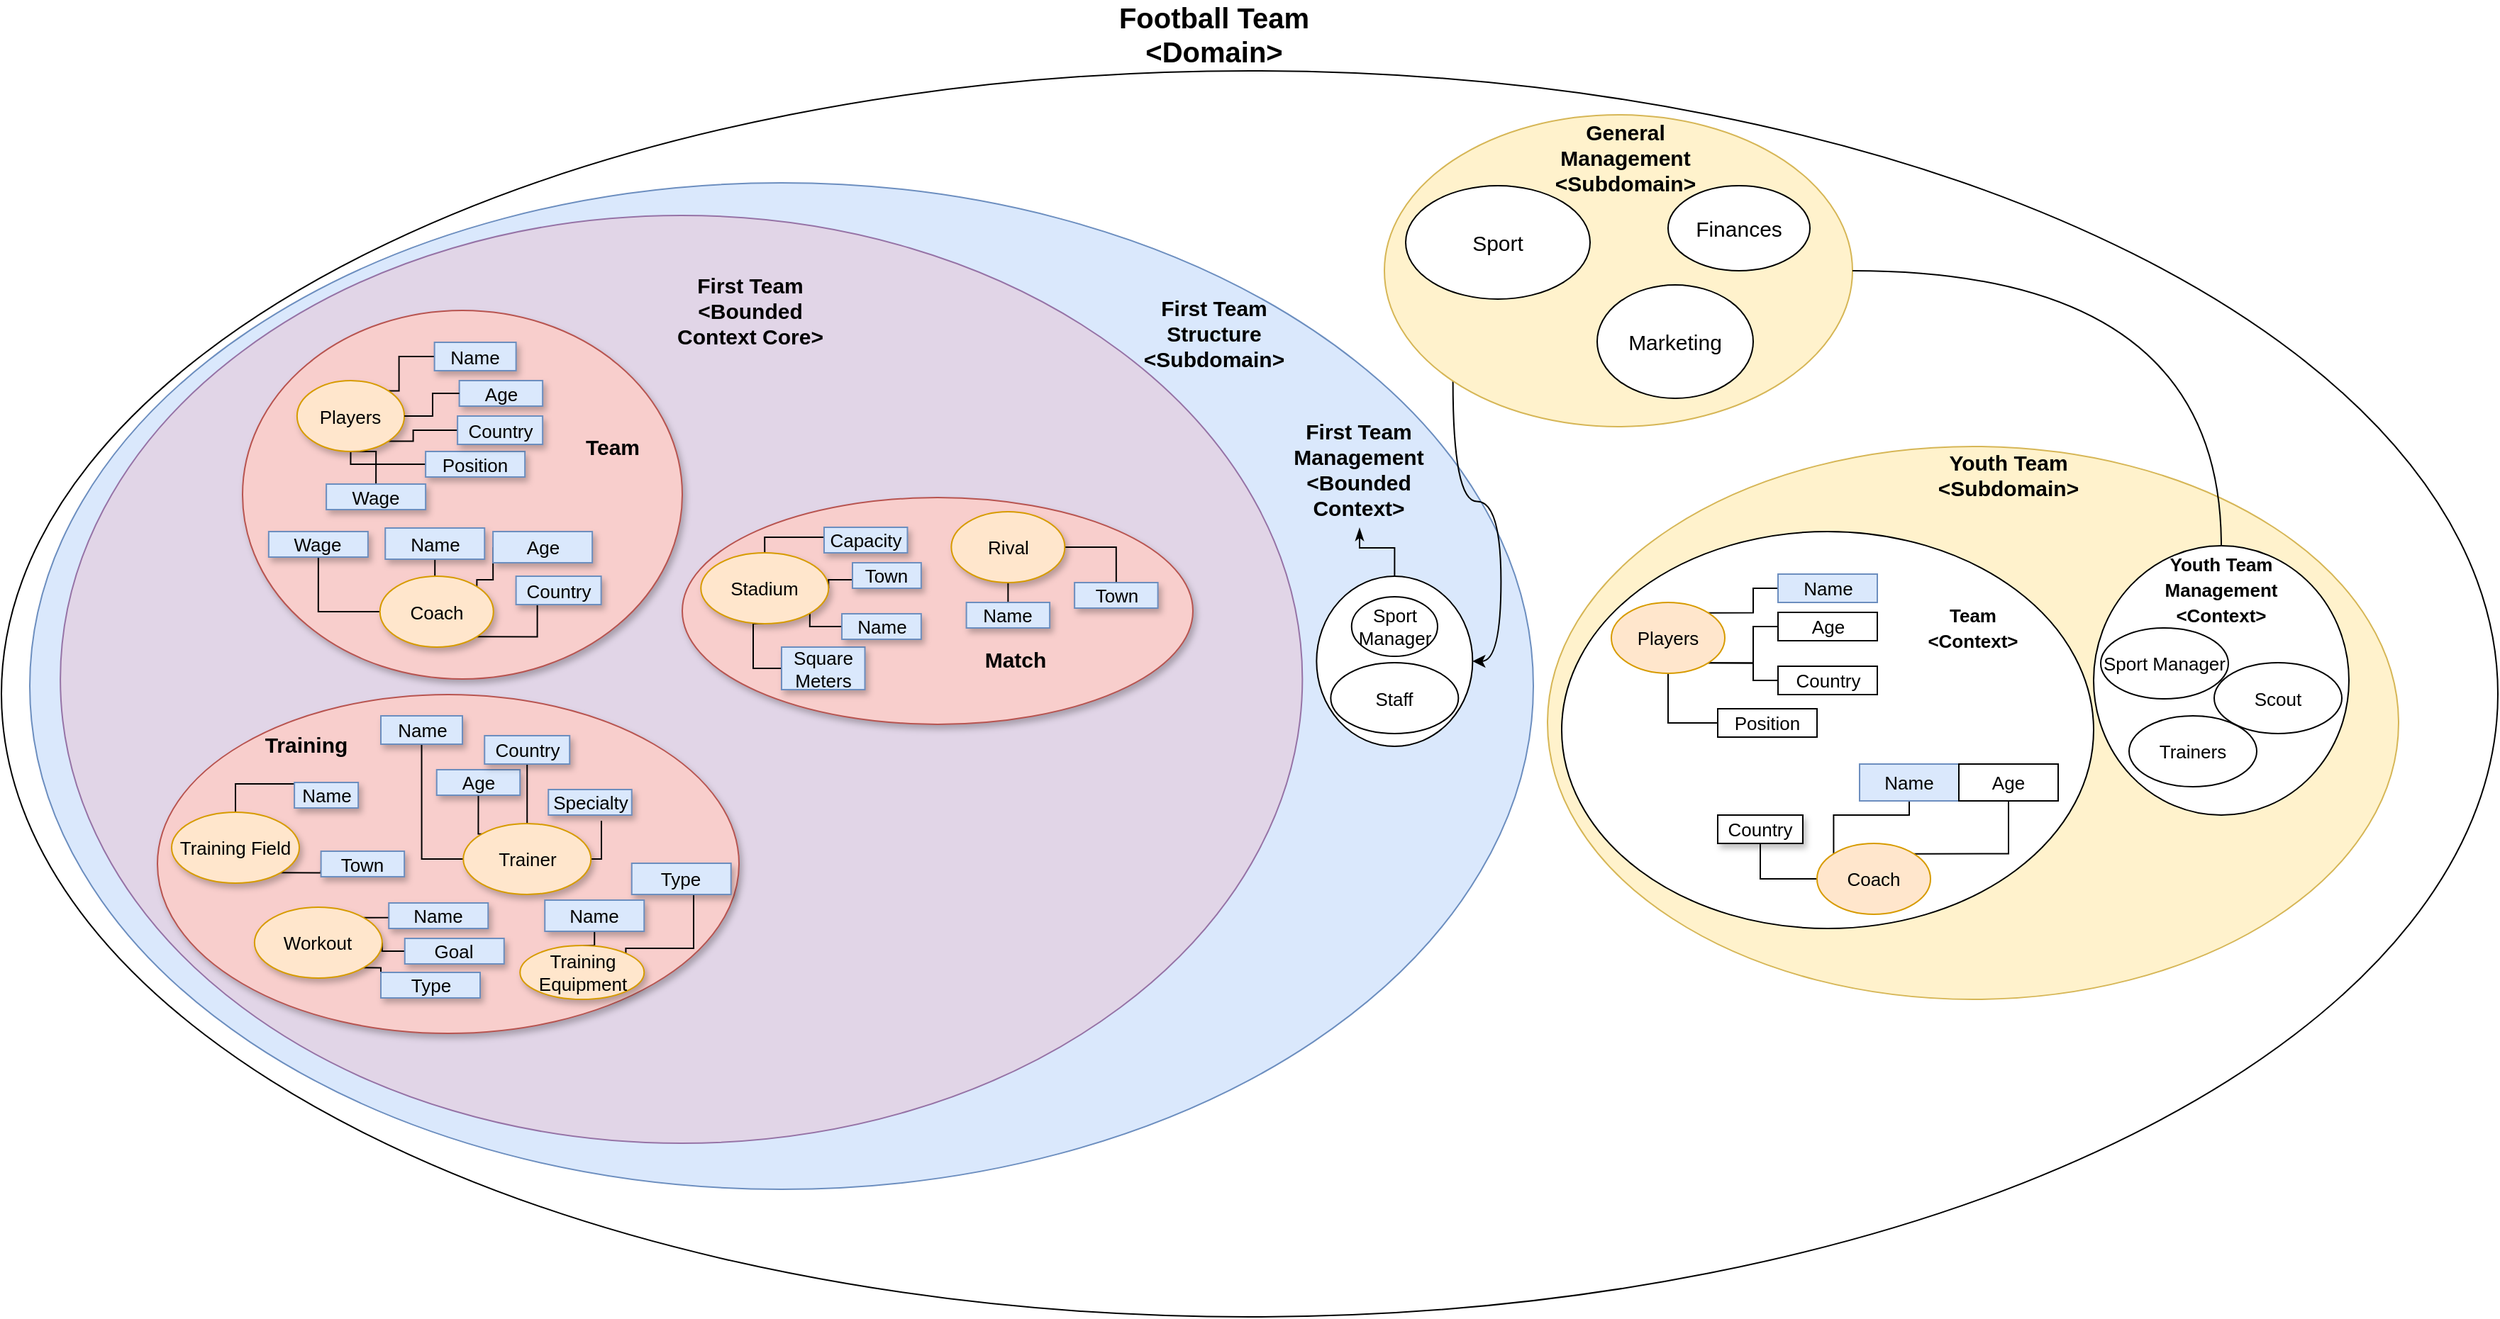 <mxfile version="21.0.2" type="google" pages="2"><diagram name=" Analysis" id="ygPigoN8UGXwjr6hYYsZ"><mxGraphModel grid="1" page="1" gridSize="10" guides="1" tooltips="1" connect="1" arrows="1" fold="1" pageScale="1" pageWidth="1169" pageHeight="827" math="0" shadow="0"><root><mxCell id="0"/><mxCell id="1" parent="0"/><mxCell id="JXMeUE915PpEauknUQrC-3" value="" style="ellipse;whiteSpace=wrap;html=1;fontSize=20;" vertex="1" parent="1"><mxGeometry x="-600" y="71" width="1760" height="879" as="geometry"/></mxCell><mxCell id="JXMeUE915PpEauknUQrC-5" value="" style="ellipse;whiteSpace=wrap;html=1;fontSize=20;fillColor=#dae8fc;strokeColor=#6c8ebf;" vertex="1" parent="1"><mxGeometry x="-580" y="150" width="1060" height="710" as="geometry"/></mxCell><mxCell id="udSjbyyZFsJK7ub9gJLf-3" value="" style="ellipse;whiteSpace=wrap;html=1;fontSize=20;fillColor=#e1d5e7;strokeColor=#9673a6;" vertex="1" parent="1"><mxGeometry x="-558.45" y="173" width="875.63" height="654.5" as="geometry"/></mxCell><mxCell id="JXMeUE915PpEauknUQrC-2" value="Football Team&lt;br&gt;&amp;lt;Domain&amp;gt;" style="text;html=1;strokeColor=none;fillColor=none;align=center;verticalAlign=middle;whiteSpace=wrap;rounded=0;fontSize=20;fontStyle=1" vertex="1" parent="1"><mxGeometry x="180" y="30" width="150" height="30" as="geometry"/></mxCell><mxCell id="udSjbyyZFsJK7ub9gJLf-19" style="edgeStyle=orthogonalEdgeStyle;rounded=0;orthogonalLoop=1;jettySize=auto;html=1;exitX=0;exitY=1;exitDx=0;exitDy=0;entryX=1;entryY=0.5;entryDx=0;entryDy=0;curved=1;" edge="1" parent="1" source="JXMeUE915PpEauknUQrC-9" target="JXMeUE915PpEauknUQrC-20"><mxGeometry relative="1" as="geometry"/></mxCell><mxCell id="JXMeUE915PpEauknUQrC-9" value="" style="ellipse;whiteSpace=wrap;html=1;fontSize=20;fillColor=#fff2cc;strokeColor=#d6b656;" vertex="1" parent="1"><mxGeometry x="375" y="102" width="330" height="220" as="geometry"/></mxCell><mxCell id="JXMeUE915PpEauknUQrC-10" value="" style="ellipse;whiteSpace=wrap;html=1;fontSize=20;fillColor=#fff2cc;strokeColor=#d6b656;" vertex="1" parent="1"><mxGeometry x="490" y="336" width="600" height="390" as="geometry"/></mxCell><mxCell id="JXMeUE915PpEauknUQrC-11" value="Youth Team&lt;br&gt;&amp;lt;Subdomain&amp;gt;" style="text;html=1;strokeColor=none;fillColor=none;align=center;verticalAlign=middle;whiteSpace=wrap;rounded=0;fontSize=15;fontStyle=1" vertex="1" parent="1"><mxGeometry x="760" y="346" width="110" height="20" as="geometry"/></mxCell><mxCell id="JXMeUE915PpEauknUQrC-12" value="Sport" style="ellipse;whiteSpace=wrap;html=1;fontSize=15;" vertex="1" parent="1"><mxGeometry x="390" y="152" width="130" height="80" as="geometry"/></mxCell><mxCell id="JXMeUE915PpEauknUQrC-13" value="General&lt;br&gt;Management&lt;br&gt;&amp;lt;Subdomain&amp;gt;" style="text;html=1;strokeColor=none;fillColor=none;align=center;verticalAlign=middle;whiteSpace=wrap;rounded=0;fontSize=15;fontStyle=1" vertex="1" parent="1"><mxGeometry x="490" y="122" width="110" height="20" as="geometry"/></mxCell><mxCell id="JXMeUE915PpEauknUQrC-17" value="Finances" style="ellipse;whiteSpace=wrap;html=1;fontSize=15;" vertex="1" parent="1"><mxGeometry x="575" y="152" width="100" height="60" as="geometry"/></mxCell><mxCell id="JXMeUE915PpEauknUQrC-18" value="Marketing" style="ellipse;whiteSpace=wrap;html=1;fontSize=15;" vertex="1" parent="1"><mxGeometry x="525" y="222" width="110" height="80" as="geometry"/></mxCell><mxCell id="JXMeUE915PpEauknUQrC-217" style="edgeStyle=orthogonalEdgeStyle;curved=1;rounded=0;orthogonalLoop=1;jettySize=auto;html=1;exitX=0.5;exitY=0;exitDx=0;exitDy=0;entryX=1;entryY=0.5;entryDx=0;entryDy=0;fontSize=13;endArrow=none;endFill=0;" edge="1" parent="1" source="JXMeUE915PpEauknUQrC-22" target="JXMeUE915PpEauknUQrC-9"><mxGeometry relative="1" as="geometry"/></mxCell><mxCell id="JXMeUE915PpEauknUQrC-22" value="" style="ellipse;whiteSpace=wrap;html=1;fontSize=20;" vertex="1" parent="1"><mxGeometry x="875" y="406" width="180" height="190" as="geometry"/></mxCell><mxCell id="JXMeUE915PpEauknUQrC-23" value="&lt;font style=&quot;font-size: 13px;&quot;&gt;Youth Team Management&lt;br&gt;&amp;lt;Context&amp;gt;&lt;br&gt;&lt;/font&gt;" style="text;html=1;strokeColor=none;fillColor=none;align=center;verticalAlign=middle;whiteSpace=wrap;rounded=0;fontSize=15;fontStyle=1" vertex="1" parent="1"><mxGeometry x="910" y="426" width="110" height="20" as="geometry"/></mxCell><mxCell id="JXMeUE915PpEauknUQrC-25" value="" style="ellipse;whiteSpace=wrap;html=1;fontSize=20;" vertex="1" parent="1"><mxGeometry x="500" y="396" width="375" height="280" as="geometry"/></mxCell><mxCell id="JXMeUE915PpEauknUQrC-26" value="&lt;font style=&quot;font-size: 13px;&quot;&gt;Team&lt;br&gt;&amp;lt;Context&amp;gt;&lt;br&gt;&lt;/font&gt;" style="text;html=1;strokeColor=none;fillColor=none;align=center;verticalAlign=middle;whiteSpace=wrap;rounded=0;fontSize=15;fontStyle=1" vertex="1" parent="1"><mxGeometry x="735" y="453" width="110" height="20" as="geometry"/></mxCell><mxCell id="JXMeUE915PpEauknUQrC-42" style="edgeStyle=orthogonalEdgeStyle;rounded=0;orthogonalLoop=1;jettySize=auto;html=1;exitX=0.5;exitY=1;exitDx=0;exitDy=0;entryX=0;entryY=0.5;entryDx=0;entryDy=0;fontSize=13;endArrow=none;endFill=0;" edge="1" parent="1" source="JXMeUE915PpEauknUQrC-28" target="JXMeUE915PpEauknUQrC-41"><mxGeometry relative="1" as="geometry"/></mxCell><mxCell id="JXMeUE915PpEauknUQrC-43" style="edgeStyle=orthogonalEdgeStyle;rounded=0;orthogonalLoop=1;jettySize=auto;html=1;exitX=1;exitY=0;exitDx=0;exitDy=0;entryX=0;entryY=0.5;entryDx=0;entryDy=0;fontSize=13;endArrow=none;endFill=0;" edge="1" parent="1" source="JXMeUE915PpEauknUQrC-28" target="JXMeUE915PpEauknUQrC-39"><mxGeometry relative="1" as="geometry"/></mxCell><mxCell id="JXMeUE915PpEauknUQrC-44" style="edgeStyle=orthogonalEdgeStyle;rounded=0;orthogonalLoop=1;jettySize=auto;html=1;exitX=1;exitY=1;exitDx=0;exitDy=0;entryX=0;entryY=0.5;entryDx=0;entryDy=0;fontSize=13;endArrow=none;endFill=0;" edge="1" parent="1" source="JXMeUE915PpEauknUQrC-28" target="JXMeUE915PpEauknUQrC-40"><mxGeometry relative="1" as="geometry"/></mxCell><mxCell id="JXMeUE915PpEauknUQrC-84" style="edgeStyle=orthogonalEdgeStyle;rounded=0;orthogonalLoop=1;jettySize=auto;html=1;exitX=1;exitY=1;exitDx=0;exitDy=0;entryX=0;entryY=0.5;entryDx=0;entryDy=0;fontSize=13;endArrow=none;endFill=0;" edge="1" parent="1" source="JXMeUE915PpEauknUQrC-28" target="JXMeUE915PpEauknUQrC-83"><mxGeometry relative="1" as="geometry"/></mxCell><mxCell id="JXMeUE915PpEauknUQrC-28" value="Players" style="ellipse;whiteSpace=wrap;html=1;fontSize=13;fillColor=#ffe6cc;strokeColor=#d79b00;" vertex="1" parent="1"><mxGeometry x="535" y="446" width="80" height="50" as="geometry"/></mxCell><mxCell id="JXMeUE915PpEauknUQrC-37" style="edgeStyle=orthogonalEdgeStyle;rounded=0;orthogonalLoop=1;jettySize=auto;html=1;exitX=1;exitY=0;exitDx=0;exitDy=0;entryX=0.5;entryY=1;entryDx=0;entryDy=0;fontSize=13;endArrow=none;endFill=0;" edge="1" parent="1" source="JXMeUE915PpEauknUQrC-29" target="JXMeUE915PpEauknUQrC-33"><mxGeometry relative="1" as="geometry"/></mxCell><mxCell id="JXMeUE915PpEauknUQrC-38" style="edgeStyle=orthogonalEdgeStyle;rounded=0;orthogonalLoop=1;jettySize=auto;html=1;exitX=0;exitY=0;exitDx=0;exitDy=0;entryX=0.5;entryY=1;entryDx=0;entryDy=0;fontSize=13;endArrow=none;endFill=0;" edge="1" parent="1" source="JXMeUE915PpEauknUQrC-29" target="JXMeUE915PpEauknUQrC-32"><mxGeometry relative="1" as="geometry"><Array as="points"><mxPoint x="691" y="596"/><mxPoint x="745" y="596"/></Array></mxGeometry></mxCell><mxCell id="JXMeUE915PpEauknUQrC-219" style="edgeStyle=orthogonalEdgeStyle;rounded=0;orthogonalLoop=1;jettySize=auto;html=1;exitX=0;exitY=0.5;exitDx=0;exitDy=0;entryX=0.5;entryY=1;entryDx=0;entryDy=0;fontSize=13;endArrow=none;endFill=0;" edge="1" parent="1" source="JXMeUE915PpEauknUQrC-29" target="JXMeUE915PpEauknUQrC-218"><mxGeometry relative="1" as="geometry"/></mxCell><mxCell id="JXMeUE915PpEauknUQrC-29" value="Coach" style="ellipse;whiteSpace=wrap;html=1;fontSize=13;fillColor=#ffe6cc;strokeColor=#d79b00;" vertex="1" parent="1"><mxGeometry x="680" y="616" width="80" height="50" as="geometry"/></mxCell><mxCell id="JXMeUE915PpEauknUQrC-32" value="Name" style="rounded=0;whiteSpace=wrap;html=1;fontSize=13;fillColor=#dae8fc;strokeColor=#6c8ebf;" vertex="1" parent="1"><mxGeometry x="710" y="560" width="70" height="26" as="geometry"/></mxCell><mxCell id="JXMeUE915PpEauknUQrC-33" value="Age" style="rounded=0;whiteSpace=wrap;html=1;fontSize=13;" vertex="1" parent="1"><mxGeometry x="780" y="560" width="70" height="26" as="geometry"/></mxCell><mxCell id="JXMeUE915PpEauknUQrC-39" value="Name" style="rounded=0;whiteSpace=wrap;html=1;fontSize=13;fillColor=#dae8fc;strokeColor=#6c8ebf;" vertex="1" parent="1"><mxGeometry x="652.5" y="426" width="70" height="20" as="geometry"/></mxCell><mxCell id="JXMeUE915PpEauknUQrC-40" value="Age" style="rounded=0;whiteSpace=wrap;html=1;fontSize=13;" vertex="1" parent="1"><mxGeometry x="652.5" y="453" width="70" height="20" as="geometry"/></mxCell><mxCell id="JXMeUE915PpEauknUQrC-41" value="Position" style="rounded=0;whiteSpace=wrap;html=1;fontSize=13;" vertex="1" parent="1"><mxGeometry x="610" y="521" width="70" height="20" as="geometry"/></mxCell><mxCell id="JXMeUE915PpEauknUQrC-47" value="Sport Manager" style="ellipse;whiteSpace=wrap;html=1;fontSize=13;" vertex="1" parent="1"><mxGeometry x="880" y="464" width="90" height="50" as="geometry"/></mxCell><mxCell id="JXMeUE915PpEauknUQrC-48" value="Scout" style="ellipse;whiteSpace=wrap;html=1;fontSize=13;" vertex="1" parent="1"><mxGeometry x="960" y="488.5" width="90" height="50" as="geometry"/></mxCell><mxCell id="JXMeUE915PpEauknUQrC-77" value="Trainers" style="ellipse;whiteSpace=wrap;html=1;fontSize=13;" vertex="1" parent="1"><mxGeometry x="900" y="526" width="90" height="50" as="geometry"/></mxCell><mxCell id="JXMeUE915PpEauknUQrC-83" value="Country" style="rounded=0;whiteSpace=wrap;html=1;fontSize=13;" vertex="1" parent="1"><mxGeometry x="652.5" y="491" width="70" height="20" as="geometry"/></mxCell><mxCell id="JXMeUE915PpEauknUQrC-218" value="Country" style="rounded=0;whiteSpace=wrap;html=1;fontSize=13;shadow=1;" vertex="1" parent="1"><mxGeometry x="610" y="596" width="60" height="20" as="geometry"/></mxCell><mxCell id="udSjbyyZFsJK7ub9gJLf-32" style="edgeStyle=orthogonalEdgeStyle;rounded=0;orthogonalLoop=1;jettySize=auto;html=1;exitX=0.5;exitY=0;exitDx=0;exitDy=0;endArrow=classicThin;endFill=1;" edge="1" parent="1" source="JXMeUE915PpEauknUQrC-20" target="JXMeUE915PpEauknUQrC-21"><mxGeometry relative="1" as="geometry"/></mxCell><mxCell id="JXMeUE915PpEauknUQrC-20" value="" style="ellipse;whiteSpace=wrap;html=1;fontSize=20;" vertex="1" parent="1"><mxGeometry x="327.18" y="427.5" width="110" height="120" as="geometry"/></mxCell><mxCell id="JXMeUE915PpEauknUQrC-21" value="First Team Management&lt;br&gt;&amp;lt;Bounded Context&amp;gt;" style="text;html=1;strokeColor=none;fillColor=none;align=center;verticalAlign=middle;whiteSpace=wrap;rounded=0;fontSize=15;fontStyle=1" vertex="1" parent="1"><mxGeometry x="302.49" y="311" width="110" height="82.5" as="geometry"/></mxCell><mxCell id="JXMeUE915PpEauknUQrC-61" value="Sport Manager" style="ellipse;whiteSpace=wrap;html=1;fontSize=13;" vertex="1" parent="1"><mxGeometry x="351.87" y="442" width="60.62" height="42" as="geometry"/></mxCell><mxCell id="JXMeUE915PpEauknUQrC-62" value="Staff" style="ellipse;whiteSpace=wrap;html=1;fontSize=13;" vertex="1" parent="1"><mxGeometry x="337.18" y="488.5" width="90" height="50" as="geometry"/></mxCell><mxCell id="JXMeUE915PpEauknUQrC-63" value="" style="ellipse;whiteSpace=wrap;html=1;fontSize=20;shadow=1;fillColor=#f8cecc;strokeColor=#b85450;" vertex="1" parent="1"><mxGeometry x="-430" y="240" width="310" height="260" as="geometry"/></mxCell><mxCell id="JXMeUE915PpEauknUQrC-81" style="edgeStyle=orthogonalEdgeStyle;rounded=0;orthogonalLoop=1;jettySize=auto;html=1;exitX=1;exitY=1;exitDx=0;exitDy=0;entryX=0;entryY=0.5;entryDx=0;entryDy=0;fontSize=13;endArrow=none;endFill=0;" edge="1" parent="1" source="JXMeUE915PpEauknUQrC-49" target="JXMeUE915PpEauknUQrC-80"><mxGeometry relative="1" as="geometry"><Array as="points"><mxPoint x="-309.69" y="332.5"/><mxPoint x="-309.69" y="324.5"/></Array></mxGeometry></mxCell><mxCell id="JXMeUE915PpEauknUQrC-166" style="edgeStyle=orthogonalEdgeStyle;rounded=0;orthogonalLoop=1;jettySize=auto;html=1;exitX=1;exitY=0;exitDx=0;exitDy=0;entryX=0;entryY=0.5;entryDx=0;entryDy=0;fontSize=13;endArrow=none;endFill=0;" edge="1" parent="1" source="JXMeUE915PpEauknUQrC-49" target="JXMeUE915PpEauknUQrC-50"><mxGeometry relative="1" as="geometry"><Array as="points"><mxPoint x="-319.69" y="296.5"/><mxPoint x="-319.69" y="272.5"/></Array></mxGeometry></mxCell><mxCell id="Kc_Ebfk_i7ivaQ4W8IbX-51" style="edgeStyle=orthogonalEdgeStyle;rounded=0;orthogonalLoop=1;jettySize=auto;html=1;exitX=0.5;exitY=1;exitDx=0;exitDy=0;entryX=0;entryY=0.5;entryDx=0;entryDy=0;endArrow=none;endFill=0;" edge="1" parent="1" source="JXMeUE915PpEauknUQrC-49" target="JXMeUE915PpEauknUQrC-52"><mxGeometry relative="1" as="geometry"><Array as="points"><mxPoint x="-353.57" y="348.5"/></Array></mxGeometry></mxCell><mxCell id="Kc_Ebfk_i7ivaQ4W8IbX-52" style="edgeStyle=orthogonalEdgeStyle;rounded=0;orthogonalLoop=1;jettySize=auto;html=1;exitX=0.5;exitY=1;exitDx=0;exitDy=0;entryX=0.5;entryY=0;entryDx=0;entryDy=0;endArrow=none;endFill=0;" edge="1" parent="1" source="JXMeUE915PpEauknUQrC-49" target="JXMeUE915PpEauknUQrC-167"><mxGeometry relative="1" as="geometry"/></mxCell><mxCell id="JXMeUE915PpEauknUQrC-49" value="Players" style="ellipse;whiteSpace=wrap;html=1;fontSize=13;fillColor=#ffe6cc;strokeColor=#d79b00;shadow=1;" vertex="1" parent="1"><mxGeometry x="-391.57" y="289.5" width="75.63" height="50" as="geometry"/></mxCell><mxCell id="JXMeUE915PpEauknUQrC-50" value="Name" style="rounded=0;whiteSpace=wrap;html=1;fontSize=13;fillColor=#dae8fc;strokeColor=#6c8ebf;shadow=1;" vertex="1" parent="1"><mxGeometry x="-294.69" y="262.5" width="57.5" height="20" as="geometry"/></mxCell><mxCell id="JXMeUE915PpEauknUQrC-51" value="Age" style="rounded=0;whiteSpace=wrap;html=1;fontSize=13;shadow=1;fillColor=#dae8fc;strokeColor=#6c8ebf;" vertex="1" parent="1"><mxGeometry x="-277.19" y="289.5" width="58.75" height="18" as="geometry"/></mxCell><mxCell id="JXMeUE915PpEauknUQrC-52" value="Position" style="rounded=0;whiteSpace=wrap;html=1;fontSize=13;shadow=1;fillColor=#dae8fc;strokeColor=#6c8ebf;" vertex="1" parent="1"><mxGeometry x="-300.94" y="339.5" width="70" height="18" as="geometry"/></mxCell><mxCell id="Kc_Ebfk_i7ivaQ4W8IbX-53" style="edgeStyle=orthogonalEdgeStyle;rounded=0;orthogonalLoop=1;jettySize=auto;html=1;exitX=0.5;exitY=0;exitDx=0;exitDy=0;entryX=0.5;entryY=1;entryDx=0;entryDy=0;endArrow=none;endFill=0;" edge="1" parent="1" source="JXMeUE915PpEauknUQrC-56" target="JXMeUE915PpEauknUQrC-57"><mxGeometry relative="1" as="geometry"/></mxCell><mxCell id="Kc_Ebfk_i7ivaQ4W8IbX-54" style="edgeStyle=orthogonalEdgeStyle;rounded=0;orthogonalLoop=1;jettySize=auto;html=1;exitX=1;exitY=0;exitDx=0;exitDy=0;entryX=0;entryY=0.5;entryDx=0;entryDy=0;endArrow=none;endFill=0;" edge="1" parent="1" source="JXMeUE915PpEauknUQrC-56" target="JXMeUE915PpEauknUQrC-58"><mxGeometry relative="1" as="geometry"><Array as="points"><mxPoint x="-265" y="430"/><mxPoint x="-253" y="430"/></Array></mxGeometry></mxCell><mxCell id="Kc_Ebfk_i7ivaQ4W8IbX-55" style="edgeStyle=orthogonalEdgeStyle;rounded=0;orthogonalLoop=1;jettySize=auto;html=1;exitX=1;exitY=1;exitDx=0;exitDy=0;entryX=0.25;entryY=1;entryDx=0;entryDy=0;endArrow=none;endFill=0;" edge="1" parent="1" source="JXMeUE915PpEauknUQrC-56" target="JXMeUE915PpEauknUQrC-131"><mxGeometry relative="1" as="geometry"/></mxCell><mxCell id="Ghey7kSnYGNdykMIZuNr-2" style="rounded=0;orthogonalLoop=1;jettySize=auto;html=1;exitX=0;exitY=0.5;exitDx=0;exitDy=0;entryX=0.5;entryY=1;entryDx=0;entryDy=0;strokeWidth=1;endArrow=none;endFill=0;elbow=vertical;edgeStyle=orthogonalEdgeStyle;" edge="1" parent="1" source="JXMeUE915PpEauknUQrC-56" target="Ghey7kSnYGNdykMIZuNr-1"><mxGeometry relative="1" as="geometry"/></mxCell><mxCell id="JXMeUE915PpEauknUQrC-56" value="Coach" style="ellipse;whiteSpace=wrap;html=1;fontSize=13;fillColor=#ffe6cc;strokeColor=#d79b00;shadow=1;" vertex="1" parent="1"><mxGeometry x="-333.12" y="427.5" width="80" height="50" as="geometry"/></mxCell><mxCell id="JXMeUE915PpEauknUQrC-57" value="Name" style="rounded=0;whiteSpace=wrap;html=1;fontSize=13;fillColor=#dae8fc;strokeColor=#6c8ebf;shadow=1;" vertex="1" parent="1"><mxGeometry x="-329.38" y="393.5" width="70" height="22" as="geometry"/></mxCell><mxCell id="JXMeUE915PpEauknUQrC-58" value="Age" style="rounded=0;whiteSpace=wrap;html=1;fontSize=13;shadow=1;fillColor=#dae8fc;strokeColor=#6c8ebf;" vertex="1" parent="1"><mxGeometry x="-253.44" y="396" width="70" height="22" as="geometry"/></mxCell><mxCell id="JXMeUE915PpEauknUQrC-54" style="edgeStyle=orthogonalEdgeStyle;rounded=0;orthogonalLoop=1;jettySize=auto;html=1;exitX=1;exitY=0.5;exitDx=0;exitDy=0;fontSize=13;endArrow=none;endFill=0;" edge="1" parent="1" source="JXMeUE915PpEauknUQrC-49" target="JXMeUE915PpEauknUQrC-51"><mxGeometry relative="1" as="geometry"/></mxCell><mxCell id="JXMeUE915PpEauknUQrC-80" value="Country" style="rounded=0;whiteSpace=wrap;html=1;fontSize=13;shadow=1;fillColor=#dae8fc;strokeColor=#6c8ebf;" vertex="1" parent="1"><mxGeometry x="-278.44" y="314.5" width="60" height="20" as="geometry"/></mxCell><mxCell id="JXMeUE915PpEauknUQrC-116" value="Team" style="text;html=1;strokeColor=none;fillColor=none;align=center;verticalAlign=middle;whiteSpace=wrap;rounded=0;fontSize=15;fontStyle=1;shadow=0;" vertex="1" parent="1"><mxGeometry x="-199.38" y="326" width="60" height="20" as="geometry"/></mxCell><mxCell id="JXMeUE915PpEauknUQrC-121" style="edgeStyle=orthogonalEdgeStyle;rounded=0;orthogonalLoop=1;jettySize=auto;html=1;exitX=1;exitY=0;exitDx=0;exitDy=0;entryX=0.5;entryY=1;entryDx=0;entryDy=0;fontSize=13;endArrow=none;endFill=0;" edge="1" parent="1" source="JXMeUE915PpEauknUQrC-117" target="JXMeUE915PpEauknUQrC-120"><mxGeometry relative="1" as="geometry"/></mxCell><mxCell id="JXMeUE915PpEauknUQrC-122" style="edgeStyle=orthogonalEdgeStyle;rounded=0;orthogonalLoop=1;jettySize=auto;html=1;exitX=0.5;exitY=0;exitDx=0;exitDy=0;fontSize=13;endArrow=none;endFill=0;" edge="1" parent="1" source="JXMeUE915PpEauknUQrC-117" target="JXMeUE915PpEauknUQrC-119"><mxGeometry relative="1" as="geometry"><Array as="points"><mxPoint x="-229.38" y="606"/><mxPoint x="-263.38" y="606"/></Array></mxGeometry></mxCell><mxCell id="JXMeUE915PpEauknUQrC-124" style="edgeStyle=orthogonalEdgeStyle;rounded=0;orthogonalLoop=1;jettySize=auto;html=1;exitX=0;exitY=0;exitDx=0;exitDy=0;entryX=0.5;entryY=1;entryDx=0;entryDy=0;fontSize=13;endArrow=none;endFill=0;" edge="1" parent="1" source="JXMeUE915PpEauknUQrC-117" target="JXMeUE915PpEauknUQrC-118"><mxGeometry relative="1" as="geometry"><Array as="points"><mxPoint x="-261.38" y="616"/><mxPoint x="-303.38" y="616"/></Array></mxGeometry></mxCell><mxCell id="JXMeUE915PpEauknUQrC-126" style="edgeStyle=orthogonalEdgeStyle;rounded=0;orthogonalLoop=1;jettySize=auto;html=1;exitX=0.5;exitY=0;exitDx=0;exitDy=0;fontSize=13;endArrow=none;endFill=0;" edge="1" parent="1" source="JXMeUE915PpEauknUQrC-117" target="JXMeUE915PpEauknUQrC-125"><mxGeometry relative="1" as="geometry"/></mxCell><mxCell id="JXMeUE915PpEauknUQrC-120" value="Specialty" style="rounded=0;whiteSpace=wrap;html=1;fontSize=13;fillColor=#dae8fc;strokeColor=#6c8ebf;shadow=1;" vertex="1" parent="1"><mxGeometry x="-208.75" y="595" width="58.75" height="18" as="geometry"/></mxCell><mxCell id="JXMeUE915PpEauknUQrC-131" value="Country" style="rounded=0;whiteSpace=wrap;html=1;fontSize=13;shadow=1;fillColor=#dae8fc;strokeColor=#6c8ebf;" vertex="1" parent="1"><mxGeometry x="-237.19" y="427.5" width="60" height="20" as="geometry"/></mxCell><mxCell id="JXMeUE915PpEauknUQrC-167" value="Wage" style="rounded=0;whiteSpace=wrap;html=1;fontSize=13;shadow=1;fillColor=#dae8fc;strokeColor=#6c8ebf;" vertex="1" parent="1"><mxGeometry x="-370.94" y="362.5" width="70" height="18" as="geometry"/></mxCell><mxCell id="Kc_Ebfk_i7ivaQ4W8IbX-2" value="" style="ellipse;whiteSpace=wrap;html=1;fontSize=20;shadow=1;fillColor=#f8cecc;strokeColor=#b85450;" vertex="1" parent="1"><mxGeometry x="-490" y="511" width="410" height="239" as="geometry"/></mxCell><mxCell id="Kc_Ebfk_i7ivaQ4W8IbX-13" style="edgeStyle=orthogonalEdgeStyle;rounded=0;orthogonalLoop=1;jettySize=auto;html=1;exitX=0;exitY=0.5;exitDx=0;exitDy=0;entryX=0.5;entryY=1;entryDx=0;entryDy=0;endArrow=none;endFill=0;" edge="1" parent="1" source="JXMeUE915PpEauknUQrC-117" target="JXMeUE915PpEauknUQrC-118"><mxGeometry relative="1" as="geometry"/></mxCell><mxCell id="Kc_Ebfk_i7ivaQ4W8IbX-14" style="edgeStyle=orthogonalEdgeStyle;rounded=0;orthogonalLoop=1;jettySize=auto;html=1;exitX=0.5;exitY=0;exitDx=0;exitDy=0;entryX=0.5;entryY=1;entryDx=0;entryDy=0;endArrow=none;endFill=0;" edge="1" parent="1" source="JXMeUE915PpEauknUQrC-117" target="JXMeUE915PpEauknUQrC-125"><mxGeometry relative="1" as="geometry"/></mxCell><mxCell id="Kc_Ebfk_i7ivaQ4W8IbX-15" style="edgeStyle=orthogonalEdgeStyle;rounded=0;orthogonalLoop=1;jettySize=auto;html=1;exitX=0;exitY=0;exitDx=0;exitDy=0;entryX=0.5;entryY=1;entryDx=0;entryDy=0;endArrow=none;endFill=0;" edge="1" parent="1" source="JXMeUE915PpEauknUQrC-117" target="JXMeUE915PpEauknUQrC-119"><mxGeometry relative="1" as="geometry"/></mxCell><mxCell id="Kc_Ebfk_i7ivaQ4W8IbX-25" style="edgeStyle=orthogonalEdgeStyle;rounded=0;orthogonalLoop=1;jettySize=auto;html=1;exitX=1;exitY=0.5;exitDx=0;exitDy=0;entryX=0.636;entryY=1.222;entryDx=0;entryDy=0;entryPerimeter=0;endArrow=none;endFill=0;" edge="1" parent="1" source="JXMeUE915PpEauknUQrC-117" target="Kc_Ebfk_i7ivaQ4W8IbX-9"><mxGeometry relative="1" as="geometry"/></mxCell><mxCell id="JXMeUE915PpEauknUQrC-117" value="Trainer" style="ellipse;whiteSpace=wrap;html=1;fontSize=13;fillColor=#ffe6cc;strokeColor=#d79b00;shadow=1;" vertex="1" parent="1"><mxGeometry x="-274.38" y="602" width="90" height="50" as="geometry"/></mxCell><mxCell id="JXMeUE915PpEauknUQrC-118" value="Name" style="rounded=0;whiteSpace=wrap;html=1;fontSize=13;fillColor=#dae8fc;strokeColor=#6c8ebf;shadow=1;" vertex="1" parent="1"><mxGeometry x="-332.5" y="526" width="57.5" height="20" as="geometry"/></mxCell><mxCell id="JXMeUE915PpEauknUQrC-119" value="Age" style="rounded=0;whiteSpace=wrap;html=1;fontSize=13;shadow=1;fillColor=#dae8fc;strokeColor=#6c8ebf;" vertex="1" parent="1"><mxGeometry x="-293.13" y="564" width="58.75" height="18" as="geometry"/></mxCell><mxCell id="JXMeUE915PpEauknUQrC-125" value="Country" style="rounded=0;whiteSpace=wrap;html=1;fontSize=13;shadow=1;fillColor=#dae8fc;strokeColor=#6c8ebf;" vertex="1" parent="1"><mxGeometry x="-259.38" y="540" width="60" height="20" as="geometry"/></mxCell><mxCell id="Kc_Ebfk_i7ivaQ4W8IbX-9" value="Specialty" style="rounded=0;whiteSpace=wrap;html=1;fontSize=13;shadow=1;fillColor=#dae8fc;strokeColor=#6c8ebf;" vertex="1" parent="1"><mxGeometry x="-214.38" y="578" width="58.75" height="18" as="geometry"/></mxCell><mxCell id="Kc_Ebfk_i7ivaQ4W8IbX-21" style="edgeStyle=orthogonalEdgeStyle;rounded=0;orthogonalLoop=1;jettySize=auto;html=1;exitX=1;exitY=0;exitDx=0;exitDy=0;endArrow=none;endFill=0;" edge="1" parent="1" source="JXMeUE915PpEauknUQrC-209" target="JXMeUE915PpEauknUQrC-210"><mxGeometry relative="1" as="geometry"/></mxCell><mxCell id="Kc_Ebfk_i7ivaQ4W8IbX-22" style="edgeStyle=orthogonalEdgeStyle;rounded=0;orthogonalLoop=1;jettySize=auto;html=1;exitX=1;exitY=0.5;exitDx=0;exitDy=0;entryX=0;entryY=0.5;entryDx=0;entryDy=0;endArrow=none;endFill=0;" edge="1" parent="1" source="JXMeUE915PpEauknUQrC-209" target="JXMeUE915PpEauknUQrC-211"><mxGeometry relative="1" as="geometry"><Array as="points"><mxPoint x="-332" y="692"/></Array></mxGeometry></mxCell><mxCell id="Kc_Ebfk_i7ivaQ4W8IbX-23" style="edgeStyle=orthogonalEdgeStyle;rounded=0;orthogonalLoop=1;jettySize=auto;html=1;exitX=1;exitY=1;exitDx=0;exitDy=0;entryX=0;entryY=0.5;entryDx=0;entryDy=0;endArrow=none;endFill=0;" edge="1" parent="1" source="JXMeUE915PpEauknUQrC-209" target="JXMeUE915PpEauknUQrC-212"><mxGeometry relative="1" as="geometry"/></mxCell><mxCell id="JXMeUE915PpEauknUQrC-209" value="Workout" style="ellipse;whiteSpace=wrap;html=1;fontSize=13;fillColor=#ffe6cc;strokeColor=#d79b00;shadow=1;" vertex="1" parent="1"><mxGeometry x="-421.57" y="661" width="90" height="50" as="geometry"/></mxCell><mxCell id="JXMeUE915PpEauknUQrC-210" value="Name" style="rounded=0;whiteSpace=wrap;html=1;fontSize=13;shadow=1;fillColor=#dae8fc;strokeColor=#6c8ebf;" vertex="1" parent="1"><mxGeometry x="-326.87" y="658" width="70" height="18" as="geometry"/></mxCell><mxCell id="JXMeUE915PpEauknUQrC-211" value="Goal" style="rounded=0;whiteSpace=wrap;html=1;fontSize=13;shadow=1;fillColor=#dae8fc;strokeColor=#6c8ebf;" vertex="1" parent="1"><mxGeometry x="-315.62" y="683" width="70" height="18" as="geometry"/></mxCell><mxCell id="JXMeUE915PpEauknUQrC-212" value="Type" style="rounded=0;whiteSpace=wrap;html=1;fontSize=13;shadow=1;fillColor=#dae8fc;strokeColor=#6c8ebf;" vertex="1" parent="1"><mxGeometry x="-332.5" y="707" width="70" height="18" as="geometry"/></mxCell><mxCell id="Kc_Ebfk_i7ivaQ4W8IbX-26" value="Training" style="text;html=1;strokeColor=none;fillColor=none;align=center;verticalAlign=middle;whiteSpace=wrap;rounded=0;fontSize=15;fontStyle=1;shadow=0;" vertex="1" parent="1"><mxGeometry x="-415" y="536" width="60" height="20" as="geometry"/></mxCell><mxCell id="Kc_Ebfk_i7ivaQ4W8IbX-72" style="edgeStyle=orthogonalEdgeStyle;rounded=0;orthogonalLoop=1;jettySize=auto;html=1;exitX=0.5;exitY=0;exitDx=0;exitDy=0;entryX=0.5;entryY=1;entryDx=0;entryDy=0;endArrow=none;endFill=0;" edge="1" parent="1" source="JXMeUE915PpEauknUQrC-138" target="JXMeUE915PpEauknUQrC-140"><mxGeometry relative="1" as="geometry"/></mxCell><mxCell id="Kc_Ebfk_i7ivaQ4W8IbX-73" style="edgeStyle=orthogonalEdgeStyle;rounded=0;orthogonalLoop=1;jettySize=auto;html=1;exitX=1;exitY=0;exitDx=0;exitDy=0;entryX=0.75;entryY=1;entryDx=0;entryDy=0;endArrow=none;endFill=0;" edge="1" parent="1" source="JXMeUE915PpEauknUQrC-138" target="JXMeUE915PpEauknUQrC-139"><mxGeometry relative="1" as="geometry"><Array as="points"><mxPoint x="-160" y="690"/><mxPoint x="-112" y="690"/><mxPoint x="-112" y="652"/></Array></mxGeometry></mxCell><mxCell id="JXMeUE915PpEauknUQrC-138" value="Training Equipment" style="ellipse;whiteSpace=wrap;html=1;fontSize=13;fillColor=#ffe6cc;strokeColor=#d79b00;shadow=1;" vertex="1" parent="1"><mxGeometry x="-234.38" y="688" width="87.5" height="38" as="geometry"/></mxCell><mxCell id="JXMeUE915PpEauknUQrC-139" value="Type" style="rounded=0;whiteSpace=wrap;html=1;fontSize=13;shadow=1;fillColor=#dae8fc;strokeColor=#6c8ebf;" vertex="1" parent="1"><mxGeometry x="-155.63" y="630" width="70" height="22" as="geometry"/></mxCell><mxCell id="JXMeUE915PpEauknUQrC-140" value="Name" style="rounded=0;whiteSpace=wrap;html=1;fontSize=13;shadow=1;fillColor=#dae8fc;strokeColor=#6c8ebf;" vertex="1" parent="1"><mxGeometry x="-216.88" y="656" width="70" height="22" as="geometry"/></mxCell><mxCell id="Ghey7kSnYGNdykMIZuNr-1" value="Wage" style="rounded=0;whiteSpace=wrap;html=1;fontSize=13;shadow=1;fillColor=#dae8fc;strokeColor=#6c8ebf;" vertex="1" parent="1"><mxGeometry x="-411.57" y="396" width="70" height="18" as="geometry"/></mxCell><mxCell id="JXMeUE915PpEauknUQrC-6" value="First Team Structure&lt;br&gt;&amp;lt;Subdomain&amp;gt;" style="text;html=1;strokeColor=none;fillColor=none;align=center;verticalAlign=middle;whiteSpace=wrap;rounded=0;fontSize=15;fontStyle=1" vertex="1" parent="1"><mxGeometry x="200" y="242.5" width="110" height="27.5" as="geometry"/></mxCell><mxCell id="udSjbyyZFsJK7ub9gJLf-21" value="First Team&lt;br&gt;&amp;lt;Bounded Context Core&amp;gt;" style="text;html=1;strokeColor=none;fillColor=none;align=center;verticalAlign=middle;whiteSpace=wrap;rounded=0;fontSize=15;fontStyle=1" vertex="1" parent="1"><mxGeometry x="-126.87" y="230" width="110" height="20" as="geometry"/></mxCell><mxCell id="Kc_Ebfk_i7ivaQ4W8IbX-27" value="" style="ellipse;whiteSpace=wrap;html=1;fontSize=20;shadow=1;fillColor=#f8cecc;strokeColor=#b85450;" vertex="1" parent="1"><mxGeometry x="-120" y="372" width="360" height="160" as="geometry"/></mxCell><mxCell id="udSjbyyZFsJK7ub9gJLf-23" style="edgeStyle=orthogonalEdgeStyle;rounded=0;orthogonalLoop=1;jettySize=auto;html=1;exitX=1;exitY=0.5;exitDx=0;exitDy=0;entryX=0.5;entryY=0;entryDx=0;entryDy=0;endArrow=none;endFill=0;" edge="1" parent="1" source="JXMeUE915PpEauknUQrC-169" target="JXMeUE915PpEauknUQrC-172"><mxGeometry relative="1" as="geometry"/></mxCell><mxCell id="udSjbyyZFsJK7ub9gJLf-24" style="edgeStyle=orthogonalEdgeStyle;rounded=0;orthogonalLoop=1;jettySize=auto;html=1;exitX=0.5;exitY=1;exitDx=0;exitDy=0;entryX=0.5;entryY=0;entryDx=0;entryDy=0;endArrow=none;endFill=0;" edge="1" parent="1" source="JXMeUE915PpEauknUQrC-169" target="JXMeUE915PpEauknUQrC-170"><mxGeometry relative="1" as="geometry"/></mxCell><mxCell id="JXMeUE915PpEauknUQrC-169" value="Rival" style="ellipse;whiteSpace=wrap;html=1;fontSize=13;fillColor=#ffe6cc;strokeColor=#d79b00;shadow=1;" vertex="1" parent="1"><mxGeometry x="69.69" y="382" width="80" height="50" as="geometry"/></mxCell><mxCell id="JXMeUE915PpEauknUQrC-170" value="Name" style="rounded=0;whiteSpace=wrap;html=1;fontSize=13;shadow=1;fillColor=#dae8fc;strokeColor=#6c8ebf;" vertex="1" parent="1"><mxGeometry x="80.31" y="446" width="58.75" height="18" as="geometry"/></mxCell><mxCell id="JXMeUE915PpEauknUQrC-172" value="Town" style="rounded=0;whiteSpace=wrap;html=1;fontSize=13;shadow=1;fillColor=#dae8fc;strokeColor=#6c8ebf;" vertex="1" parent="1"><mxGeometry x="156.56" y="432" width="58.75" height="18" as="geometry"/></mxCell><mxCell id="Kc_Ebfk_i7ivaQ4W8IbX-64" value="Match" style="text;html=1;strokeColor=none;fillColor=none;align=center;verticalAlign=middle;whiteSpace=wrap;rounded=0;fontSize=15;fontStyle=1" vertex="1" parent="1"><mxGeometry x="60" y="476" width="110" height="20" as="geometry"/></mxCell><mxCell id="bhSItbVb8cKlhoZdc0mD-5" style="edgeStyle=orthogonalEdgeStyle;rounded=0;orthogonalLoop=1;jettySize=auto;html=1;exitX=0.5;exitY=0;exitDx=0;exitDy=0;entryX=0;entryY=0.5;entryDx=0;entryDy=0;endArrow=none;endFill=0;" edge="1" parent="1" source="JXMeUE915PpEauknUQrC-190" target="JXMeUE915PpEauknUQrC-192"><mxGeometry relative="1" as="geometry"><Array as="points"><mxPoint x="-62" y="400"/><mxPoint x="3" y="400"/><mxPoint x="3" y="402"/></Array></mxGeometry></mxCell><mxCell id="bhSItbVb8cKlhoZdc0mD-6" style="edgeStyle=orthogonalEdgeStyle;rounded=0;orthogonalLoop=1;jettySize=auto;html=1;exitX=1;exitY=0.5;exitDx=0;exitDy=0;entryX=0;entryY=0.25;entryDx=0;entryDy=0;endArrow=none;endFill=0;" edge="1" parent="1" source="JXMeUE915PpEauknUQrC-190" target="JXMeUE915PpEauknUQrC-193"><mxGeometry relative="1" as="geometry"><Array as="points"><mxPoint x="-17" y="430"/><mxPoint y="430"/></Array></mxGeometry></mxCell><mxCell id="bhSItbVb8cKlhoZdc0mD-7" style="edgeStyle=orthogonalEdgeStyle;rounded=0;orthogonalLoop=1;jettySize=auto;html=1;exitX=1;exitY=1;exitDx=0;exitDy=0;entryX=0;entryY=0.5;entryDx=0;entryDy=0;endArrow=none;endFill=0;" edge="1" parent="1" source="JXMeUE915PpEauknUQrC-190" target="FwbyupJ5zxtj3OGH3qXU-1"><mxGeometry relative="1" as="geometry"><Array as="points"><mxPoint x="-30" y="463"/></Array></mxGeometry></mxCell><mxCell id="bhSItbVb8cKlhoZdc0mD-8" style="edgeStyle=orthogonalEdgeStyle;rounded=0;orthogonalLoop=1;jettySize=auto;html=1;exitX=0.5;exitY=1;exitDx=0;exitDy=0;entryX=0;entryY=0.5;entryDx=0;entryDy=0;endArrow=none;endFill=0;" edge="1" parent="1" source="JXMeUE915PpEauknUQrC-190" target="JXMeUE915PpEauknUQrC-194"><mxGeometry relative="1" as="geometry"><Array as="points"><mxPoint x="-70" y="461"/><mxPoint x="-70" y="493"/></Array></mxGeometry></mxCell><mxCell id="JXMeUE915PpEauknUQrC-190" value="Stadium" style="ellipse;whiteSpace=wrap;html=1;fontSize=13;fillColor=#ffe6cc;strokeColor=#d79b00;shadow=1;" vertex="1" parent="1"><mxGeometry x="-106.87" y="411" width="90" height="50" as="geometry"/></mxCell><mxCell id="JXMeUE915PpEauknUQrC-192" value="Capacity" style="rounded=0;whiteSpace=wrap;html=1;fontSize=13;shadow=1;fillColor=#dae8fc;strokeColor=#6c8ebf;" vertex="1" parent="1"><mxGeometry x="-20.01" y="393" width="58.75" height="18" as="geometry"/></mxCell><mxCell id="JXMeUE915PpEauknUQrC-193" value="Town" style="rounded=0;whiteSpace=wrap;html=1;fontSize=13;shadow=1;fillColor=#dae8fc;strokeColor=#6c8ebf;" vertex="1" parent="1"><mxGeometry x="-1.421e-14" y="418" width="48.44" height="18" as="geometry"/></mxCell><mxCell id="JXMeUE915PpEauknUQrC-194" value="Square Meters" style="rounded=0;whiteSpace=wrap;html=1;fontSize=13;shadow=1;fillColor=#dae8fc;strokeColor=#6c8ebf;" vertex="1" parent="1"><mxGeometry x="-50.0" y="477.5" width="58.75" height="30" as="geometry"/></mxCell><mxCell id="FwbyupJ5zxtj3OGH3qXU-1" value="Name" style="rounded=0;whiteSpace=wrap;html=1;fontSize=13;shadow=1;fillColor=#dae8fc;strokeColor=#6c8ebf;" vertex="1" parent="1"><mxGeometry x="-7.49" y="454" width="55.93" height="18" as="geometry"/></mxCell><mxCell id="bhSItbVb8cKlhoZdc0mD-2" style="edgeStyle=orthogonalEdgeStyle;rounded=0;orthogonalLoop=1;jettySize=auto;html=1;exitX=0.5;exitY=0;exitDx=0;exitDy=0;entryX=0;entryY=0.5;entryDx=0;entryDy=0;endArrow=classicThin;endFill=1;" edge="1" parent="1" source="JXMeUE915PpEauknUQrC-191" target="FwbyupJ5zxtj3OGH3qXU-3"><mxGeometry relative="1" as="geometry"/></mxCell><mxCell id="bhSItbVb8cKlhoZdc0mD-3" style="edgeStyle=orthogonalEdgeStyle;rounded=0;orthogonalLoop=1;jettySize=auto;html=1;exitX=1;exitY=1;exitDx=0;exitDy=0;entryX=0;entryY=0.75;entryDx=0;entryDy=0;endArrow=none;endFill=0;" edge="1" parent="1" source="JXMeUE915PpEauknUQrC-191" target="JXMeUE915PpEauknUQrC-205"><mxGeometry relative="1" as="geometry"/></mxCell><mxCell id="JXMeUE915PpEauknUQrC-191" value="Training Field" style="ellipse;whiteSpace=wrap;html=1;fontSize=13;fillColor=#ffe6cc;strokeColor=#d79b00;shadow=1;" vertex="1" parent="1"><mxGeometry x="-480" y="594" width="90" height="50" as="geometry"/></mxCell><mxCell id="JXMeUE915PpEauknUQrC-205" value="Town" style="rounded=0;whiteSpace=wrap;html=1;fontSize=13;shadow=1;fillColor=#dae8fc;strokeColor=#6c8ebf;" vertex="1" parent="1"><mxGeometry x="-374.69" y="621.5" width="58.75" height="18" as="geometry"/></mxCell><mxCell id="FwbyupJ5zxtj3OGH3qXU-3" value="Name" style="rounded=0;whiteSpace=wrap;html=1;fontSize=13;shadow=1;fillColor=#dae8fc;strokeColor=#6c8ebf;" vertex="1" parent="1"><mxGeometry x="-393.45" y="573" width="45.01" height="18" as="geometry"/></mxCell></root></mxGraphModel></diagram><diagram id="Zht5sSECcGGb4QrQ8Rqf" name="Model"><mxGraphModel grid="1" page="1" gridSize="10" guides="1" tooltips="1" connect="1" arrows="1" fold="1" pageScale="1" pageWidth="1169" pageHeight="827" math="0" shadow="0"><root><mxCell id="0"/><mxCell id="1" parent="0"/><mxCell id="GOsh_QrO5Q5HCHzEjixx-22" style="edgeStyle=orthogonalEdgeStyle;curved=1;rounded=0;orthogonalLoop=1;jettySize=auto;html=1;exitX=0.25;exitY=0;exitDx=0;exitDy=0;entryX=0.5;entryY=0;entryDx=0;entryDy=0;endArrow=none;endFill=0;" edge="1" parent="1" source="j31YuEVo0mEUu0_GdWjt-30" target="3WTAQhhIKbKHKwQwqGHI-1"><mxGeometry relative="1" as="geometry"><Array as="points"><mxPoint x="350" y="-70"/><mxPoint x="1400" y="-70"/></Array></mxGeometry></mxCell><mxCell id="GOsh_QrO5Q5HCHzEjixx-23" style="edgeStyle=orthogonalEdgeStyle;curved=1;rounded=0;orthogonalLoop=1;jettySize=auto;html=1;exitX=0.75;exitY=0;exitDx=0;exitDy=0;entryX=0.75;entryY=0;entryDx=0;entryDy=0;endArrow=none;endFill=0;" edge="1" parent="1" source="j31YuEVo0mEUu0_GdWjt-30" target="zRcLpbWJrLaYaq_WHoOP-4"><mxGeometry relative="1" as="geometry"><Array as="points"><mxPoint x="450" y="50"/><mxPoint x="960" y="50"/></Array></mxGeometry></mxCell><mxCell id="j31YuEVo0mEUu0_GdWjt-30" value="Team[AR]" style="shape=table;startSize=30;container=1;collapsible=1;childLayout=tableLayout;fixedRows=1;rowLines=0;fontStyle=1;align=center;resizeLast=1;rounded=0;shadow=0;fontSize=13;fillColor=#f8cecc;strokeColor=#b85450;" vertex="1" parent="1"><mxGeometry x="300" y="116" width="200" height="540" as="geometry"/></mxCell><mxCell id="j31YuEVo0mEUu0_GdWjt-50" style="shape=tableRow;horizontal=0;startSize=0;swimlaneHead=0;swimlaneBody=0;fillColor=none;collapsible=0;dropTarget=0;points=[[0,0.5],[1,0.5]];portConstraint=eastwest;top=0;left=0;right=0;bottom=0;rounded=0;shadow=0;fontSize=13;" vertex="1" parent="j31YuEVo0mEUu0_GdWjt-30"><mxGeometry y="30" width="200" height="30" as="geometry"/></mxCell><mxCell id="j31YuEVo0mEUu0_GdWjt-51" value="ID" style="shape=partialRectangle;connectable=0;fillColor=none;top=0;left=0;bottom=0;right=0;fontStyle=1;overflow=hidden;rounded=0;shadow=0;fontSize=13;" vertex="1" parent="j31YuEVo0mEUu0_GdWjt-50"><mxGeometry width="40" height="30" as="geometry"><mxRectangle width="40" height="30" as="alternateBounds"/></mxGeometry></mxCell><mxCell id="j31YuEVo0mEUu0_GdWjt-52" value="TeamID" style="shape=partialRectangle;connectable=0;fillColor=none;top=0;left=0;bottom=0;right=0;align=left;spacingLeft=6;fontStyle=5;overflow=hidden;rounded=0;shadow=0;fontSize=13;" vertex="1" parent="j31YuEVo0mEUu0_GdWjt-50"><mxGeometry x="40" width="160" height="30" as="geometry"><mxRectangle width="160" height="30" as="alternateBounds"/></mxGeometry></mxCell><mxCell id="oTV6yj_G1dPUZTe_Y6Pg-10" style="shape=tableRow;horizontal=0;startSize=0;swimlaneHead=0;swimlaneBody=0;fillColor=none;collapsible=0;dropTarget=0;points=[[0,0.5],[1,0.5]];portConstraint=eastwest;top=0;left=0;right=0;bottom=0;rounded=0;shadow=0;fontSize=13;" vertex="1" parent="j31YuEVo0mEUu0_GdWjt-30"><mxGeometry y="60" width="200" height="30" as="geometry"/></mxCell><mxCell id="oTV6yj_G1dPUZTe_Y6Pg-11" value="E" style="shape=partialRectangle;connectable=0;fillColor=none;top=0;left=0;bottom=0;right=0;fontStyle=1;overflow=hidden;rounded=0;shadow=0;fontSize=13;" vertex="1" parent="oTV6yj_G1dPUZTe_Y6Pg-10"><mxGeometry width="40" height="30" as="geometry"><mxRectangle width="40" height="30" as="alternateBounds"/></mxGeometry></mxCell><mxCell id="oTV6yj_G1dPUZTe_Y6Pg-12" value="Coach" style="shape=partialRectangle;connectable=0;fillColor=none;top=0;left=0;bottom=0;right=0;align=left;spacingLeft=6;fontStyle=5;overflow=hidden;rounded=0;shadow=0;fontSize=13;" vertex="1" parent="oTV6yj_G1dPUZTe_Y6Pg-10"><mxGeometry x="40" width="160" height="30" as="geometry"><mxRectangle width="160" height="30" as="alternateBounds"/></mxGeometry></mxCell><mxCell id="oTV6yj_G1dPUZTe_Y6Pg-1" style="shape=tableRow;horizontal=0;startSize=0;swimlaneHead=0;swimlaneBody=0;fillColor=none;collapsible=0;dropTarget=0;points=[[0,0.5],[1,0.5]];portConstraint=eastwest;top=0;left=0;right=0;bottom=0;rounded=0;shadow=0;fontSize=13;" vertex="1" parent="j31YuEVo0mEUu0_GdWjt-30"><mxGeometry y="90" width="200" height="30" as="geometry"/></mxCell><mxCell id="oTV6yj_G1dPUZTe_Y6Pg-2" value="E" style="shape=partialRectangle;connectable=0;fillColor=none;top=0;left=0;bottom=0;right=0;fontStyle=1;overflow=hidden;rounded=0;shadow=0;fontSize=13;" vertex="1" parent="oTV6yj_G1dPUZTe_Y6Pg-1"><mxGeometry width="40" height="30" as="geometry"><mxRectangle width="40" height="30" as="alternateBounds"/></mxGeometry></mxCell><mxCell id="oTV6yj_G1dPUZTe_Y6Pg-3" value="List&lt;Player&gt;" style="shape=partialRectangle;connectable=0;fillColor=none;top=0;left=0;bottom=0;right=0;align=left;spacingLeft=6;fontStyle=5;overflow=hidden;rounded=0;shadow=0;fontSize=13;" vertex="1" parent="oTV6yj_G1dPUZTe_Y6Pg-1"><mxGeometry x="40" width="160" height="30" as="geometry"><mxRectangle width="160" height="30" as="alternateBounds"/></mxGeometry></mxCell><mxCell id="j31YuEVo0mEUu0_GdWjt-31" value="" style="shape=tableRow;horizontal=0;startSize=0;swimlaneHead=0;swimlaneBody=0;fillColor=none;collapsible=0;dropTarget=0;points=[[0,0.5],[1,0.5]];portConstraint=eastwest;top=0;left=0;right=0;bottom=0;rounded=0;shadow=0;fontSize=13;" vertex="1" parent="j31YuEVo0mEUu0_GdWjt-30"><mxGeometry y="120" width="200" height="30" as="geometry"/></mxCell><mxCell id="j31YuEVo0mEUu0_GdWjt-32" value="OV" style="shape=partialRectangle;connectable=0;fillColor=#dae8fc;top=0;left=0;bottom=0;right=0;fontStyle=1;overflow=hidden;rounded=0;shadow=0;fontSize=13;strokeColor=#6c8ebf;" vertex="1" parent="j31YuEVo0mEUu0_GdWjt-31"><mxGeometry width="40" height="30" as="geometry"><mxRectangle width="40" height="30" as="alternateBounds"/></mxGeometry></mxCell><mxCell id="j31YuEVo0mEUu0_GdWjt-33" value="Name" style="shape=partialRectangle;connectable=0;fillColor=#dae8fc;top=0;left=0;bottom=0;right=0;align=left;spacingLeft=6;fontStyle=5;overflow=hidden;rounded=0;shadow=0;fontSize=13;strokeColor=#6c8ebf;" vertex="1" parent="j31YuEVo0mEUu0_GdWjt-31"><mxGeometry x="40" width="160" height="30" as="geometry"><mxRectangle width="160" height="30" as="alternateBounds"/></mxGeometry></mxCell><mxCell id="j31YuEVo0mEUu0_GdWjt-34" value="" style="shape=tableRow;horizontal=0;startSize=0;swimlaneHead=0;swimlaneBody=0;fillColor=#dae8fc;collapsible=0;dropTarget=0;points=[[0,0.5],[1,0.5]];portConstraint=eastwest;top=0;left=0;right=0;bottom=1;rounded=0;shadow=0;fontSize=13;strokeColor=#6c8ebf;" vertex="1" parent="j31YuEVo0mEUu0_GdWjt-30"><mxGeometry y="150" width="200" height="30" as="geometry"/></mxCell><mxCell id="j31YuEVo0mEUu0_GdWjt-35" value="OV" style="shape=partialRectangle;connectable=0;fillColor=none;top=0;left=0;bottom=0;right=0;fontStyle=1;overflow=hidden;rounded=0;shadow=0;fontSize=13;" vertex="1" parent="j31YuEVo0mEUu0_GdWjt-34"><mxGeometry width="40" height="30" as="geometry"><mxRectangle width="40" height="30" as="alternateBounds"/></mxGeometry></mxCell><mxCell id="j31YuEVo0mEUu0_GdWjt-36" value="Location" style="shape=partialRectangle;connectable=0;fillColor=none;top=0;left=0;bottom=0;right=0;align=left;spacingLeft=6;fontStyle=5;overflow=hidden;rounded=0;shadow=0;fontSize=13;" vertex="1" parent="j31YuEVo0mEUu0_GdWjt-34"><mxGeometry x="40" width="160" height="30" as="geometry"><mxRectangle width="160" height="30" as="alternateBounds"/></mxGeometry></mxCell><mxCell id="LcW4K3xeym9BC5CL84w9-57" style="shape=tableRow;horizontal=0;startSize=0;swimlaneHead=0;swimlaneBody=0;fillColor=none;collapsible=0;dropTarget=0;points=[[0,0.5],[1,0.5]];portConstraint=eastwest;top=0;left=0;right=0;bottom=0;rounded=0;shadow=0;fontSize=13;" vertex="1" parent="j31YuEVo0mEUu0_GdWjt-30"><mxGeometry y="180" width="200" height="30" as="geometry"/></mxCell><mxCell id="LcW4K3xeym9BC5CL84w9-58" style="shape=partialRectangle;connectable=0;fillColor=none;top=0;left=0;bottom=0;right=0;editable=1;overflow=hidden;rounded=0;shadow=0;fontSize=13;" vertex="1" parent="LcW4K3xeym9BC5CL84w9-57"><mxGeometry width="40" height="30" as="geometry"><mxRectangle width="40" height="30" as="alternateBounds"/></mxGeometry></mxCell><mxCell id="LcW4K3xeym9BC5CL84w9-59" value="registerTeam()" style="shape=partialRectangle;connectable=0;fillColor=none;top=0;left=0;bottom=0;right=0;align=left;spacingLeft=6;overflow=hidden;rounded=0;shadow=0;fontSize=13;" vertex="1" parent="LcW4K3xeym9BC5CL84w9-57"><mxGeometry x="40" width="160" height="30" as="geometry"><mxRectangle width="160" height="30" as="alternateBounds"/></mxGeometry></mxCell><mxCell id="j31YuEVo0mEUu0_GdWjt-40" value="" style="shape=tableRow;horizontal=0;startSize=0;swimlaneHead=0;swimlaneBody=0;fillColor=none;collapsible=0;dropTarget=0;points=[[0,0.5],[1,0.5]];portConstraint=eastwest;top=0;left=0;right=0;bottom=0;rounded=0;shadow=0;fontSize=13;" vertex="1" parent="j31YuEVo0mEUu0_GdWjt-30"><mxGeometry y="210" width="200" height="30" as="geometry"/></mxCell><mxCell id="j31YuEVo0mEUu0_GdWjt-41" value="" style="shape=partialRectangle;connectable=0;fillColor=none;top=0;left=0;bottom=0;right=0;editable=1;overflow=hidden;rounded=0;shadow=0;fontSize=13;" vertex="1" parent="j31YuEVo0mEUu0_GdWjt-40"><mxGeometry width="40" height="30" as="geometry"><mxRectangle width="40" height="30" as="alternateBounds"/></mxGeometry></mxCell><mxCell id="j31YuEVo0mEUu0_GdWjt-42" value="addCoach()" style="shape=partialRectangle;connectable=0;fillColor=none;top=0;left=0;bottom=0;right=0;align=left;spacingLeft=6;overflow=hidden;rounded=0;shadow=0;fontSize=13;" vertex="1" parent="j31YuEVo0mEUu0_GdWjt-40"><mxGeometry x="40" width="160" height="30" as="geometry"><mxRectangle width="160" height="30" as="alternateBounds"/></mxGeometry></mxCell><mxCell id="j31YuEVo0mEUu0_GdWjt-47" style="shape=tableRow;horizontal=0;startSize=0;swimlaneHead=0;swimlaneBody=0;fillColor=none;collapsible=0;dropTarget=0;points=[[0,0.5],[1,0.5]];portConstraint=eastwest;top=0;left=0;right=0;bottom=0;rounded=0;shadow=0;fontSize=13;" vertex="1" parent="j31YuEVo0mEUu0_GdWjt-30"><mxGeometry y="240" width="200" height="30" as="geometry"/></mxCell><mxCell id="j31YuEVo0mEUu0_GdWjt-48" style="shape=partialRectangle;connectable=0;fillColor=none;top=0;left=0;bottom=0;right=0;editable=1;overflow=hidden;rounded=0;shadow=0;fontSize=13;" vertex="1" parent="j31YuEVo0mEUu0_GdWjt-47"><mxGeometry width="40" height="30" as="geometry"><mxRectangle width="40" height="30" as="alternateBounds"/></mxGeometry></mxCell><mxCell id="j31YuEVo0mEUu0_GdWjt-49" value="addPlayer()" style="shape=partialRectangle;connectable=0;fillColor=none;top=0;left=0;bottom=0;right=0;align=left;spacingLeft=6;overflow=hidden;rounded=0;shadow=0;fontSize=13;" vertex="1" parent="j31YuEVo0mEUu0_GdWjt-47"><mxGeometry x="40" width="160" height="30" as="geometry"><mxRectangle width="160" height="30" as="alternateBounds"/></mxGeometry></mxCell><mxCell id="Tjx85DQvJ3TtEV2kDe6N-1" style="shape=tableRow;horizontal=0;startSize=0;swimlaneHead=0;swimlaneBody=0;fillColor=none;collapsible=0;dropTarget=0;points=[[0,0.5],[1,0.5]];portConstraint=eastwest;top=0;left=0;right=0;bottom=0;rounded=0;shadow=0;fontSize=13;" vertex="1" parent="j31YuEVo0mEUu0_GdWjt-30"><mxGeometry y="270" width="200" height="30" as="geometry"/></mxCell><mxCell id="Tjx85DQvJ3TtEV2kDe6N-2" style="shape=partialRectangle;connectable=0;fillColor=none;top=0;left=0;bottom=0;right=0;editable=1;overflow=hidden;rounded=0;shadow=0;fontSize=13;" vertex="1" parent="Tjx85DQvJ3TtEV2kDe6N-1"><mxGeometry width="40" height="30" as="geometry"><mxRectangle width="40" height="30" as="alternateBounds"/></mxGeometry></mxCell><mxCell id="Tjx85DQvJ3TtEV2kDe6N-3" value="updateCoachWage()" style="shape=partialRectangle;connectable=0;fillColor=none;top=0;left=0;bottom=0;right=0;align=left;spacingLeft=6;overflow=hidden;rounded=0;shadow=0;fontSize=13;" vertex="1" parent="Tjx85DQvJ3TtEV2kDe6N-1"><mxGeometry x="40" width="160" height="30" as="geometry"><mxRectangle width="160" height="30" as="alternateBounds"/></mxGeometry></mxCell><mxCell id="dMRAHgvydjy7sfrWEwpj-4" style="shape=tableRow;horizontal=0;startSize=0;swimlaneHead=0;swimlaneBody=0;fillColor=none;collapsible=0;dropTarget=0;points=[[0,0.5],[1,0.5]];portConstraint=eastwest;top=0;left=0;right=0;bottom=0;rounded=0;shadow=0;fontSize=13;" vertex="1" parent="j31YuEVo0mEUu0_GdWjt-30"><mxGeometry y="300" width="200" height="30" as="geometry"/></mxCell><mxCell id="dMRAHgvydjy7sfrWEwpj-5" style="shape=partialRectangle;connectable=0;fillColor=none;top=0;left=0;bottom=0;right=0;editable=1;overflow=hidden;rounded=0;shadow=0;fontSize=13;" vertex="1" parent="dMRAHgvydjy7sfrWEwpj-4"><mxGeometry width="40" height="30" as="geometry"><mxRectangle width="40" height="30" as="alternateBounds"/></mxGeometry></mxCell><mxCell id="dMRAHgvydjy7sfrWEwpj-6" value="updatePlayerWage()" style="shape=partialRectangle;connectable=0;fillColor=none;top=0;left=0;bottom=0;right=0;align=left;spacingLeft=6;overflow=hidden;rounded=0;shadow=0;fontSize=13;" vertex="1" parent="dMRAHgvydjy7sfrWEwpj-4"><mxGeometry x="40" width="160" height="30" as="geometry"><mxRectangle width="160" height="30" as="alternateBounds"/></mxGeometry></mxCell><mxCell id="dMRAHgvydjy7sfrWEwpj-1" style="shape=tableRow;horizontal=0;startSize=0;swimlaneHead=0;swimlaneBody=0;fillColor=none;collapsible=0;dropTarget=0;points=[[0,0.5],[1,0.5]];portConstraint=eastwest;top=0;left=0;right=0;bottom=0;rounded=0;shadow=0;fontSize=13;" vertex="1" parent="j31YuEVo0mEUu0_GdWjt-30"><mxGeometry y="330" width="200" height="30" as="geometry"/></mxCell><mxCell id="dMRAHgvydjy7sfrWEwpj-2" style="shape=partialRectangle;connectable=0;fillColor=none;top=0;left=0;bottom=0;right=0;editable=1;overflow=hidden;rounded=0;shadow=0;fontSize=13;" vertex="1" parent="dMRAHgvydjy7sfrWEwpj-1"><mxGeometry width="40" height="30" as="geometry"><mxRectangle width="40" height="30" as="alternateBounds"/></mxGeometry></mxCell><mxCell id="dMRAHgvydjy7sfrWEwpj-3" value="updatePlayerPosition()" style="shape=partialRectangle;connectable=0;fillColor=none;top=0;left=0;bottom=0;right=0;align=left;spacingLeft=6;overflow=hidden;rounded=0;shadow=0;fontSize=13;" vertex="1" parent="dMRAHgvydjy7sfrWEwpj-1"><mxGeometry x="40" width="160" height="30" as="geometry"><mxRectangle width="160" height="30" as="alternateBounds"/></mxGeometry></mxCell><mxCell id="dMRAHgvydjy7sfrWEwpj-74" style="shape=tableRow;horizontal=0;startSize=0;swimlaneHead=0;swimlaneBody=0;fillColor=none;collapsible=0;dropTarget=0;points=[[0,0.5],[1,0.5]];portConstraint=eastwest;top=0;left=0;right=0;bottom=0;rounded=0;shadow=0;fontSize=13;" vertex="1" parent="j31YuEVo0mEUu0_GdWjt-30"><mxGeometry y="360" width="200" height="30" as="geometry"/></mxCell><mxCell id="dMRAHgvydjy7sfrWEwpj-75" style="shape=partialRectangle;connectable=0;fillColor=none;top=0;left=0;bottom=0;right=0;editable=1;overflow=hidden;rounded=0;shadow=0;fontSize=13;" vertex="1" parent="dMRAHgvydjy7sfrWEwpj-74"><mxGeometry width="40" height="30" as="geometry"><mxRectangle width="40" height="30" as="alternateBounds"/></mxGeometry></mxCell><mxCell id="dMRAHgvydjy7sfrWEwpj-76" value="teamRegistered" style="shape=partialRectangle;connectable=0;fillColor=none;top=0;left=0;bottom=0;right=0;align=left;spacingLeft=6;overflow=hidden;rounded=0;shadow=0;fontSize=13;" vertex="1" parent="dMRAHgvydjy7sfrWEwpj-74"><mxGeometry x="40" width="160" height="30" as="geometry"><mxRectangle width="160" height="30" as="alternateBounds"/></mxGeometry></mxCell><mxCell id="dMRAHgvydjy7sfrWEwpj-71" style="shape=tableRow;horizontal=0;startSize=0;swimlaneHead=0;swimlaneBody=0;fillColor=none;collapsible=0;dropTarget=0;points=[[0,0.5],[1,0.5]];portConstraint=eastwest;top=0;left=0;right=0;bottom=0;rounded=0;shadow=0;fontSize=13;" vertex="1" parent="j31YuEVo0mEUu0_GdWjt-30"><mxGeometry y="390" width="200" height="30" as="geometry"/></mxCell><mxCell id="dMRAHgvydjy7sfrWEwpj-72" style="shape=partialRectangle;connectable=0;fillColor=none;top=0;left=0;bottom=0;right=0;editable=1;overflow=hidden;rounded=0;shadow=0;fontSize=13;" vertex="1" parent="dMRAHgvydjy7sfrWEwpj-71"><mxGeometry width="40" height="30" as="geometry"><mxRectangle width="40" height="30" as="alternateBounds"/></mxGeometry></mxCell><mxCell id="dMRAHgvydjy7sfrWEwpj-73" value="coachAdded" style="shape=partialRectangle;connectable=0;fillColor=none;top=0;left=0;bottom=0;right=0;align=left;spacingLeft=6;overflow=hidden;rounded=0;shadow=0;fontSize=13;" vertex="1" parent="dMRAHgvydjy7sfrWEwpj-71"><mxGeometry x="40" width="160" height="30" as="geometry"><mxRectangle width="160" height="30" as="alternateBounds"/></mxGeometry></mxCell><mxCell id="dMRAHgvydjy7sfrWEwpj-68" style="shape=tableRow;horizontal=0;startSize=0;swimlaneHead=0;swimlaneBody=0;fillColor=none;collapsible=0;dropTarget=0;points=[[0,0.5],[1,0.5]];portConstraint=eastwest;top=0;left=0;right=0;bottom=0;rounded=0;shadow=0;fontSize=13;" vertex="1" parent="j31YuEVo0mEUu0_GdWjt-30"><mxGeometry y="420" width="200" height="30" as="geometry"/></mxCell><mxCell id="dMRAHgvydjy7sfrWEwpj-69" style="shape=partialRectangle;connectable=0;fillColor=none;top=0;left=0;bottom=0;right=0;editable=1;overflow=hidden;rounded=0;shadow=0;fontSize=13;" vertex="1" parent="dMRAHgvydjy7sfrWEwpj-68"><mxGeometry width="40" height="30" as="geometry"><mxRectangle width="40" height="30" as="alternateBounds"/></mxGeometry></mxCell><mxCell id="dMRAHgvydjy7sfrWEwpj-70" value="playerAdded" style="shape=partialRectangle;connectable=0;fillColor=none;top=0;left=0;bottom=0;right=0;align=left;spacingLeft=6;overflow=hidden;rounded=0;shadow=0;fontSize=13;" vertex="1" parent="dMRAHgvydjy7sfrWEwpj-68"><mxGeometry x="40" width="160" height="30" as="geometry"><mxRectangle width="160" height="30" as="alternateBounds"/></mxGeometry></mxCell><mxCell id="dMRAHgvydjy7sfrWEwpj-80" style="shape=tableRow;horizontal=0;startSize=0;swimlaneHead=0;swimlaneBody=0;fillColor=none;collapsible=0;dropTarget=0;points=[[0,0.5],[1,0.5]];portConstraint=eastwest;top=0;left=0;right=0;bottom=0;rounded=0;shadow=0;fontSize=13;" vertex="1" parent="j31YuEVo0mEUu0_GdWjt-30"><mxGeometry y="450" width="200" height="30" as="geometry"/></mxCell><mxCell id="dMRAHgvydjy7sfrWEwpj-81" style="shape=partialRectangle;connectable=0;fillColor=none;top=0;left=0;bottom=0;right=0;editable=1;overflow=hidden;rounded=0;shadow=0;fontSize=13;" vertex="1" parent="dMRAHgvydjy7sfrWEwpj-80"><mxGeometry width="40" height="30" as="geometry"><mxRectangle width="40" height="30" as="alternateBounds"/></mxGeometry></mxCell><mxCell id="dMRAHgvydjy7sfrWEwpj-82" value="coachWageUpdated" style="shape=partialRectangle;connectable=0;fillColor=none;top=0;left=0;bottom=0;right=0;align=left;spacingLeft=6;overflow=hidden;rounded=0;shadow=0;fontSize=13;" vertex="1" parent="dMRAHgvydjy7sfrWEwpj-80"><mxGeometry x="40" width="160" height="30" as="geometry"><mxRectangle width="160" height="30" as="alternateBounds"/></mxGeometry></mxCell><mxCell id="dMRAHgvydjy7sfrWEwpj-77" style="shape=tableRow;horizontal=0;startSize=0;swimlaneHead=0;swimlaneBody=0;fillColor=none;collapsible=0;dropTarget=0;points=[[0,0.5],[1,0.5]];portConstraint=eastwest;top=0;left=0;right=0;bottom=0;rounded=0;shadow=0;fontSize=13;" vertex="1" parent="j31YuEVo0mEUu0_GdWjt-30"><mxGeometry y="480" width="200" height="30" as="geometry"/></mxCell><mxCell id="dMRAHgvydjy7sfrWEwpj-78" style="shape=partialRectangle;connectable=0;fillColor=none;top=0;left=0;bottom=0;right=0;editable=1;overflow=hidden;rounded=0;shadow=0;fontSize=13;" vertex="1" parent="dMRAHgvydjy7sfrWEwpj-77"><mxGeometry width="40" height="30" as="geometry"><mxRectangle width="40" height="30" as="alternateBounds"/></mxGeometry></mxCell><mxCell id="dMRAHgvydjy7sfrWEwpj-79" value="playerWageUpdated" style="shape=partialRectangle;connectable=0;fillColor=none;top=0;left=0;bottom=0;right=0;align=left;spacingLeft=6;overflow=hidden;rounded=0;shadow=0;fontSize=13;" vertex="1" parent="dMRAHgvydjy7sfrWEwpj-77"><mxGeometry x="40" width="160" height="30" as="geometry"><mxRectangle width="160" height="30" as="alternateBounds"/></mxGeometry></mxCell><mxCell id="dMRAHgvydjy7sfrWEwpj-86" style="shape=tableRow;horizontal=0;startSize=0;swimlaneHead=0;swimlaneBody=0;fillColor=none;collapsible=0;dropTarget=0;points=[[0,0.5],[1,0.5]];portConstraint=eastwest;top=0;left=0;right=0;bottom=0;rounded=0;shadow=0;fontSize=13;" vertex="1" parent="j31YuEVo0mEUu0_GdWjt-30"><mxGeometry y="510" width="200" height="30" as="geometry"/></mxCell><mxCell id="dMRAHgvydjy7sfrWEwpj-87" style="shape=partialRectangle;connectable=0;fillColor=none;top=0;left=0;bottom=0;right=0;editable=1;overflow=hidden;rounded=0;shadow=0;fontSize=13;" vertex="1" parent="dMRAHgvydjy7sfrWEwpj-86"><mxGeometry width="40" height="30" as="geometry"><mxRectangle width="40" height="30" as="alternateBounds"/></mxGeometry></mxCell><mxCell id="dMRAHgvydjy7sfrWEwpj-88" value="playerPositionUpdated" style="shape=partialRectangle;connectable=0;fillColor=none;top=0;left=0;bottom=0;right=0;align=left;spacingLeft=6;overflow=hidden;rounded=0;shadow=0;fontSize=13;" vertex="1" parent="dMRAHgvydjy7sfrWEwpj-86"><mxGeometry x="40" width="160" height="30" as="geometry"><mxRectangle width="160" height="30" as="alternateBounds"/></mxGeometry></mxCell><mxCell id="j31YuEVo0mEUu0_GdWjt-62" value="Player[E]" style="shape=table;startSize=30;container=1;collapsible=1;childLayout=tableLayout;fixedRows=1;rowLines=0;fontStyle=1;align=center;resizeLast=1;rounded=0;shadow=0;fontSize=13;fillColor=#ffe6cc;strokeColor=#d79b00;" vertex="1" parent="1"><mxGeometry x="-90" y="568" width="180" height="270" as="geometry"/></mxCell><mxCell id="j31YuEVo0mEUu0_GdWjt-63" style="shape=tableRow;horizontal=0;startSize=0;swimlaneHead=0;swimlaneBody=0;fillColor=none;collapsible=0;dropTarget=0;points=[[0,0.5],[1,0.5]];portConstraint=eastwest;top=0;left=0;right=0;bottom=0;rounded=0;shadow=0;fontSize=13;" vertex="1" parent="j31YuEVo0mEUu0_GdWjt-62"><mxGeometry y="30" width="180" height="30" as="geometry"/></mxCell><mxCell id="j31YuEVo0mEUu0_GdWjt-64" value="ID" style="shape=partialRectangle;connectable=0;fillColor=none;top=0;left=0;bottom=0;right=0;fontStyle=1;overflow=hidden;rounded=0;shadow=0;fontSize=13;" vertex="1" parent="j31YuEVo0mEUu0_GdWjt-63"><mxGeometry width="60" height="30" as="geometry"><mxRectangle width="60" height="30" as="alternateBounds"/></mxGeometry></mxCell><mxCell id="j31YuEVo0mEUu0_GdWjt-65" value="PlayerId&lt;UUID&gt;" style="shape=partialRectangle;connectable=0;fillColor=none;top=0;left=0;bottom=0;right=0;align=left;spacingLeft=6;fontStyle=5;overflow=hidden;rounded=0;shadow=0;fontSize=13;" vertex="1" parent="j31YuEVo0mEUu0_GdWjt-63"><mxGeometry x="60" width="120" height="30" as="geometry"><mxRectangle width="120" height="30" as="alternateBounds"/></mxGeometry></mxCell><mxCell id="2Cw-yi0ijxfvpbnhswQt-4" style="shape=tableRow;horizontal=0;startSize=0;swimlaneHead=0;swimlaneBody=0;fillColor=none;collapsible=0;dropTarget=0;points=[[0,0.5],[1,0.5]];portConstraint=eastwest;top=0;left=0;right=0;bottom=0;rounded=0;shadow=0;fontSize=13;" vertex="1" parent="j31YuEVo0mEUu0_GdWjt-62"><mxGeometry y="60" width="180" height="30" as="geometry"/></mxCell><mxCell id="2Cw-yi0ijxfvpbnhswQt-5" value="OV" style="shape=partialRectangle;connectable=0;fillColor=#dae8fc;top=0;left=0;bottom=0;right=0;fontStyle=1;overflow=hidden;rounded=0;shadow=0;fontSize=13;strokeColor=#6c8ebf;" vertex="1" parent="2Cw-yi0ijxfvpbnhswQt-4"><mxGeometry width="60" height="30" as="geometry"><mxRectangle width="60" height="30" as="alternateBounds"/></mxGeometry></mxCell><mxCell id="2Cw-yi0ijxfvpbnhswQt-6" value="Age" style="shape=partialRectangle;connectable=0;fillColor=#dae8fc;top=0;left=0;bottom=0;right=0;align=left;spacingLeft=6;fontStyle=5;overflow=hidden;rounded=0;shadow=0;fontSize=13;strokeColor=#6c8ebf;" vertex="1" parent="2Cw-yi0ijxfvpbnhswQt-4"><mxGeometry x="60" width="120" height="30" as="geometry"><mxRectangle width="120" height="30" as="alternateBounds"/></mxGeometry></mxCell><mxCell id="2Cw-yi0ijxfvpbnhswQt-1" style="shape=tableRow;horizontal=0;startSize=0;swimlaneHead=0;swimlaneBody=0;fillColor=#dae8fc;collapsible=0;dropTarget=0;points=[[0,0.5],[1,0.5]];portConstraint=eastwest;top=0;left=0;right=0;bottom=0;rounded=0;shadow=0;fontSize=13;strokeColor=#6c8ebf;" vertex="1" parent="j31YuEVo0mEUu0_GdWjt-62"><mxGeometry y="90" width="180" height="30" as="geometry"/></mxCell><mxCell id="2Cw-yi0ijxfvpbnhswQt-2" value="OV" style="shape=partialRectangle;connectable=0;fillColor=none;top=0;left=0;bottom=0;right=0;fontStyle=1;overflow=hidden;rounded=0;shadow=0;fontSize=13;" vertex="1" parent="2Cw-yi0ijxfvpbnhswQt-1"><mxGeometry width="60" height="30" as="geometry"><mxRectangle width="60" height="30" as="alternateBounds"/></mxGeometry></mxCell><mxCell id="2Cw-yi0ijxfvpbnhswQt-3" value="Wage" style="shape=partialRectangle;connectable=0;fillColor=none;top=0;left=0;bottom=0;right=0;align=left;spacingLeft=6;fontStyle=5;overflow=hidden;rounded=0;shadow=0;fontSize=13;" vertex="1" parent="2Cw-yi0ijxfvpbnhswQt-1"><mxGeometry x="60" width="120" height="30" as="geometry"><mxRectangle width="120" height="30" as="alternateBounds"/></mxGeometry></mxCell><mxCell id="BeIt4_b-hLaYRNZa8e6--10" style="shape=tableRow;horizontal=0;startSize=0;swimlaneHead=0;swimlaneBody=0;fillColor=none;collapsible=0;dropTarget=0;points=[[0,0.5],[1,0.5]];portConstraint=eastwest;top=0;left=0;right=0;bottom=0;rounded=0;shadow=0;fontSize=13;" vertex="1" parent="j31YuEVo0mEUu0_GdWjt-62"><mxGeometry y="120" width="180" height="30" as="geometry"/></mxCell><mxCell id="BeIt4_b-hLaYRNZa8e6--11" value="OV" style="shape=partialRectangle;connectable=0;fillColor=#dae8fc;top=0;left=0;bottom=0;right=0;fontStyle=1;overflow=hidden;rounded=0;shadow=0;fontSize=13;strokeColor=#6c8ebf;" vertex="1" parent="BeIt4_b-hLaYRNZa8e6--10"><mxGeometry width="60" height="30" as="geometry"><mxRectangle width="60" height="30" as="alternateBounds"/></mxGeometry></mxCell><mxCell id="BeIt4_b-hLaYRNZa8e6--12" value="Position" style="shape=partialRectangle;connectable=0;fillColor=#dae8fc;top=0;left=0;bottom=0;right=0;align=left;spacingLeft=6;fontStyle=5;overflow=hidden;rounded=0;shadow=0;fontSize=13;strokeColor=#6c8ebf;" vertex="1" parent="BeIt4_b-hLaYRNZa8e6--10"><mxGeometry x="60" width="120" height="30" as="geometry"><mxRectangle width="120" height="30" as="alternateBounds"/></mxGeometry></mxCell><mxCell id="j31YuEVo0mEUu0_GdWjt-66" value="" style="shape=tableRow;horizontal=0;startSize=0;swimlaneHead=0;swimlaneBody=0;fillColor=none;collapsible=0;dropTarget=0;points=[[0,0.5],[1,0.5]];portConstraint=eastwest;top=0;left=0;right=0;bottom=0;rounded=0;shadow=0;fontSize=13;" vertex="1" parent="j31YuEVo0mEUu0_GdWjt-62"><mxGeometry y="150" width="180" height="30" as="geometry"/></mxCell><mxCell id="j31YuEVo0mEUu0_GdWjt-67" value="OV" style="shape=partialRectangle;connectable=0;fillColor=#dae8fc;top=0;left=0;bottom=0;right=0;fontStyle=1;overflow=hidden;rounded=0;shadow=0;fontSize=13;strokeColor=#6c8ebf;" vertex="1" parent="j31YuEVo0mEUu0_GdWjt-66"><mxGeometry width="60" height="30" as="geometry"><mxRectangle width="60" height="30" as="alternateBounds"/></mxGeometry></mxCell><mxCell id="j31YuEVo0mEUu0_GdWjt-68" value="FullName" style="shape=partialRectangle;connectable=0;fillColor=#dae8fc;top=0;left=0;bottom=0;right=0;align=left;spacingLeft=6;fontStyle=5;overflow=hidden;rounded=0;shadow=0;fontSize=13;strokeColor=#6c8ebf;" vertex="1" parent="j31YuEVo0mEUu0_GdWjt-66"><mxGeometry x="60" width="120" height="30" as="geometry"><mxRectangle width="120" height="30" as="alternateBounds"/></mxGeometry></mxCell><mxCell id="j31YuEVo0mEUu0_GdWjt-72" value="" style="shape=tableRow;horizontal=0;startSize=0;swimlaneHead=0;swimlaneBody=0;fillColor=#dae8fc;collapsible=0;dropTarget=0;points=[[0,0.5],[1,0.5]];portConstraint=eastwest;top=0;left=0;right=0;bottom=1;rounded=0;shadow=0;fontSize=13;strokeColor=#6c8ebf;" vertex="1" parent="j31YuEVo0mEUu0_GdWjt-62"><mxGeometry y="180" width="180" height="30" as="geometry"/></mxCell><mxCell id="j31YuEVo0mEUu0_GdWjt-73" value="" style="shape=partialRectangle;connectable=0;fillColor=none;top=0;left=0;bottom=0;right=0;fontStyle=1;overflow=hidden;rounded=0;shadow=0;fontSize=13;" vertex="1" parent="j31YuEVo0mEUu0_GdWjt-72"><mxGeometry width="60" height="30" as="geometry"><mxRectangle width="60" height="30" as="alternateBounds"/></mxGeometry></mxCell><mxCell id="j31YuEVo0mEUu0_GdWjt-74" value="Country" style="shape=partialRectangle;connectable=0;fillColor=none;top=0;left=0;bottom=0;right=0;align=left;spacingLeft=6;fontStyle=5;overflow=hidden;rounded=0;shadow=0;fontSize=13;" vertex="1" parent="j31YuEVo0mEUu0_GdWjt-72"><mxGeometry x="60" width="120" height="30" as="geometry"><mxRectangle width="120" height="30" as="alternateBounds"/></mxGeometry></mxCell><mxCell id="j31YuEVo0mEUu0_GdWjt-75" value="" style="shape=tableRow;horizontal=0;startSize=0;swimlaneHead=0;swimlaneBody=0;fillColor=none;collapsible=0;dropTarget=0;points=[[0,0.5],[1,0.5]];portConstraint=eastwest;top=0;left=0;right=0;bottom=0;rounded=0;shadow=0;fontSize=13;" vertex="1" parent="j31YuEVo0mEUu0_GdWjt-62"><mxGeometry y="210" width="180" height="30" as="geometry"/></mxCell><mxCell id="j31YuEVo0mEUu0_GdWjt-76" value="" style="shape=partialRectangle;connectable=0;fillColor=none;top=0;left=0;bottom=0;right=0;editable=1;overflow=hidden;rounded=0;shadow=0;fontSize=13;" vertex="1" parent="j31YuEVo0mEUu0_GdWjt-75"><mxGeometry width="60" height="30" as="geometry"><mxRectangle width="60" height="30" as="alternateBounds"/></mxGeometry></mxCell><mxCell id="j31YuEVo0mEUu0_GdWjt-77" value="updateWage()" style="shape=partialRectangle;connectable=0;fillColor=none;top=0;left=0;bottom=0;right=0;align=left;spacingLeft=6;overflow=hidden;rounded=0;shadow=0;fontSize=13;" vertex="1" parent="j31YuEVo0mEUu0_GdWjt-75"><mxGeometry x="60" width="120" height="30" as="geometry"><mxRectangle width="120" height="30" as="alternateBounds"/></mxGeometry></mxCell><mxCell id="X-tbckjDKYZcJiI631CB-10" style="shape=tableRow;horizontal=0;startSize=0;swimlaneHead=0;swimlaneBody=0;fillColor=none;collapsible=0;dropTarget=0;points=[[0,0.5],[1,0.5]];portConstraint=eastwest;top=0;left=0;right=0;bottom=0;rounded=0;shadow=0;fontSize=13;" vertex="1" parent="j31YuEVo0mEUu0_GdWjt-62"><mxGeometry y="240" width="180" height="30" as="geometry"/></mxCell><mxCell id="X-tbckjDKYZcJiI631CB-11" style="shape=partialRectangle;connectable=0;fillColor=none;top=0;left=0;bottom=0;right=0;editable=1;overflow=hidden;rounded=0;shadow=0;fontSize=13;" vertex="1" parent="X-tbckjDKYZcJiI631CB-10"><mxGeometry width="60" height="30" as="geometry"><mxRectangle width="60" height="30" as="alternateBounds"/></mxGeometry></mxCell><mxCell id="X-tbckjDKYZcJiI631CB-12" value="updatePosition()" style="shape=partialRectangle;connectable=0;fillColor=none;top=0;left=0;bottom=0;right=0;align=left;spacingLeft=6;overflow=hidden;rounded=0;shadow=0;fontSize=13;" vertex="1" parent="X-tbckjDKYZcJiI631CB-10"><mxGeometry x="60" width="120" height="30" as="geometry"><mxRectangle width="120" height="30" as="alternateBounds"/></mxGeometry></mxCell><mxCell id="Ye_h8H5MgXbFRSKVsy1Y-1" value="Coach[E]" style="shape=table;startSize=30;container=1;collapsible=1;childLayout=tableLayout;fixedRows=1;rowLines=0;fontStyle=1;align=center;resizeLast=1;rounded=0;shadow=0;fontSize=13;fillColor=#ffe6cc;strokeColor=#d79b00;" vertex="1" parent="1"><mxGeometry x="-90" y="228" width="180" height="206" as="geometry"/></mxCell><mxCell id="Ye_h8H5MgXbFRSKVsy1Y-2" style="shape=tableRow;horizontal=0;startSize=0;swimlaneHead=0;swimlaneBody=0;fillColor=none;collapsible=0;dropTarget=0;points=[[0,0.5],[1,0.5]];portConstraint=eastwest;top=0;left=0;right=0;bottom=0;rounded=0;shadow=0;fontSize=13;" vertex="1" parent="Ye_h8H5MgXbFRSKVsy1Y-1"><mxGeometry y="30" width="180" height="30" as="geometry"/></mxCell><mxCell id="Ye_h8H5MgXbFRSKVsy1Y-3" value="ID" style="shape=partialRectangle;connectable=0;fillColor=none;top=0;left=0;bottom=0;right=0;fontStyle=1;overflow=hidden;rounded=0;shadow=0;fontSize=13;" vertex="1" parent="Ye_h8H5MgXbFRSKVsy1Y-2"><mxGeometry width="60" height="30" as="geometry"><mxRectangle width="60" height="30" as="alternateBounds"/></mxGeometry></mxCell><mxCell id="Ye_h8H5MgXbFRSKVsy1Y-4" value="CoachId&lt;UUID&gt;" style="shape=partialRectangle;connectable=0;fillColor=none;top=0;left=0;bottom=0;right=0;align=left;spacingLeft=6;fontStyle=5;overflow=hidden;rounded=0;shadow=0;fontSize=13;" vertex="1" parent="Ye_h8H5MgXbFRSKVsy1Y-2"><mxGeometry x="60" width="120" height="30" as="geometry"><mxRectangle width="120" height="30" as="alternateBounds"/></mxGeometry></mxCell><mxCell id="Ye_h8H5MgXbFRSKVsy1Y-5" style="shape=tableRow;horizontal=0;startSize=0;swimlaneHead=0;swimlaneBody=0;fillColor=none;collapsible=0;dropTarget=0;points=[[0,0.5],[1,0.5]];portConstraint=eastwest;top=0;left=0;right=0;bottom=0;rounded=0;shadow=0;fontSize=13;" vertex="1" parent="Ye_h8H5MgXbFRSKVsy1Y-1"><mxGeometry y="60" width="180" height="28" as="geometry"/></mxCell><mxCell id="Ye_h8H5MgXbFRSKVsy1Y-6" value="OV" style="shape=partialRectangle;connectable=0;fillColor=#dae8fc;top=0;left=0;bottom=0;right=0;fontStyle=1;overflow=hidden;rounded=0;shadow=0;fontSize=13;strokeColor=#6c8ebf;" vertex="1" parent="Ye_h8H5MgXbFRSKVsy1Y-5"><mxGeometry width="60" height="28" as="geometry"><mxRectangle width="60" height="28" as="alternateBounds"/></mxGeometry></mxCell><mxCell id="Ye_h8H5MgXbFRSKVsy1Y-7" value="Age" style="shape=partialRectangle;connectable=0;fillColor=#dae8fc;top=0;left=0;bottom=0;right=0;align=left;spacingLeft=6;fontStyle=5;overflow=hidden;rounded=0;shadow=0;fontSize=13;strokeColor=#6c8ebf;" vertex="1" parent="Ye_h8H5MgXbFRSKVsy1Y-5"><mxGeometry x="60" width="120" height="28" as="geometry"><mxRectangle width="120" height="28" as="alternateBounds"/></mxGeometry></mxCell><mxCell id="dFxkOf_f2B_qNSPM52JW-1" style="shape=tableRow;horizontal=0;startSize=0;swimlaneHead=0;swimlaneBody=0;fillColor=#dae8fc;collapsible=0;dropTarget=0;points=[[0,0.5],[1,0.5]];portConstraint=eastwest;top=0;left=0;right=0;bottom=0;rounded=0;shadow=0;fontSize=13;strokeColor=#6c8ebf;" vertex="1" parent="Ye_h8H5MgXbFRSKVsy1Y-1"><mxGeometry y="88" width="180" height="28" as="geometry"/></mxCell><mxCell id="dFxkOf_f2B_qNSPM52JW-2" value="OV" style="shape=partialRectangle;connectable=0;fillColor=none;top=0;left=0;bottom=0;right=0;fontStyle=1;overflow=hidden;rounded=0;shadow=0;fontSize=13;" vertex="1" parent="dFxkOf_f2B_qNSPM52JW-1"><mxGeometry width="60" height="28" as="geometry"><mxRectangle width="60" height="28" as="alternateBounds"/></mxGeometry></mxCell><mxCell id="dFxkOf_f2B_qNSPM52JW-3" value="Wage" style="shape=partialRectangle;connectable=0;fillColor=none;top=0;left=0;bottom=0;right=0;align=left;spacingLeft=6;fontStyle=5;overflow=hidden;rounded=0;shadow=0;fontSize=13;" vertex="1" parent="dFxkOf_f2B_qNSPM52JW-1"><mxGeometry x="60" width="120" height="28" as="geometry"><mxRectangle width="120" height="28" as="alternateBounds"/></mxGeometry></mxCell><mxCell id="Ye_h8H5MgXbFRSKVsy1Y-11" value="" style="shape=tableRow;horizontal=0;startSize=0;swimlaneHead=0;swimlaneBody=0;fillColor=none;collapsible=0;dropTarget=0;points=[[0,0.5],[1,0.5]];portConstraint=eastwest;top=0;left=0;right=0;bottom=0;rounded=0;shadow=0;fontSize=13;" vertex="1" parent="Ye_h8H5MgXbFRSKVsy1Y-1"><mxGeometry y="116" width="180" height="30" as="geometry"/></mxCell><mxCell id="Ye_h8H5MgXbFRSKVsy1Y-12" value="OV" style="shape=partialRectangle;connectable=0;fillColor=#dae8fc;top=0;left=0;bottom=0;right=0;fontStyle=1;overflow=hidden;rounded=0;shadow=0;fontSize=13;strokeColor=#6c8ebf;" vertex="1" parent="Ye_h8H5MgXbFRSKVsy1Y-11"><mxGeometry width="60" height="30" as="geometry"><mxRectangle width="60" height="30" as="alternateBounds"/></mxGeometry></mxCell><mxCell id="Ye_h8H5MgXbFRSKVsy1Y-13" value="FullName" style="shape=partialRectangle;connectable=0;fillColor=#dae8fc;top=0;left=0;bottom=0;right=0;align=left;spacingLeft=6;fontStyle=5;overflow=hidden;rounded=0;shadow=0;fontSize=13;strokeColor=#6c8ebf;" vertex="1" parent="Ye_h8H5MgXbFRSKVsy1Y-11"><mxGeometry x="60" width="120" height="30" as="geometry"><mxRectangle width="120" height="30" as="alternateBounds"/></mxGeometry></mxCell><mxCell id="Ye_h8H5MgXbFRSKVsy1Y-14" value="" style="shape=tableRow;horizontal=0;startSize=0;swimlaneHead=0;swimlaneBody=0;fillColor=none;collapsible=0;dropTarget=0;points=[[0,0.5],[1,0.5]];portConstraint=eastwest;top=0;left=0;right=0;bottom=1;rounded=0;shadow=0;fontSize=13;" vertex="1" parent="Ye_h8H5MgXbFRSKVsy1Y-1"><mxGeometry y="146" width="180" height="30" as="geometry"/></mxCell><mxCell id="Ye_h8H5MgXbFRSKVsy1Y-15" value="" style="shape=partialRectangle;connectable=0;fillColor=none;top=0;left=0;bottom=0;right=0;fontStyle=1;overflow=hidden;rounded=0;shadow=0;fontSize=13;" vertex="1" parent="Ye_h8H5MgXbFRSKVsy1Y-14"><mxGeometry width="60" height="30" as="geometry"><mxRectangle width="60" height="30" as="alternateBounds"/></mxGeometry></mxCell><mxCell id="Ye_h8H5MgXbFRSKVsy1Y-16" value="Country" style="shape=partialRectangle;connectable=0;fillColor=none;top=0;left=0;bottom=0;right=0;align=left;spacingLeft=6;fontStyle=5;overflow=hidden;rounded=0;shadow=0;fontSize=13;" vertex="1" parent="Ye_h8H5MgXbFRSKVsy1Y-14"><mxGeometry x="60" width="120" height="30" as="geometry"><mxRectangle width="120" height="30" as="alternateBounds"/></mxGeometry></mxCell><mxCell id="Ye_h8H5MgXbFRSKVsy1Y-17" value="" style="shape=tableRow;horizontal=0;startSize=0;swimlaneHead=0;swimlaneBody=0;fillColor=none;collapsible=0;dropTarget=0;points=[[0,0.5],[1,0.5]];portConstraint=eastwest;top=0;left=0;right=0;bottom=0;rounded=0;shadow=0;fontSize=13;" vertex="1" parent="Ye_h8H5MgXbFRSKVsy1Y-1"><mxGeometry y="176" width="180" height="30" as="geometry"/></mxCell><mxCell id="Ye_h8H5MgXbFRSKVsy1Y-18" value="" style="shape=partialRectangle;connectable=0;fillColor=none;top=0;left=0;bottom=0;right=0;editable=1;overflow=hidden;rounded=0;shadow=0;fontSize=13;" vertex="1" parent="Ye_h8H5MgXbFRSKVsy1Y-17"><mxGeometry width="60" height="30" as="geometry"><mxRectangle width="60" height="30" as="alternateBounds"/></mxGeometry></mxCell><mxCell id="Ye_h8H5MgXbFRSKVsy1Y-19" value="updateWage()" style="shape=partialRectangle;connectable=0;fillColor=none;top=0;left=0;bottom=0;right=0;align=left;spacingLeft=6;overflow=hidden;rounded=0;shadow=0;fontSize=13;" vertex="1" parent="Ye_h8H5MgXbFRSKVsy1Y-17"><mxGeometry x="60" width="120" height="30" as="geometry"><mxRectangle width="120" height="30" as="alternateBounds"/></mxGeometry></mxCell><mxCell id="gbwH1WgWGRZhW8STocAl-29" style="edgeStyle=entityRelationEdgeStyle;rounded=0;orthogonalLoop=1;jettySize=auto;html=1;exitX=0.25;exitY=0;exitDx=0;exitDy=0;entryX=1;entryY=0.5;entryDx=0;entryDy=0;endArrow=none;endFill=0;" edge="1" parent="1" source="DCYnjgY5yNu-k96B-TRp-1" target="z63eqY2iICBckOT9_620-2"><mxGeometry relative="1" as="geometry"/></mxCell><mxCell id="DCYnjgY5yNu-k96B-TRp-1" value="Stadium[E]" style="shape=table;startSize=30;container=1;collapsible=1;childLayout=tableLayout;fixedRows=1;rowLines=0;fontStyle=1;align=center;resizeLast=1;rounded=0;shadow=0;fontSize=13;fillColor=#ffe6cc;strokeColor=#d79b00;" vertex="1" parent="1"><mxGeometry x="1080" y="1295" width="180" height="240" as="geometry"/></mxCell><mxCell id="DCYnjgY5yNu-k96B-TRp-2" style="shape=tableRow;horizontal=0;startSize=0;swimlaneHead=0;swimlaneBody=0;fillColor=none;collapsible=0;dropTarget=0;points=[[0,0.5],[1,0.5]];portConstraint=eastwest;top=0;left=0;right=0;bottom=0;rounded=0;shadow=0;fontSize=13;" vertex="1" parent="DCYnjgY5yNu-k96B-TRp-1"><mxGeometry y="30" width="180" height="30" as="geometry"/></mxCell><mxCell id="DCYnjgY5yNu-k96B-TRp-3" value="ID" style="shape=partialRectangle;connectable=0;fillColor=none;top=0;left=0;bottom=0;right=0;fontStyle=1;overflow=hidden;rounded=0;shadow=0;fontSize=13;" vertex="1" parent="DCYnjgY5yNu-k96B-TRp-2"><mxGeometry width="40" height="30" as="geometry"><mxRectangle width="40" height="30" as="alternateBounds"/></mxGeometry></mxCell><mxCell id="DCYnjgY5yNu-k96B-TRp-4" value="StadiumId&lt;UUID&gt;" style="shape=partialRectangle;connectable=0;fillColor=none;top=0;left=0;bottom=0;right=0;align=left;spacingLeft=6;fontStyle=5;overflow=hidden;rounded=0;shadow=0;fontSize=13;" vertex="1" parent="DCYnjgY5yNu-k96B-TRp-2"><mxGeometry x="40" width="140" height="30" as="geometry"><mxRectangle width="140" height="30" as="alternateBounds"/></mxGeometry></mxCell><mxCell id="zRcLpbWJrLaYaq_WHoOP-1" style="shape=tableRow;horizontal=0;startSize=0;swimlaneHead=0;swimlaneBody=0;fillColor=#dae8fc;collapsible=0;dropTarget=0;points=[[0,0.5],[1,0.5]];portConstraint=eastwest;top=0;left=0;right=0;bottom=0;rounded=0;shadow=0;fontSize=13;strokeColor=#6c8ebf;" vertex="1" parent="DCYnjgY5yNu-k96B-TRp-1"><mxGeometry y="60" width="180" height="30" as="geometry"/></mxCell><mxCell id="zRcLpbWJrLaYaq_WHoOP-2" value="OV" style="shape=partialRectangle;connectable=0;fillColor=none;top=0;left=0;bottom=0;right=0;fontStyle=1;overflow=hidden;rounded=0;shadow=0;fontSize=13;" vertex="1" parent="zRcLpbWJrLaYaq_WHoOP-1"><mxGeometry width="40" height="30" as="geometry"><mxRectangle width="40" height="30" as="alternateBounds"/></mxGeometry></mxCell><mxCell id="zRcLpbWJrLaYaq_WHoOP-3" value="Capacity" style="shape=partialRectangle;connectable=0;fillColor=none;top=0;left=0;bottom=0;right=0;align=left;spacingLeft=6;fontStyle=5;overflow=hidden;rounded=0;shadow=0;fontSize=13;" vertex="1" parent="zRcLpbWJrLaYaq_WHoOP-1"><mxGeometry x="40" width="140" height="30" as="geometry"><mxRectangle width="140" height="30" as="alternateBounds"/></mxGeometry></mxCell><mxCell id="DCYnjgY5yNu-k96B-TRp-5" style="shape=tableRow;horizontal=0;startSize=0;swimlaneHead=0;swimlaneBody=0;fillColor=none;collapsible=0;dropTarget=0;points=[[0,0.5],[1,0.5]];portConstraint=eastwest;top=0;left=0;right=0;bottom=0;rounded=0;shadow=0;fontSize=13;" vertex="1" parent="DCYnjgY5yNu-k96B-TRp-1"><mxGeometry y="90" width="180" height="30" as="geometry"/></mxCell><mxCell id="DCYnjgY5yNu-k96B-TRp-6" value="OV" style="shape=partialRectangle;connectable=0;fillColor=#dae8fc;top=0;left=0;bottom=0;right=0;fontStyle=1;overflow=hidden;rounded=0;shadow=0;fontSize=13;strokeColor=#6c8ebf;" vertex="1" parent="DCYnjgY5yNu-k96B-TRp-5"><mxGeometry width="40" height="30" as="geometry"><mxRectangle width="40" height="30" as="alternateBounds"/></mxGeometry></mxCell><mxCell id="DCYnjgY5yNu-k96B-TRp-7" value="Square Meters" style="shape=partialRectangle;connectable=0;fillColor=#dae8fc;top=0;left=0;bottom=0;right=0;align=left;spacingLeft=6;fontStyle=5;overflow=hidden;rounded=0;shadow=0;fontSize=13;strokeColor=#6c8ebf;" vertex="1" parent="DCYnjgY5yNu-k96B-TRp-5"><mxGeometry x="40" width="140" height="30" as="geometry"><mxRectangle width="140" height="30" as="alternateBounds"/></mxGeometry></mxCell><mxCell id="DCYnjgY5yNu-k96B-TRp-8" value="" style="shape=tableRow;horizontal=0;startSize=0;swimlaneHead=0;swimlaneBody=0;fillColor=none;collapsible=0;dropTarget=0;points=[[0,0.5],[1,0.5]];portConstraint=eastwest;top=0;left=0;right=0;bottom=0;rounded=0;shadow=0;fontSize=13;" vertex="1" parent="DCYnjgY5yNu-k96B-TRp-1"><mxGeometry y="120" width="180" height="30" as="geometry"/></mxCell><mxCell id="DCYnjgY5yNu-k96B-TRp-9" value="OV" style="shape=partialRectangle;connectable=0;fillColor=#dae8fc;top=0;left=0;bottom=0;right=0;fontStyle=1;overflow=hidden;rounded=0;shadow=0;fontSize=13;strokeColor=#6c8ebf;" vertex="1" parent="DCYnjgY5yNu-k96B-TRp-8"><mxGeometry width="40" height="30" as="geometry"><mxRectangle width="40" height="30" as="alternateBounds"/></mxGeometry></mxCell><mxCell id="DCYnjgY5yNu-k96B-TRp-10" value="Name" style="shape=partialRectangle;connectable=0;fillColor=#dae8fc;top=0;left=0;bottom=0;right=0;align=left;spacingLeft=6;fontStyle=5;overflow=hidden;rounded=0;shadow=0;fontSize=13;strokeColor=#6c8ebf;" vertex="1" parent="DCYnjgY5yNu-k96B-TRp-8"><mxGeometry x="40" width="140" height="30" as="geometry"><mxRectangle width="140" height="30" as="alternateBounds"/></mxGeometry></mxCell><mxCell id="DCYnjgY5yNu-k96B-TRp-11" value="" style="shape=tableRow;horizontal=0;startSize=0;swimlaneHead=0;swimlaneBody=0;fillColor=#dae8fc;collapsible=0;dropTarget=0;points=[[0,0.5],[1,0.5]];portConstraint=eastwest;top=0;left=0;right=0;bottom=1;rounded=0;shadow=0;fontSize=13;strokeColor=#6c8ebf;" vertex="1" parent="DCYnjgY5yNu-k96B-TRp-1"><mxGeometry y="150" width="180" height="30" as="geometry"/></mxCell><mxCell id="DCYnjgY5yNu-k96B-TRp-12" value="OV" style="shape=partialRectangle;connectable=0;fillColor=none;top=0;left=0;bottom=0;right=0;fontStyle=1;overflow=hidden;rounded=0;shadow=0;fontSize=13;" vertex="1" parent="DCYnjgY5yNu-k96B-TRp-11"><mxGeometry width="40" height="30" as="geometry"><mxRectangle width="40" height="30" as="alternateBounds"/></mxGeometry></mxCell><mxCell id="DCYnjgY5yNu-k96B-TRp-13" value="Location" style="shape=partialRectangle;connectable=0;fillColor=none;top=0;left=0;bottom=0;right=0;align=left;spacingLeft=6;fontStyle=5;overflow=hidden;rounded=0;shadow=0;fontSize=13;" vertex="1" parent="DCYnjgY5yNu-k96B-TRp-11"><mxGeometry x="40" width="140" height="30" as="geometry"><mxRectangle width="140" height="30" as="alternateBounds"/></mxGeometry></mxCell><mxCell id="DCYnjgY5yNu-k96B-TRp-14" value="" style="shape=tableRow;horizontal=0;startSize=0;swimlaneHead=0;swimlaneBody=0;fillColor=none;collapsible=0;dropTarget=0;points=[[0,0.5],[1,0.5]];portConstraint=eastwest;top=0;left=0;right=0;bottom=0;rounded=0;shadow=0;fontSize=13;" vertex="1" parent="DCYnjgY5yNu-k96B-TRp-1"><mxGeometry y="180" width="180" height="30" as="geometry"/></mxCell><mxCell id="DCYnjgY5yNu-k96B-TRp-15" value="" style="shape=partialRectangle;connectable=0;fillColor=none;top=0;left=0;bottom=0;right=0;editable=1;overflow=hidden;rounded=0;shadow=0;fontSize=13;" vertex="1" parent="DCYnjgY5yNu-k96B-TRp-14"><mxGeometry width="40" height="30" as="geometry"><mxRectangle width="40" height="30" as="alternateBounds"/></mxGeometry></mxCell><mxCell id="DCYnjgY5yNu-k96B-TRp-16" value="updateCapacity()" style="shape=partialRectangle;connectable=0;fillColor=none;top=0;left=0;bottom=0;right=0;align=left;spacingLeft=6;overflow=hidden;rounded=0;shadow=0;fontSize=13;" vertex="1" parent="DCYnjgY5yNu-k96B-TRp-14"><mxGeometry x="40" width="140" height="30" as="geometry"><mxRectangle width="140" height="30" as="alternateBounds"/></mxGeometry></mxCell><mxCell id="DCYnjgY5yNu-k96B-TRp-17" value="" style="shape=tableRow;horizontal=0;startSize=0;swimlaneHead=0;swimlaneBody=0;fillColor=none;collapsible=0;dropTarget=0;points=[[0,0.5],[1,0.5]];portConstraint=eastwest;top=0;left=0;right=0;bottom=0;rounded=0;shadow=0;fontSize=13;" vertex="1" parent="DCYnjgY5yNu-k96B-TRp-1"><mxGeometry y="210" width="180" height="30" as="geometry"/></mxCell><mxCell id="DCYnjgY5yNu-k96B-TRp-18" value="" style="shape=partialRectangle;connectable=0;fillColor=none;top=0;left=0;bottom=0;right=0;editable=1;overflow=hidden;rounded=0;shadow=0;fontSize=13;" vertex="1" parent="DCYnjgY5yNu-k96B-TRp-17"><mxGeometry width="40" height="30" as="geometry"><mxRectangle width="40" height="30" as="alternateBounds"/></mxGeometry></mxCell><mxCell id="DCYnjgY5yNu-k96B-TRp-19" value="updateSquareMeters()" style="shape=partialRectangle;connectable=0;fillColor=none;top=0;left=0;bottom=0;right=0;align=left;spacingLeft=6;overflow=hidden;rounded=0;shadow=0;fontSize=13;" vertex="1" parent="DCYnjgY5yNu-k96B-TRp-17"><mxGeometry x="40" width="140" height="30" as="geometry"><mxRectangle width="140" height="30" as="alternateBounds"/></mxGeometry></mxCell><mxCell id="zRcLpbWJrLaYaq_WHoOP-4" value="Match[AR]" style="shape=table;startSize=30;container=1;collapsible=1;childLayout=tableLayout;fixedRows=1;rowLines=0;fontStyle=1;align=center;resizeLast=1;rounded=0;shadow=0;fontSize=13;fillColor=#f8cecc;strokeColor=#b85450;" vertex="1" parent="1"><mxGeometry x="780" y="910" width="240" height="630" as="geometry"/></mxCell><mxCell id="zRcLpbWJrLaYaq_WHoOP-5" style="shape=tableRow;horizontal=0;startSize=0;swimlaneHead=0;swimlaneBody=0;fillColor=none;collapsible=0;dropTarget=0;points=[[0,0.5],[1,0.5]];portConstraint=eastwest;top=0;left=0;right=0;bottom=0;rounded=0;shadow=0;fontSize=13;" vertex="1" parent="zRcLpbWJrLaYaq_WHoOP-4"><mxGeometry y="30" width="240" height="30" as="geometry"/></mxCell><mxCell id="zRcLpbWJrLaYaq_WHoOP-6" value="ID" style="shape=partialRectangle;connectable=0;fillColor=none;top=0;left=0;bottom=0;right=0;fontStyle=1;overflow=hidden;rounded=0;shadow=0;fontSize=13;" vertex="1" parent="zRcLpbWJrLaYaq_WHoOP-5"><mxGeometry width="40" height="30" as="geometry"><mxRectangle width="40" height="30" as="alternateBounds"/></mxGeometry></mxCell><mxCell id="zRcLpbWJrLaYaq_WHoOP-7" value="MatchId&lt;UUID&gt;" style="shape=partialRectangle;connectable=0;fillColor=none;top=0;left=0;bottom=0;right=0;align=left;spacingLeft=6;fontStyle=5;overflow=hidden;rounded=0;shadow=0;fontSize=13;" vertex="1" parent="zRcLpbWJrLaYaq_WHoOP-5"><mxGeometry x="40" width="200" height="30" as="geometry"><mxRectangle width="200" height="30" as="alternateBounds"/></mxGeometry></mxCell><mxCell id="y9iY0YzASGAZLOJlndVq-1" style="shape=tableRow;horizontal=0;startSize=0;swimlaneHead=0;swimlaneBody=0;fillColor=none;collapsible=0;dropTarget=0;points=[[0,0.5],[1,0.5]];portConstraint=eastwest;top=0;left=0;right=0;bottom=0;rounded=0;shadow=0;fontSize=13;" vertex="1" parent="zRcLpbWJrLaYaq_WHoOP-4"><mxGeometry y="60" width="240" height="30" as="geometry"/></mxCell><mxCell id="y9iY0YzASGAZLOJlndVq-2" value="E" style="shape=partialRectangle;connectable=0;fillColor=none;top=0;left=0;bottom=0;right=0;fontStyle=1;overflow=hidden;rounded=0;shadow=0;fontSize=13;" vertex="1" parent="y9iY0YzASGAZLOJlndVq-1"><mxGeometry width="40" height="30" as="geometry"><mxRectangle width="40" height="30" as="alternateBounds"/></mxGeometry></mxCell><mxCell id="y9iY0YzASGAZLOJlndVq-3" value="Team" style="shape=partialRectangle;connectable=0;fillColor=none;top=0;left=0;bottom=0;right=0;align=left;spacingLeft=6;fontStyle=5;overflow=hidden;rounded=0;shadow=0;fontSize=13;" vertex="1" parent="y9iY0YzASGAZLOJlndVq-1"><mxGeometry x="40" width="200" height="30" as="geometry"><mxRectangle width="200" height="30" as="alternateBounds"/></mxGeometry></mxCell><mxCell id="y9iY0YzASGAZLOJlndVq-250" style="shape=tableRow;horizontal=0;startSize=0;swimlaneHead=0;swimlaneBody=0;fillColor=#dae8fc;collapsible=0;dropTarget=0;points=[[0,0.5],[1,0.5]];portConstraint=eastwest;top=0;left=0;right=0;bottom=0;rounded=0;shadow=0;fontSize=13;strokeColor=#6c8ebf;" vertex="1" parent="zRcLpbWJrLaYaq_WHoOP-4"><mxGeometry y="90" width="240" height="30" as="geometry"/></mxCell><mxCell id="y9iY0YzASGAZLOJlndVq-251" value="OV" style="shape=partialRectangle;connectable=0;fillColor=none;top=0;left=0;bottom=0;right=0;fontStyle=1;overflow=hidden;rounded=0;shadow=0;fontSize=13;" vertex="1" parent="y9iY0YzASGAZLOJlndVq-250"><mxGeometry width="40" height="30" as="geometry"><mxRectangle width="40" height="30" as="alternateBounds"/></mxGeometry></mxCell><mxCell id="y9iY0YzASGAZLOJlndVq-252" value="Score" style="shape=partialRectangle;connectable=0;fillColor=none;top=0;left=0;bottom=0;right=0;align=left;spacingLeft=6;fontStyle=5;overflow=hidden;rounded=0;shadow=0;fontSize=13;" vertex="1" parent="y9iY0YzASGAZLOJlndVq-250"><mxGeometry x="40" width="200" height="30" as="geometry"><mxRectangle width="200" height="30" as="alternateBounds"/></mxGeometry></mxCell><mxCell id="zRcLpbWJrLaYaq_WHoOP-11" style="shape=tableRow;horizontal=0;startSize=0;swimlaneHead=0;swimlaneBody=0;fillColor=none;collapsible=0;dropTarget=0;points=[[0,0.5],[1,0.5]];portConstraint=eastwest;top=0;left=0;right=0;bottom=0;rounded=0;shadow=0;fontSize=13;" vertex="1" parent="zRcLpbWJrLaYaq_WHoOP-4"><mxGeometry y="120" width="240" height="30" as="geometry"/></mxCell><mxCell id="zRcLpbWJrLaYaq_WHoOP-12" value="E" style="shape=partialRectangle;connectable=0;fillColor=none;top=0;left=0;bottom=0;right=0;fontStyle=1;overflow=hidden;rounded=0;shadow=0;fontSize=13;" vertex="1" parent="zRcLpbWJrLaYaq_WHoOP-11"><mxGeometry width="40" height="30" as="geometry"><mxRectangle width="40" height="30" as="alternateBounds"/></mxGeometry></mxCell><mxCell id="zRcLpbWJrLaYaq_WHoOP-13" value="Rival" style="shape=partialRectangle;connectable=0;fillColor=none;top=0;left=0;bottom=0;right=0;align=left;spacingLeft=6;fontStyle=5;overflow=hidden;rounded=0;shadow=0;fontSize=13;" vertex="1" parent="zRcLpbWJrLaYaq_WHoOP-11"><mxGeometry x="40" width="200" height="30" as="geometry"><mxRectangle width="200" height="30" as="alternateBounds"/></mxGeometry></mxCell><mxCell id="z63eqY2iICBckOT9_620-2" style="shape=tableRow;horizontal=0;startSize=0;swimlaneHead=0;swimlaneBody=0;fillColor=none;collapsible=0;dropTarget=0;points=[[0,0.5],[1,0.5]];portConstraint=eastwest;top=0;left=0;right=0;bottom=0;rounded=0;shadow=0;fontSize=13;" vertex="1" parent="zRcLpbWJrLaYaq_WHoOP-4"><mxGeometry y="150" width="240" height="30" as="geometry"/></mxCell><mxCell id="z63eqY2iICBckOT9_620-3" value="E" style="shape=partialRectangle;connectable=0;fillColor=none;top=0;left=0;bottom=0;right=0;fontStyle=1;overflow=hidden;rounded=0;shadow=0;fontSize=13;" vertex="1" parent="z63eqY2iICBckOT9_620-2"><mxGeometry width="40" height="30" as="geometry"><mxRectangle width="40" height="30" as="alternateBounds"/></mxGeometry></mxCell><mxCell id="z63eqY2iICBckOT9_620-4" value="Stadium" style="shape=partialRectangle;connectable=0;fillColor=none;top=0;left=0;bottom=0;right=0;align=left;spacingLeft=6;fontStyle=5;overflow=hidden;rounded=0;shadow=0;fontSize=13;" vertex="1" parent="z63eqY2iICBckOT9_620-2"><mxGeometry x="40" width="200" height="30" as="geometry"><mxRectangle width="200" height="30" as="alternateBounds"/></mxGeometry></mxCell><mxCell id="y9iY0YzASGAZLOJlndVq-4" style="shape=tableRow;horizontal=0;startSize=0;swimlaneHead=0;swimlaneBody=0;fillColor=none;collapsible=0;dropTarget=0;points=[[0,0.5],[1,0.5]];portConstraint=eastwest;top=0;left=0;right=0;bottom=1;rounded=0;shadow=0;fontSize=13;" vertex="1" parent="zRcLpbWJrLaYaq_WHoOP-4"><mxGeometry y="180" width="240" height="30" as="geometry"/></mxCell><mxCell id="y9iY0YzASGAZLOJlndVq-5" value="OV" style="shape=partialRectangle;connectable=0;fillColor=#dae8fc;top=0;left=0;bottom=0;right=0;fontStyle=1;overflow=hidden;rounded=0;shadow=0;fontSize=13;strokeColor=#6c8ebf;" vertex="1" parent="y9iY0YzASGAZLOJlndVq-4"><mxGeometry width="40" height="30" as="geometry"><mxRectangle width="40" height="30" as="alternateBounds"/></mxGeometry></mxCell><mxCell id="y9iY0YzASGAZLOJlndVq-6" value="Date" style="shape=partialRectangle;connectable=0;fillColor=#dae8fc;top=0;left=0;bottom=0;right=0;align=left;spacingLeft=6;fontStyle=5;overflow=hidden;rounded=0;shadow=0;fontSize=13;strokeColor=#6c8ebf;" vertex="1" parent="y9iY0YzASGAZLOJlndVq-4"><mxGeometry x="40" width="200" height="30" as="geometry"><mxRectangle width="200" height="30" as="alternateBounds"/></mxGeometry></mxCell><mxCell id="dFxkOf_f2B_qNSPM52JW-38" style="shape=tableRow;horizontal=0;startSize=0;swimlaneHead=0;swimlaneBody=0;fillColor=none;collapsible=0;dropTarget=0;points=[[0,0.5],[1,0.5]];portConstraint=eastwest;top=0;left=0;right=0;bottom=0;rounded=0;shadow=0;fontSize=13;" vertex="1" parent="zRcLpbWJrLaYaq_WHoOP-4"><mxGeometry y="210" width="240" height="30" as="geometry"/></mxCell><mxCell id="dFxkOf_f2B_qNSPM52JW-39" style="shape=partialRectangle;connectable=0;fillColor=none;top=0;left=0;bottom=0;right=0;editable=1;overflow=hidden;rounded=0;shadow=0;fontSize=13;" vertex="1" parent="dFxkOf_f2B_qNSPM52JW-38"><mxGeometry width="40" height="30" as="geometry"><mxRectangle width="40" height="30" as="alternateBounds"/></mxGeometry></mxCell><mxCell id="dFxkOf_f2B_qNSPM52JW-40" value="registerMatch()" style="shape=partialRectangle;connectable=0;fillColor=none;top=0;left=0;bottom=0;right=0;align=left;spacingLeft=6;overflow=hidden;rounded=0;shadow=0;fontSize=13;" vertex="1" parent="dFxkOf_f2B_qNSPM52JW-38"><mxGeometry x="40" width="200" height="30" as="geometry"><mxRectangle width="200" height="30" as="alternateBounds"/></mxGeometry></mxCell><mxCell id="zRcLpbWJrLaYaq_WHoOP-20" value="" style="shape=tableRow;horizontal=0;startSize=0;swimlaneHead=0;swimlaneBody=0;fillColor=none;collapsible=0;dropTarget=0;points=[[0,0.5],[1,0.5]];portConstraint=eastwest;top=0;left=0;right=0;bottom=0;rounded=0;shadow=0;fontSize=13;" vertex="1" parent="zRcLpbWJrLaYaq_WHoOP-4"><mxGeometry y="240" width="240" height="30" as="geometry"/></mxCell><mxCell id="zRcLpbWJrLaYaq_WHoOP-21" value="" style="shape=partialRectangle;connectable=0;fillColor=none;top=0;left=0;bottom=0;right=0;editable=1;overflow=hidden;rounded=0;shadow=0;fontSize=13;" vertex="1" parent="zRcLpbWJrLaYaq_WHoOP-20"><mxGeometry width="40" height="30" as="geometry"><mxRectangle width="40" height="30" as="alternateBounds"/></mxGeometry></mxCell><mxCell id="zRcLpbWJrLaYaq_WHoOP-22" value="addRival()" style="shape=partialRectangle;connectable=0;fillColor=none;top=0;left=0;bottom=0;right=0;align=left;spacingLeft=6;overflow=hidden;rounded=0;shadow=0;fontSize=13;" vertex="1" parent="zRcLpbWJrLaYaq_WHoOP-20"><mxGeometry x="40" width="200" height="30" as="geometry"><mxRectangle width="200" height="30" as="alternateBounds"/></mxGeometry></mxCell><mxCell id="zRcLpbWJrLaYaq_WHoOP-23" value="" style="shape=tableRow;horizontal=0;startSize=0;swimlaneHead=0;swimlaneBody=0;fillColor=none;collapsible=0;dropTarget=0;points=[[0,0.5],[1,0.5]];portConstraint=eastwest;top=0;left=0;right=0;bottom=0;rounded=0;shadow=0;fontSize=13;" vertex="1" parent="zRcLpbWJrLaYaq_WHoOP-4"><mxGeometry y="270" width="240" height="30" as="geometry"/></mxCell><mxCell id="zRcLpbWJrLaYaq_WHoOP-24" value="" style="shape=partialRectangle;connectable=0;fillColor=none;top=0;left=0;bottom=0;right=0;editable=1;overflow=hidden;rounded=0;shadow=0;fontSize=13;" vertex="1" parent="zRcLpbWJrLaYaq_WHoOP-23"><mxGeometry width="40" height="30" as="geometry"><mxRectangle width="40" height="30" as="alternateBounds"/></mxGeometry></mxCell><mxCell id="zRcLpbWJrLaYaq_WHoOP-25" value="addStadium()" style="shape=partialRectangle;connectable=0;fillColor=none;top=0;left=0;bottom=0;right=0;align=left;spacingLeft=6;overflow=hidden;rounded=0;shadow=0;fontSize=13;" vertex="1" parent="zRcLpbWJrLaYaq_WHoOP-23"><mxGeometry x="40" width="200" height="30" as="geometry"><mxRectangle width="200" height="30" as="alternateBounds"/></mxGeometry></mxCell><mxCell id="Tjx85DQvJ3TtEV2kDe6N-10" style="shape=tableRow;horizontal=0;startSize=0;swimlaneHead=0;swimlaneBody=0;fillColor=none;collapsible=0;dropTarget=0;points=[[0,0.5],[1,0.5]];portConstraint=eastwest;top=0;left=0;right=0;bottom=0;rounded=0;shadow=0;fontSize=13;" vertex="1" parent="zRcLpbWJrLaYaq_WHoOP-4"><mxGeometry y="300" width="240" height="30" as="geometry"/></mxCell><mxCell id="Tjx85DQvJ3TtEV2kDe6N-11" style="shape=partialRectangle;connectable=0;fillColor=none;top=0;left=0;bottom=0;right=0;editable=1;overflow=hidden;rounded=0;shadow=0;fontSize=13;" vertex="1" parent="Tjx85DQvJ3TtEV2kDe6N-10"><mxGeometry width="40" height="30" as="geometry"><mxRectangle width="40" height="30" as="alternateBounds"/></mxGeometry></mxCell><mxCell id="Tjx85DQvJ3TtEV2kDe6N-12" value="updateStadiumCapacity()" style="shape=partialRectangle;connectable=0;fillColor=none;top=0;left=0;bottom=0;right=0;align=left;spacingLeft=6;overflow=hidden;rounded=0;shadow=0;fontSize=13;" vertex="1" parent="Tjx85DQvJ3TtEV2kDe6N-10"><mxGeometry x="40" width="200" height="30" as="geometry"><mxRectangle width="200" height="30" as="alternateBounds"/></mxGeometry></mxCell><mxCell id="dMRAHgvydjy7sfrWEwpj-10" style="shape=tableRow;horizontal=0;startSize=0;swimlaneHead=0;swimlaneBody=0;fillColor=none;collapsible=0;dropTarget=0;points=[[0,0.5],[1,0.5]];portConstraint=eastwest;top=0;left=0;right=0;bottom=0;rounded=0;shadow=0;fontSize=13;" vertex="1" parent="zRcLpbWJrLaYaq_WHoOP-4"><mxGeometry y="330" width="240" height="30" as="geometry"/></mxCell><mxCell id="dMRAHgvydjy7sfrWEwpj-11" style="shape=partialRectangle;connectable=0;fillColor=none;top=0;left=0;bottom=0;right=0;editable=1;overflow=hidden;rounded=0;shadow=0;fontSize=13;" vertex="1" parent="dMRAHgvydjy7sfrWEwpj-10"><mxGeometry width="40" height="30" as="geometry"><mxRectangle width="40" height="30" as="alternateBounds"/></mxGeometry></mxCell><mxCell id="dMRAHgvydjy7sfrWEwpj-12" value="updateStadiumSquareMeters()" style="shape=partialRectangle;connectable=0;fillColor=none;top=0;left=0;bottom=0;right=0;align=left;spacingLeft=6;overflow=hidden;rounded=0;shadow=0;fontSize=13;" vertex="1" parent="dMRAHgvydjy7sfrWEwpj-10"><mxGeometry x="40" width="200" height="30" as="geometry"><mxRectangle width="200" height="30" as="alternateBounds"/></mxGeometry></mxCell><mxCell id="Tjx85DQvJ3TtEV2kDe6N-13" style="shape=tableRow;horizontal=0;startSize=0;swimlaneHead=0;swimlaneBody=0;fillColor=none;collapsible=0;dropTarget=0;points=[[0,0.5],[1,0.5]];portConstraint=eastwest;top=0;left=0;right=0;bottom=0;rounded=0;shadow=0;fontSize=13;" vertex="1" parent="zRcLpbWJrLaYaq_WHoOP-4"><mxGeometry y="360" width="240" height="30" as="geometry"/></mxCell><mxCell id="Tjx85DQvJ3TtEV2kDe6N-14" style="shape=partialRectangle;connectable=0;fillColor=none;top=0;left=0;bottom=0;right=0;editable=1;overflow=hidden;rounded=0;shadow=0;fontSize=13;" vertex="1" parent="Tjx85DQvJ3TtEV2kDe6N-13"><mxGeometry width="40" height="30" as="geometry"><mxRectangle width="40" height="30" as="alternateBounds"/></mxGeometry></mxCell><mxCell id="Tjx85DQvJ3TtEV2kDe6N-15" value="updateRivalTown()" style="shape=partialRectangle;connectable=0;fillColor=none;top=0;left=0;bottom=0;right=0;align=left;spacingLeft=6;overflow=hidden;rounded=0;shadow=0;fontSize=13;" vertex="1" parent="Tjx85DQvJ3TtEV2kDe6N-13"><mxGeometry x="40" width="200" height="30" as="geometry"><mxRectangle width="200" height="30" as="alternateBounds"/></mxGeometry></mxCell><mxCell id="X-tbckjDKYZcJiI631CB-16" style="shape=tableRow;horizontal=0;startSize=0;swimlaneHead=0;swimlaneBody=0;fillColor=none;collapsible=0;dropTarget=0;points=[[0,0.5],[1,0.5]];portConstraint=eastwest;top=0;left=0;right=0;bottom=0;rounded=0;shadow=0;fontSize=13;" vertex="1" parent="zRcLpbWJrLaYaq_WHoOP-4"><mxGeometry y="390" width="240" height="30" as="geometry"/></mxCell><mxCell id="X-tbckjDKYZcJiI631CB-17" style="shape=partialRectangle;connectable=0;fillColor=none;top=0;left=0;bottom=0;right=0;editable=1;overflow=hidden;rounded=0;shadow=0;fontSize=13;" vertex="1" parent="X-tbckjDKYZcJiI631CB-16"><mxGeometry width="40" height="30" as="geometry"><mxRectangle width="40" height="30" as="alternateBounds"/></mxGeometry></mxCell><mxCell id="X-tbckjDKYZcJiI631CB-18" value="updateDate()" style="shape=partialRectangle;connectable=0;fillColor=none;top=0;left=0;bottom=0;right=0;align=left;spacingLeft=6;overflow=hidden;rounded=0;shadow=0;fontSize=13;" vertex="1" parent="X-tbckjDKYZcJiI631CB-16"><mxGeometry x="40" width="200" height="30" as="geometry"><mxRectangle width="200" height="30" as="alternateBounds"/></mxGeometry></mxCell><mxCell id="dMRAHgvydjy7sfrWEwpj-47" style="shape=tableRow;horizontal=0;startSize=0;swimlaneHead=0;swimlaneBody=0;fillColor=none;collapsible=0;dropTarget=0;points=[[0,0.5],[1,0.5]];portConstraint=eastwest;top=0;left=0;right=0;bottom=0;rounded=0;shadow=0;fontSize=13;" vertex="1" parent="zRcLpbWJrLaYaq_WHoOP-4"><mxGeometry y="420" width="240" height="30" as="geometry"/></mxCell><mxCell id="dMRAHgvydjy7sfrWEwpj-48" style="shape=partialRectangle;connectable=0;fillColor=none;top=0;left=0;bottom=0;right=0;editable=1;overflow=hidden;rounded=0;shadow=0;fontSize=13;" vertex="1" parent="dMRAHgvydjy7sfrWEwpj-47"><mxGeometry width="40" height="30" as="geometry"><mxRectangle width="40" height="30" as="alternateBounds"/></mxGeometry></mxCell><mxCell id="dMRAHgvydjy7sfrWEwpj-49" value="matchRegistered" style="shape=partialRectangle;connectable=0;fillColor=none;top=0;left=0;bottom=0;right=0;align=left;spacingLeft=6;overflow=hidden;rounded=0;shadow=0;fontSize=13;" vertex="1" parent="dMRAHgvydjy7sfrWEwpj-47"><mxGeometry x="40" width="200" height="30" as="geometry"><mxRectangle width="200" height="30" as="alternateBounds"/></mxGeometry></mxCell><mxCell id="dMRAHgvydjy7sfrWEwpj-50" style="shape=tableRow;horizontal=0;startSize=0;swimlaneHead=0;swimlaneBody=0;fillColor=none;collapsible=0;dropTarget=0;points=[[0,0.5],[1,0.5]];portConstraint=eastwest;top=0;left=0;right=0;bottom=0;rounded=0;shadow=0;fontSize=13;" vertex="1" parent="zRcLpbWJrLaYaq_WHoOP-4"><mxGeometry y="450" width="240" height="30" as="geometry"/></mxCell><mxCell id="dMRAHgvydjy7sfrWEwpj-51" style="shape=partialRectangle;connectable=0;fillColor=none;top=0;left=0;bottom=0;right=0;editable=1;overflow=hidden;rounded=0;shadow=0;fontSize=13;" vertex="1" parent="dMRAHgvydjy7sfrWEwpj-50"><mxGeometry width="40" height="30" as="geometry"><mxRectangle width="40" height="30" as="alternateBounds"/></mxGeometry></mxCell><mxCell id="dMRAHgvydjy7sfrWEwpj-52" value="rivalAdded" style="shape=partialRectangle;connectable=0;fillColor=none;top=0;left=0;bottom=0;right=0;align=left;spacingLeft=6;overflow=hidden;rounded=0;shadow=0;fontSize=13;" vertex="1" parent="dMRAHgvydjy7sfrWEwpj-50"><mxGeometry x="40" width="200" height="30" as="geometry"><mxRectangle width="200" height="30" as="alternateBounds"/></mxGeometry></mxCell><mxCell id="dMRAHgvydjy7sfrWEwpj-53" style="shape=tableRow;horizontal=0;startSize=0;swimlaneHead=0;swimlaneBody=0;fillColor=none;collapsible=0;dropTarget=0;points=[[0,0.5],[1,0.5]];portConstraint=eastwest;top=0;left=0;right=0;bottom=0;rounded=0;shadow=0;fontSize=13;" vertex="1" parent="zRcLpbWJrLaYaq_WHoOP-4"><mxGeometry y="480" width="240" height="30" as="geometry"/></mxCell><mxCell id="dMRAHgvydjy7sfrWEwpj-54" style="shape=partialRectangle;connectable=0;fillColor=none;top=0;left=0;bottom=0;right=0;editable=1;overflow=hidden;rounded=0;shadow=0;fontSize=13;" vertex="1" parent="dMRAHgvydjy7sfrWEwpj-53"><mxGeometry width="40" height="30" as="geometry"><mxRectangle width="40" height="30" as="alternateBounds"/></mxGeometry></mxCell><mxCell id="dMRAHgvydjy7sfrWEwpj-55" value="stadiumAdded" style="shape=partialRectangle;connectable=0;fillColor=none;top=0;left=0;bottom=0;right=0;align=left;spacingLeft=6;overflow=hidden;rounded=0;shadow=0;fontSize=13;" vertex="1" parent="dMRAHgvydjy7sfrWEwpj-53"><mxGeometry x="40" width="200" height="30" as="geometry"><mxRectangle width="200" height="30" as="alternateBounds"/></mxGeometry></mxCell><mxCell id="dMRAHgvydjy7sfrWEwpj-56" style="shape=tableRow;horizontal=0;startSize=0;swimlaneHead=0;swimlaneBody=0;fillColor=none;collapsible=0;dropTarget=0;points=[[0,0.5],[1,0.5]];portConstraint=eastwest;top=0;left=0;right=0;bottom=0;rounded=0;shadow=0;fontSize=13;" vertex="1" parent="zRcLpbWJrLaYaq_WHoOP-4"><mxGeometry y="510" width="240" height="30" as="geometry"/></mxCell><mxCell id="dMRAHgvydjy7sfrWEwpj-57" style="shape=partialRectangle;connectable=0;fillColor=none;top=0;left=0;bottom=0;right=0;editable=1;overflow=hidden;rounded=0;shadow=0;fontSize=13;" vertex="1" parent="dMRAHgvydjy7sfrWEwpj-56"><mxGeometry width="40" height="30" as="geometry"><mxRectangle width="40" height="30" as="alternateBounds"/></mxGeometry></mxCell><mxCell id="dMRAHgvydjy7sfrWEwpj-58" value="stadiumCapacityUpdated" style="shape=partialRectangle;connectable=0;fillColor=none;top=0;left=0;bottom=0;right=0;align=left;spacingLeft=6;overflow=hidden;rounded=0;shadow=0;fontSize=13;" vertex="1" parent="dMRAHgvydjy7sfrWEwpj-56"><mxGeometry x="40" width="200" height="30" as="geometry"><mxRectangle width="200" height="30" as="alternateBounds"/></mxGeometry></mxCell><mxCell id="dMRAHgvydjy7sfrWEwpj-59" style="shape=tableRow;horizontal=0;startSize=0;swimlaneHead=0;swimlaneBody=0;fillColor=none;collapsible=0;dropTarget=0;points=[[0,0.5],[1,0.5]];portConstraint=eastwest;top=0;left=0;right=0;bottom=0;rounded=0;shadow=0;fontSize=13;" vertex="1" parent="zRcLpbWJrLaYaq_WHoOP-4"><mxGeometry y="540" width="240" height="30" as="geometry"/></mxCell><mxCell id="dMRAHgvydjy7sfrWEwpj-60" style="shape=partialRectangle;connectable=0;fillColor=none;top=0;left=0;bottom=0;right=0;editable=1;overflow=hidden;rounded=0;shadow=0;fontSize=13;" vertex="1" parent="dMRAHgvydjy7sfrWEwpj-59"><mxGeometry width="40" height="30" as="geometry"><mxRectangle width="40" height="30" as="alternateBounds"/></mxGeometry></mxCell><mxCell id="dMRAHgvydjy7sfrWEwpj-61" value="stadiumSquareMetersUpdated" style="shape=partialRectangle;connectable=0;fillColor=none;top=0;left=0;bottom=0;right=0;align=left;spacingLeft=6;overflow=hidden;rounded=0;shadow=0;fontSize=13;" vertex="1" parent="dMRAHgvydjy7sfrWEwpj-59"><mxGeometry x="40" width="200" height="30" as="geometry"><mxRectangle width="200" height="30" as="alternateBounds"/></mxGeometry></mxCell><mxCell id="dMRAHgvydjy7sfrWEwpj-62" style="shape=tableRow;horizontal=0;startSize=0;swimlaneHead=0;swimlaneBody=0;fillColor=none;collapsible=0;dropTarget=0;points=[[0,0.5],[1,0.5]];portConstraint=eastwest;top=0;left=0;right=0;bottom=0;rounded=0;shadow=0;fontSize=13;" vertex="1" parent="zRcLpbWJrLaYaq_WHoOP-4"><mxGeometry y="570" width="240" height="30" as="geometry"/></mxCell><mxCell id="dMRAHgvydjy7sfrWEwpj-63" style="shape=partialRectangle;connectable=0;fillColor=none;top=0;left=0;bottom=0;right=0;editable=1;overflow=hidden;rounded=0;shadow=0;fontSize=13;" vertex="1" parent="dMRAHgvydjy7sfrWEwpj-62"><mxGeometry width="40" height="30" as="geometry"><mxRectangle width="40" height="30" as="alternateBounds"/></mxGeometry></mxCell><mxCell id="dMRAHgvydjy7sfrWEwpj-64" value="rivalTownUpdated" style="shape=partialRectangle;connectable=0;fillColor=none;top=0;left=0;bottom=0;right=0;align=left;spacingLeft=6;overflow=hidden;rounded=0;shadow=0;fontSize=13;" vertex="1" parent="dMRAHgvydjy7sfrWEwpj-62"><mxGeometry x="40" width="200" height="30" as="geometry"><mxRectangle width="200" height="30" as="alternateBounds"/></mxGeometry></mxCell><mxCell id="dMRAHgvydjy7sfrWEwpj-65" style="shape=tableRow;horizontal=0;startSize=0;swimlaneHead=0;swimlaneBody=0;fillColor=none;collapsible=0;dropTarget=0;points=[[0,0.5],[1,0.5]];portConstraint=eastwest;top=0;left=0;right=0;bottom=0;rounded=0;shadow=0;fontSize=13;" vertex="1" parent="zRcLpbWJrLaYaq_WHoOP-4"><mxGeometry y="600" width="240" height="30" as="geometry"/></mxCell><mxCell id="dMRAHgvydjy7sfrWEwpj-66" style="shape=partialRectangle;connectable=0;fillColor=none;top=0;left=0;bottom=0;right=0;editable=1;overflow=hidden;rounded=0;shadow=0;fontSize=13;" vertex="1" parent="dMRAHgvydjy7sfrWEwpj-65"><mxGeometry width="40" height="30" as="geometry"><mxRectangle width="40" height="30" as="alternateBounds"/></mxGeometry></mxCell><mxCell id="dMRAHgvydjy7sfrWEwpj-67" value="dateUpdated" style="shape=partialRectangle;connectable=0;fillColor=none;top=0;left=0;bottom=0;right=0;align=left;spacingLeft=6;overflow=hidden;rounded=0;shadow=0;fontSize=13;" vertex="1" parent="dMRAHgvydjy7sfrWEwpj-65"><mxGeometry x="40" width="200" height="30" as="geometry"><mxRectangle width="200" height="30" as="alternateBounds"/></mxGeometry></mxCell><mxCell id="3WTAQhhIKbKHKwQwqGHI-1" value="Training[AR]" style="shape=table;startSize=30;container=1;collapsible=1;childLayout=tableLayout;fixedRows=1;rowLines=0;fontStyle=1;align=center;resizeLast=1;rounded=0;shadow=0;fontSize=13;fillColor=#f8cecc;strokeColor=#b85450;" vertex="1" parent="1"><mxGeometry x="1270" y="10" width="260" height="930" as="geometry"/></mxCell><mxCell id="3WTAQhhIKbKHKwQwqGHI-2" style="shape=tableRow;horizontal=0;startSize=0;swimlaneHead=0;swimlaneBody=0;fillColor=none;collapsible=0;dropTarget=0;points=[[0,0.5],[1,0.5]];portConstraint=eastwest;top=0;left=0;right=0;bottom=0;rounded=0;shadow=0;fontSize=13;" vertex="1" parent="3WTAQhhIKbKHKwQwqGHI-1"><mxGeometry y="30" width="260" height="30" as="geometry"/></mxCell><mxCell id="3WTAQhhIKbKHKwQwqGHI-3" value="ID" style="shape=partialRectangle;connectable=0;fillColor=none;top=0;left=0;bottom=0;right=0;fontStyle=1;overflow=hidden;rounded=0;shadow=0;fontSize=13;" vertex="1" parent="3WTAQhhIKbKHKwQwqGHI-2"><mxGeometry width="50" height="30" as="geometry"><mxRectangle width="50" height="30" as="alternateBounds"/></mxGeometry></mxCell><mxCell id="3WTAQhhIKbKHKwQwqGHI-4" value="TrainingId&lt;UUID&gt;" style="shape=partialRectangle;connectable=0;fillColor=none;top=0;left=0;bottom=0;right=0;align=left;spacingLeft=6;fontStyle=5;overflow=hidden;rounded=0;shadow=0;fontSize=13;" vertex="1" parent="3WTAQhhIKbKHKwQwqGHI-2"><mxGeometry x="50" width="210" height="30" as="geometry"><mxRectangle width="210" height="30" as="alternateBounds"/></mxGeometry></mxCell><mxCell id="3WTAQhhIKbKHKwQwqGHI-5" style="shape=tableRow;horizontal=0;startSize=0;swimlaneHead=0;swimlaneBody=0;fillColor=#dae8fc;collapsible=0;dropTarget=0;points=[[0,0.5],[1,0.5]];portConstraint=eastwest;top=0;left=0;right=0;bottom=0;rounded=0;shadow=0;fontSize=13;strokeColor=#6c8ebf;" vertex="1" parent="3WTAQhhIKbKHKwQwqGHI-1"><mxGeometry y="60" width="260" height="30" as="geometry"/></mxCell><mxCell id="3WTAQhhIKbKHKwQwqGHI-6" value="OV" style="shape=partialRectangle;connectable=0;fillColor=none;top=0;left=0;bottom=0;right=0;fontStyle=1;overflow=hidden;rounded=0;shadow=0;fontSize=13;" vertex="1" parent="3WTAQhhIKbKHKwQwqGHI-5"><mxGeometry width="50" height="30" as="geometry"><mxRectangle width="50" height="30" as="alternateBounds"/></mxGeometry></mxCell><mxCell id="3WTAQhhIKbKHKwQwqGHI-7" value="Duration" style="shape=partialRectangle;connectable=0;fillColor=none;top=0;left=0;bottom=0;right=0;align=left;spacingLeft=6;fontStyle=5;overflow=hidden;rounded=0;shadow=0;fontSize=13;" vertex="1" parent="3WTAQhhIKbKHKwQwqGHI-5"><mxGeometry x="50" width="210" height="30" as="geometry"><mxRectangle width="210" height="30" as="alternateBounds"/></mxGeometry></mxCell><mxCell id="3WTAQhhIKbKHKwQwqGHI-8" style="shape=tableRow;horizontal=0;startSize=0;swimlaneHead=0;swimlaneBody=0;fillColor=none;collapsible=0;dropTarget=0;points=[[0,0.5],[1,0.5]];portConstraint=eastwest;top=0;left=0;right=0;bottom=0;rounded=0;shadow=0;fontSize=13;" vertex="1" parent="3WTAQhhIKbKHKwQwqGHI-1"><mxGeometry y="90" width="260" height="30" as="geometry"/></mxCell><mxCell id="3WTAQhhIKbKHKwQwqGHI-9" value="E" style="shape=partialRectangle;connectable=0;fillColor=none;top=0;left=0;bottom=0;right=0;fontStyle=1;overflow=hidden;rounded=0;shadow=0;fontSize=13;" vertex="1" parent="3WTAQhhIKbKHKwQwqGHI-8"><mxGeometry width="50" height="30" as="geometry"><mxRectangle width="50" height="30" as="alternateBounds"/></mxGeometry></mxCell><mxCell id="3WTAQhhIKbKHKwQwqGHI-10" value="Team" style="shape=partialRectangle;connectable=0;fillColor=none;top=0;left=0;bottom=0;right=0;align=left;spacingLeft=6;fontStyle=5;overflow=hidden;rounded=0;shadow=0;fontSize=13;" vertex="1" parent="3WTAQhhIKbKHKwQwqGHI-8"><mxGeometry x="50" width="210" height="30" as="geometry"><mxRectangle width="210" height="30" as="alternateBounds"/></mxGeometry></mxCell><mxCell id="y9iY0YzASGAZLOJlndVq-260" style="shape=tableRow;horizontal=0;startSize=0;swimlaneHead=0;swimlaneBody=0;fillColor=none;collapsible=0;dropTarget=0;points=[[0,0.5],[1,0.5]];portConstraint=eastwest;top=0;left=0;right=0;bottom=0;rounded=0;shadow=0;fontSize=13;" vertex="1" parent="3WTAQhhIKbKHKwQwqGHI-1"><mxGeometry y="120" width="260" height="30" as="geometry"/></mxCell><mxCell id="y9iY0YzASGAZLOJlndVq-261" value="E" style="shape=partialRectangle;connectable=0;fillColor=none;top=0;left=0;bottom=0;right=0;fontStyle=1;overflow=hidden;rounded=0;shadow=0;fontSize=13;" vertex="1" parent="y9iY0YzASGAZLOJlndVq-260"><mxGeometry width="50" height="30" as="geometry"><mxRectangle width="50" height="30" as="alternateBounds"/></mxGeometry></mxCell><mxCell id="y9iY0YzASGAZLOJlndVq-262" value="List&lt;Training Equipment&gt;" style="shape=partialRectangle;connectable=0;fillColor=none;top=0;left=0;bottom=0;right=0;align=left;spacingLeft=6;fontStyle=5;overflow=hidden;rounded=0;shadow=0;fontSize=13;" vertex="1" parent="y9iY0YzASGAZLOJlndVq-260"><mxGeometry x="50" width="210" height="30" as="geometry"><mxRectangle width="210" height="30" as="alternateBounds"/></mxGeometry></mxCell><mxCell id="y9iY0YzASGAZLOJlndVq-264" style="shape=tableRow;horizontal=0;startSize=0;swimlaneHead=0;swimlaneBody=0;fillColor=none;collapsible=0;dropTarget=0;points=[[0,0.5],[1,0.5]];portConstraint=eastwest;top=0;left=0;right=0;bottom=0;rounded=0;shadow=0;fontSize=13;" vertex="1" parent="3WTAQhhIKbKHKwQwqGHI-1"><mxGeometry y="150" width="260" height="30" as="geometry"/></mxCell><mxCell id="y9iY0YzASGAZLOJlndVq-265" value="E" style="shape=partialRectangle;connectable=0;fillColor=none;top=0;left=0;bottom=0;right=0;fontStyle=1;overflow=hidden;rounded=0;shadow=0;fontSize=13;" vertex="1" parent="y9iY0YzASGAZLOJlndVq-264"><mxGeometry width="50" height="30" as="geometry"><mxRectangle width="50" height="30" as="alternateBounds"/></mxGeometry></mxCell><mxCell id="y9iY0YzASGAZLOJlndVq-266" value="Training Field" style="shape=partialRectangle;connectable=0;fillColor=none;top=0;left=0;bottom=0;right=0;align=left;spacingLeft=6;fontStyle=5;overflow=hidden;rounded=0;shadow=0;fontSize=13;" vertex="1" parent="y9iY0YzASGAZLOJlndVq-264"><mxGeometry x="50" width="210" height="30" as="geometry"><mxRectangle width="210" height="30" as="alternateBounds"/></mxGeometry></mxCell><mxCell id="3WTAQhhIKbKHKwQwqGHI-11" value="" style="shape=tableRow;horizontal=0;startSize=0;swimlaneHead=0;swimlaneBody=0;fillColor=none;collapsible=0;dropTarget=0;points=[[0,0.5],[1,0.5]];portConstraint=eastwest;top=0;left=0;right=0;bottom=0;rounded=0;shadow=0;fontSize=13;" vertex="1" parent="3WTAQhhIKbKHKwQwqGHI-1"><mxGeometry y="180" width="260" height="30" as="geometry"/></mxCell><mxCell id="3WTAQhhIKbKHKwQwqGHI-12" value="OV" style="shape=partialRectangle;connectable=0;fillColor=#dae8fc;top=0;left=0;bottom=0;right=0;fontStyle=1;overflow=hidden;rounded=0;shadow=0;fontSize=13;strokeColor=#6c8ebf;" vertex="1" parent="3WTAQhhIKbKHKwQwqGHI-11"><mxGeometry width="50" height="30" as="geometry"><mxRectangle width="50" height="30" as="alternateBounds"/></mxGeometry></mxCell><mxCell id="3WTAQhhIKbKHKwQwqGHI-13" value="Name" style="shape=partialRectangle;connectable=0;fillColor=#dae8fc;top=0;left=0;bottom=0;right=0;align=left;spacingLeft=6;fontStyle=5;overflow=hidden;rounded=0;shadow=0;fontSize=13;strokeColor=#6c8ebf;" vertex="1" parent="3WTAQhhIKbKHKwQwqGHI-11"><mxGeometry x="50" width="210" height="30" as="geometry"><mxRectangle width="210" height="30" as="alternateBounds"/></mxGeometry></mxCell><mxCell id="rr7ZtBG5QtdYhAkDVrdq-122" style="shape=tableRow;horizontal=0;startSize=0;swimlaneHead=0;swimlaneBody=0;fillColor=none;collapsible=0;dropTarget=0;points=[[0,0.5],[1,0.5]];portConstraint=eastwest;top=0;left=0;right=0;bottom=0;rounded=0;shadow=0;fontSize=13;" vertex="1" parent="3WTAQhhIKbKHKwQwqGHI-1"><mxGeometry y="210" width="260" height="30" as="geometry"/></mxCell><mxCell id="rr7ZtBG5QtdYhAkDVrdq-123" value="E" style="shape=partialRectangle;connectable=0;fillColor=none;top=0;left=0;bottom=0;right=0;fontStyle=1;overflow=hidden;rounded=0;shadow=0;fontSize=13;" vertex="1" parent="rr7ZtBG5QtdYhAkDVrdq-122"><mxGeometry width="50" height="30" as="geometry"><mxRectangle width="50" height="30" as="alternateBounds"/></mxGeometry></mxCell><mxCell id="rr7ZtBG5QtdYhAkDVrdq-124" value="Trainer" style="shape=partialRectangle;connectable=0;fillColor=none;top=0;left=0;bottom=0;right=0;align=left;spacingLeft=6;fontStyle=5;overflow=hidden;rounded=0;shadow=0;fontSize=13;" vertex="1" parent="rr7ZtBG5QtdYhAkDVrdq-122"><mxGeometry x="50" width="210" height="30" as="geometry"><mxRectangle width="210" height="30" as="alternateBounds"/></mxGeometry></mxCell><mxCell id="3WTAQhhIKbKHKwQwqGHI-14" value="" style="shape=tableRow;horizontal=0;startSize=0;swimlaneHead=0;swimlaneBody=0;fillColor=none;collapsible=0;dropTarget=0;points=[[0,0.5],[1,0.5]];portConstraint=eastwest;top=0;left=0;right=0;bottom=1;rounded=0;shadow=0;fontSize=13;" vertex="1" parent="3WTAQhhIKbKHKwQwqGHI-1"><mxGeometry y="240" width="260" height="30" as="geometry"/></mxCell><mxCell id="3WTAQhhIKbKHKwQwqGHI-15" value="E" style="shape=partialRectangle;connectable=0;fillColor=none;top=0;left=0;bottom=0;right=0;fontStyle=1;overflow=hidden;rounded=0;shadow=0;fontSize=13;" vertex="1" parent="3WTAQhhIKbKHKwQwqGHI-14"><mxGeometry width="50" height="30" as="geometry"><mxRectangle width="50" height="30" as="alternateBounds"/></mxGeometry></mxCell><mxCell id="3WTAQhhIKbKHKwQwqGHI-16" value="List&lt;Workout&gt;" style="shape=partialRectangle;connectable=0;fillColor=none;top=0;left=0;bottom=0;right=0;align=left;spacingLeft=6;fontStyle=5;overflow=hidden;rounded=0;shadow=0;fontSize=13;" vertex="1" parent="3WTAQhhIKbKHKwQwqGHI-14"><mxGeometry x="50" width="210" height="30" as="geometry"><mxRectangle width="210" height="30" as="alternateBounds"/></mxGeometry></mxCell><mxCell id="3WTAQhhIKbKHKwQwqGHI-17" value="" style="shape=tableRow;horizontal=0;startSize=0;swimlaneHead=0;swimlaneBody=0;fillColor=none;collapsible=0;dropTarget=0;points=[[0,0.5],[1,0.5]];portConstraint=eastwest;top=0;left=0;right=0;bottom=0;rounded=0;shadow=0;fontSize=13;" vertex="1" parent="3WTAQhhIKbKHKwQwqGHI-1"><mxGeometry y="270" width="260" height="30" as="geometry"/></mxCell><mxCell id="3WTAQhhIKbKHKwQwqGHI-18" value="" style="shape=partialRectangle;connectable=0;fillColor=none;top=0;left=0;bottom=0;right=0;editable=1;overflow=hidden;rounded=0;shadow=0;fontSize=13;" vertex="1" parent="3WTAQhhIKbKHKwQwqGHI-17"><mxGeometry width="50" height="30" as="geometry"><mxRectangle width="50" height="30" as="alternateBounds"/></mxGeometry></mxCell><mxCell id="3WTAQhhIKbKHKwQwqGHI-19" value="registerTraining()" style="shape=partialRectangle;connectable=0;fillColor=none;top=0;left=0;bottom=0;right=0;align=left;spacingLeft=6;overflow=hidden;rounded=0;shadow=0;fontSize=13;" vertex="1" parent="3WTAQhhIKbKHKwQwqGHI-17"><mxGeometry x="50" width="210" height="30" as="geometry"><mxRectangle width="210" height="30" as="alternateBounds"/></mxGeometry></mxCell><mxCell id="3WTAQhhIKbKHKwQwqGHI-20" value="" style="shape=tableRow;horizontal=0;startSize=0;swimlaneHead=0;swimlaneBody=0;fillColor=none;collapsible=0;dropTarget=0;points=[[0,0.5],[1,0.5]];portConstraint=eastwest;top=0;left=0;right=0;bottom=0;rounded=0;shadow=0;fontSize=13;" vertex="1" parent="3WTAQhhIKbKHKwQwqGHI-1"><mxGeometry y="300" width="260" height="30" as="geometry"/></mxCell><mxCell id="3WTAQhhIKbKHKwQwqGHI-21" value="" style="shape=partialRectangle;connectable=0;fillColor=none;top=0;left=0;bottom=0;right=0;editable=1;overflow=hidden;rounded=0;shadow=0;fontSize=13;" vertex="1" parent="3WTAQhhIKbKHKwQwqGHI-20"><mxGeometry width="50" height="30" as="geometry"><mxRectangle width="50" height="30" as="alternateBounds"/></mxGeometry></mxCell><mxCell id="3WTAQhhIKbKHKwQwqGHI-22" value="addTrainingEquipment()" style="shape=partialRectangle;connectable=0;fillColor=none;top=0;left=0;bottom=0;right=0;align=left;spacingLeft=6;overflow=hidden;rounded=0;shadow=0;fontSize=13;" vertex="1" parent="3WTAQhhIKbKHKwQwqGHI-20"><mxGeometry x="50" width="210" height="30" as="geometry"><mxRectangle width="210" height="30" as="alternateBounds"/></mxGeometry></mxCell><mxCell id="3WTAQhhIKbKHKwQwqGHI-23" style="shape=tableRow;horizontal=0;startSize=0;swimlaneHead=0;swimlaneBody=0;fillColor=none;collapsible=0;dropTarget=0;points=[[0,0.5],[1,0.5]];portConstraint=eastwest;top=0;left=0;right=0;bottom=0;rounded=0;shadow=0;fontSize=13;" vertex="1" parent="3WTAQhhIKbKHKwQwqGHI-1"><mxGeometry y="330" width="260" height="30" as="geometry"/></mxCell><mxCell id="3WTAQhhIKbKHKwQwqGHI-24" style="shape=partialRectangle;connectable=0;fillColor=none;top=0;left=0;bottom=0;right=0;editable=1;overflow=hidden;rounded=0;shadow=0;fontSize=13;" vertex="1" parent="3WTAQhhIKbKHKwQwqGHI-23"><mxGeometry width="50" height="30" as="geometry"><mxRectangle width="50" height="30" as="alternateBounds"/></mxGeometry></mxCell><mxCell id="3WTAQhhIKbKHKwQwqGHI-25" value="addTrainingField()" style="shape=partialRectangle;connectable=0;fillColor=none;top=0;left=0;bottom=0;right=0;align=left;spacingLeft=6;overflow=hidden;rounded=0;shadow=0;fontSize=13;" vertex="1" parent="3WTAQhhIKbKHKwQwqGHI-23"><mxGeometry x="50" width="210" height="30" as="geometry"><mxRectangle width="210" height="30" as="alternateBounds"/></mxGeometry></mxCell><mxCell id="dFxkOf_f2B_qNSPM52JW-66" style="shape=tableRow;horizontal=0;startSize=0;swimlaneHead=0;swimlaneBody=0;fillColor=none;collapsible=0;dropTarget=0;points=[[0,0.5],[1,0.5]];portConstraint=eastwest;top=0;left=0;right=0;bottom=0;rounded=0;shadow=0;fontSize=13;" vertex="1" parent="3WTAQhhIKbKHKwQwqGHI-1"><mxGeometry y="360" width="260" height="30" as="geometry"/></mxCell><mxCell id="dFxkOf_f2B_qNSPM52JW-67" style="shape=partialRectangle;connectable=0;fillColor=none;top=0;left=0;bottom=0;right=0;editable=1;overflow=hidden;rounded=0;shadow=0;fontSize=13;" vertex="1" parent="dFxkOf_f2B_qNSPM52JW-66"><mxGeometry width="50" height="30" as="geometry"><mxRectangle width="50" height="30" as="alternateBounds"/></mxGeometry></mxCell><mxCell id="dFxkOf_f2B_qNSPM52JW-68" value="addTrainer()" style="shape=partialRectangle;connectable=0;fillColor=none;top=0;left=0;bottom=0;right=0;align=left;spacingLeft=6;overflow=hidden;rounded=0;shadow=0;fontSize=13;" vertex="1" parent="dFxkOf_f2B_qNSPM52JW-66"><mxGeometry x="50" width="210" height="30" as="geometry"><mxRectangle width="210" height="30" as="alternateBounds"/></mxGeometry></mxCell><mxCell id="dFxkOf_f2B_qNSPM52JW-63" style="shape=tableRow;horizontal=0;startSize=0;swimlaneHead=0;swimlaneBody=0;fillColor=none;collapsible=0;dropTarget=0;points=[[0,0.5],[1,0.5]];portConstraint=eastwest;top=0;left=0;right=0;bottom=0;rounded=0;shadow=0;fontSize=13;" vertex="1" parent="3WTAQhhIKbKHKwQwqGHI-1"><mxGeometry y="390" width="260" height="30" as="geometry"/></mxCell><mxCell id="dFxkOf_f2B_qNSPM52JW-64" style="shape=partialRectangle;connectable=0;fillColor=none;top=0;left=0;bottom=0;right=0;editable=1;overflow=hidden;rounded=0;shadow=0;fontSize=13;" vertex="1" parent="dFxkOf_f2B_qNSPM52JW-63"><mxGeometry width="50" height="30" as="geometry"><mxRectangle width="50" height="30" as="alternateBounds"/></mxGeometry></mxCell><mxCell id="dFxkOf_f2B_qNSPM52JW-65" value="addWorkout()" style="shape=partialRectangle;connectable=0;fillColor=none;top=0;left=0;bottom=0;right=0;align=left;spacingLeft=6;overflow=hidden;rounded=0;shadow=0;fontSize=13;" vertex="1" parent="dFxkOf_f2B_qNSPM52JW-63"><mxGeometry x="50" width="210" height="30" as="geometry"><mxRectangle width="210" height="30" as="alternateBounds"/></mxGeometry></mxCell><mxCell id="LcW4K3xeym9BC5CL84w9-60" style="shape=tableRow;horizontal=0;startSize=0;swimlaneHead=0;swimlaneBody=0;fillColor=none;collapsible=0;dropTarget=0;points=[[0,0.5],[1,0.5]];portConstraint=eastwest;top=0;left=0;right=0;bottom=0;rounded=0;shadow=0;fontSize=13;" vertex="1" parent="3WTAQhhIKbKHKwQwqGHI-1"><mxGeometry y="420" width="260" height="30" as="geometry"/></mxCell><mxCell id="LcW4K3xeym9BC5CL84w9-61" style="shape=partialRectangle;connectable=0;fillColor=none;top=0;left=0;bottom=0;right=0;editable=1;overflow=hidden;rounded=0;shadow=0;fontSize=13;" vertex="1" parent="LcW4K3xeym9BC5CL84w9-60"><mxGeometry width="50" height="30" as="geometry"><mxRectangle width="50" height="30" as="alternateBounds"/></mxGeometry></mxCell><mxCell id="LcW4K3xeym9BC5CL84w9-62" value="updateDuration()" style="shape=partialRectangle;connectable=0;fillColor=none;top=0;left=0;bottom=0;right=0;align=left;spacingLeft=6;overflow=hidden;rounded=0;shadow=0;fontSize=13;" vertex="1" parent="LcW4K3xeym9BC5CL84w9-60"><mxGeometry x="50" width="210" height="30" as="geometry"><mxRectangle width="210" height="30" as="alternateBounds"/></mxGeometry></mxCell><mxCell id="Tjx85DQvJ3TtEV2kDe6N-17" style="shape=tableRow;horizontal=0;startSize=0;swimlaneHead=0;swimlaneBody=0;fillColor=none;collapsible=0;dropTarget=0;points=[[0,0.5],[1,0.5]];portConstraint=eastwest;top=0;left=0;right=0;bottom=0;rounded=0;shadow=0;fontSize=13;" vertex="1" parent="3WTAQhhIKbKHKwQwqGHI-1"><mxGeometry y="450" width="260" height="30" as="geometry"/></mxCell><mxCell id="Tjx85DQvJ3TtEV2kDe6N-18" style="shape=partialRectangle;connectable=0;fillColor=none;top=0;left=0;bottom=0;right=0;editable=1;overflow=hidden;rounded=0;shadow=0;fontSize=13;" vertex="1" parent="Tjx85DQvJ3TtEV2kDe6N-17"><mxGeometry width="50" height="30" as="geometry"><mxRectangle width="50" height="30" as="alternateBounds"/></mxGeometry></mxCell><mxCell id="Tjx85DQvJ3TtEV2kDe6N-19" value="updateTrainingEquipmentType()" style="shape=partialRectangle;connectable=0;fillColor=none;top=0;left=0;bottom=0;right=0;align=left;spacingLeft=6;overflow=hidden;rounded=0;shadow=0;fontSize=13;" vertex="1" parent="Tjx85DQvJ3TtEV2kDe6N-17"><mxGeometry x="50" width="210" height="30" as="geometry"><mxRectangle width="210" height="30" as="alternateBounds"/></mxGeometry></mxCell><mxCell id="Tjx85DQvJ3TtEV2kDe6N-20" style="shape=tableRow;horizontal=0;startSize=0;swimlaneHead=0;swimlaneBody=0;fillColor=none;collapsible=0;dropTarget=0;points=[[0,0.5],[1,0.5]];portConstraint=eastwest;top=0;left=0;right=0;bottom=0;rounded=0;shadow=0;fontSize=13;" vertex="1" parent="3WTAQhhIKbKHKwQwqGHI-1"><mxGeometry y="480" width="260" height="30" as="geometry"/></mxCell><mxCell id="Tjx85DQvJ3TtEV2kDe6N-21" style="shape=partialRectangle;connectable=0;fillColor=none;top=0;left=0;bottom=0;right=0;editable=1;overflow=hidden;rounded=0;shadow=0;fontSize=13;" vertex="1" parent="Tjx85DQvJ3TtEV2kDe6N-20"><mxGeometry width="50" height="30" as="geometry"><mxRectangle width="50" height="30" as="alternateBounds"/></mxGeometry></mxCell><mxCell id="Tjx85DQvJ3TtEV2kDe6N-22" value="updateTrainingFieldName()" style="shape=partialRectangle;connectable=0;fillColor=none;top=0;left=0;bottom=0;right=0;align=left;spacingLeft=6;overflow=hidden;rounded=0;shadow=0;fontSize=13;" vertex="1" parent="Tjx85DQvJ3TtEV2kDe6N-20"><mxGeometry x="50" width="210" height="30" as="geometry"><mxRectangle width="210" height="30" as="alternateBounds"/></mxGeometry></mxCell><mxCell id="Tjx85DQvJ3TtEV2kDe6N-23" style="shape=tableRow;horizontal=0;startSize=0;swimlaneHead=0;swimlaneBody=0;fillColor=none;collapsible=0;dropTarget=0;points=[[0,0.5],[1,0.5]];portConstraint=eastwest;top=0;left=0;right=0;bottom=0;rounded=0;shadow=0;fontSize=13;" vertex="1" parent="3WTAQhhIKbKHKwQwqGHI-1"><mxGeometry y="510" width="260" height="30" as="geometry"/></mxCell><mxCell id="Tjx85DQvJ3TtEV2kDe6N-24" style="shape=partialRectangle;connectable=0;fillColor=none;top=0;left=0;bottom=0;right=0;editable=1;overflow=hidden;rounded=0;shadow=0;fontSize=13;" vertex="1" parent="Tjx85DQvJ3TtEV2kDe6N-23"><mxGeometry width="50" height="30" as="geometry"><mxRectangle width="50" height="30" as="alternateBounds"/></mxGeometry></mxCell><mxCell id="Tjx85DQvJ3TtEV2kDe6N-25" value="updateTrainerSpecialty()" style="shape=partialRectangle;connectable=0;fillColor=none;top=0;left=0;bottom=0;right=0;align=left;spacingLeft=6;overflow=hidden;rounded=0;shadow=0;fontSize=13;" vertex="1" parent="Tjx85DQvJ3TtEV2kDe6N-23"><mxGeometry x="50" width="210" height="30" as="geometry"><mxRectangle width="210" height="30" as="alternateBounds"/></mxGeometry></mxCell><mxCell id="Tjx85DQvJ3TtEV2kDe6N-27" style="shape=tableRow;horizontal=0;startSize=0;swimlaneHead=0;swimlaneBody=0;fillColor=none;collapsible=0;dropTarget=0;points=[[0,0.5],[1,0.5]];portConstraint=eastwest;top=0;left=0;right=0;bottom=0;rounded=0;shadow=0;fontSize=13;" vertex="1" parent="3WTAQhhIKbKHKwQwqGHI-1"><mxGeometry y="540" width="260" height="30" as="geometry"/></mxCell><mxCell id="Tjx85DQvJ3TtEV2kDe6N-28" style="shape=partialRectangle;connectable=0;fillColor=none;top=0;left=0;bottom=0;right=0;editable=1;overflow=hidden;rounded=0;shadow=0;fontSize=13;" vertex="1" parent="Tjx85DQvJ3TtEV2kDe6N-27"><mxGeometry width="50" height="30" as="geometry"><mxRectangle width="50" height="30" as="alternateBounds"/></mxGeometry></mxCell><mxCell id="Tjx85DQvJ3TtEV2kDe6N-29" value="updateWorkoutGoal()" style="shape=partialRectangle;connectable=0;fillColor=none;top=0;left=0;bottom=0;right=0;align=left;spacingLeft=6;overflow=hidden;rounded=0;shadow=0;fontSize=13;" vertex="1" parent="Tjx85DQvJ3TtEV2kDe6N-27"><mxGeometry x="50" width="210" height="30" as="geometry"><mxRectangle width="210" height="30" as="alternateBounds"/></mxGeometry></mxCell><mxCell id="X-tbckjDKYZcJiI631CB-43" style="shape=tableRow;horizontal=0;startSize=0;swimlaneHead=0;swimlaneBody=0;fillColor=none;collapsible=0;dropTarget=0;points=[[0,0.5],[1,0.5]];portConstraint=eastwest;top=0;left=0;right=0;bottom=0;rounded=0;shadow=0;fontSize=13;strokeColor=default;perimeterSpacing=0;strokeWidth=2;labelBorderColor=none;" vertex="1" parent="3WTAQhhIKbKHKwQwqGHI-1"><mxGeometry y="570" width="260" height="30" as="geometry"/></mxCell><mxCell id="X-tbckjDKYZcJiI631CB-44" style="shape=partialRectangle;connectable=0;fillColor=none;top=0;left=0;bottom=0;right=0;editable=1;overflow=hidden;rounded=0;shadow=0;fontSize=13;" vertex="1" parent="X-tbckjDKYZcJiI631CB-43"><mxGeometry width="50" height="30" as="geometry"><mxRectangle width="50" height="30" as="alternateBounds"/></mxGeometry></mxCell><mxCell id="X-tbckjDKYZcJiI631CB-45" value="updateName()" style="shape=partialRectangle;connectable=0;fillColor=none;top=0;left=0;bottom=0;right=0;align=left;spacingLeft=6;overflow=hidden;rounded=0;shadow=0;fontSize=13;" vertex="1" parent="X-tbckjDKYZcJiI631CB-43"><mxGeometry x="50" width="210" height="30" as="geometry"><mxRectangle width="210" height="30" as="alternateBounds"/></mxGeometry></mxCell><mxCell id="dMRAHgvydjy7sfrWEwpj-19" style="shape=tableRow;horizontal=0;startSize=0;swimlaneHead=0;swimlaneBody=0;fillColor=none;collapsible=0;dropTarget=0;points=[[0,0.5],[1,0.5]];portConstraint=eastwest;top=0;left=0;right=0;bottom=0;rounded=0;shadow=0;fontSize=13;strokeColor=default;perimeterSpacing=0;" vertex="1" parent="3WTAQhhIKbKHKwQwqGHI-1"><mxGeometry y="600" width="260" height="30" as="geometry"/></mxCell><mxCell id="dMRAHgvydjy7sfrWEwpj-20" style="shape=partialRectangle;connectable=0;fillColor=none;top=0;left=0;bottom=0;right=0;editable=1;overflow=hidden;rounded=0;shadow=0;fontSize=13;" vertex="1" parent="dMRAHgvydjy7sfrWEwpj-19"><mxGeometry width="50" height="30" as="geometry"><mxRectangle width="50" height="30" as="alternateBounds"/></mxGeometry></mxCell><mxCell id="dMRAHgvydjy7sfrWEwpj-21" value="trainingRegistered" style="shape=partialRectangle;connectable=0;fillColor=none;top=0;left=0;bottom=0;right=0;align=left;spacingLeft=6;overflow=hidden;rounded=0;shadow=0;fontSize=13;" vertex="1" parent="dMRAHgvydjy7sfrWEwpj-19"><mxGeometry x="50" width="210" height="30" as="geometry"><mxRectangle width="210" height="30" as="alternateBounds"/></mxGeometry></mxCell><mxCell id="dMRAHgvydjy7sfrWEwpj-16" style="shape=tableRow;horizontal=0;startSize=0;swimlaneHead=0;swimlaneBody=0;fillColor=none;collapsible=0;dropTarget=0;points=[[0,0.5],[1,0.5]];portConstraint=eastwest;top=0;left=0;right=0;bottom=0;rounded=0;shadow=0;fontSize=13;strokeColor=default;perimeterSpacing=0;" vertex="1" parent="3WTAQhhIKbKHKwQwqGHI-1"><mxGeometry y="630" width="260" height="30" as="geometry"/></mxCell><mxCell id="dMRAHgvydjy7sfrWEwpj-17" style="shape=partialRectangle;connectable=0;fillColor=none;top=0;left=0;bottom=0;right=0;editable=1;overflow=hidden;rounded=0;shadow=0;fontSize=13;" vertex="1" parent="dMRAHgvydjy7sfrWEwpj-16"><mxGeometry width="50" height="30" as="geometry"><mxRectangle width="50" height="30" as="alternateBounds"/></mxGeometry></mxCell><mxCell id="dMRAHgvydjy7sfrWEwpj-18" value="trainingEquipmentAdded" style="shape=partialRectangle;connectable=0;fillColor=none;top=0;left=0;bottom=0;right=0;align=left;spacingLeft=6;overflow=hidden;rounded=0;shadow=0;fontSize=13;" vertex="1" parent="dMRAHgvydjy7sfrWEwpj-16"><mxGeometry x="50" width="210" height="30" as="geometry"><mxRectangle width="210" height="30" as="alternateBounds"/></mxGeometry></mxCell><mxCell id="dMRAHgvydjy7sfrWEwpj-13" style="shape=tableRow;horizontal=0;startSize=0;swimlaneHead=0;swimlaneBody=0;fillColor=none;collapsible=0;dropTarget=0;points=[[0,0.5],[1,0.5]];portConstraint=eastwest;top=0;left=0;right=0;bottom=0;rounded=0;shadow=0;fontSize=13;strokeColor=default;perimeterSpacing=0;" vertex="1" parent="3WTAQhhIKbKHKwQwqGHI-1"><mxGeometry y="660" width="260" height="30" as="geometry"/></mxCell><mxCell id="dMRAHgvydjy7sfrWEwpj-14" style="shape=partialRectangle;connectable=0;fillColor=none;top=0;left=0;bottom=0;right=0;editable=1;overflow=hidden;rounded=0;shadow=0;fontSize=13;" vertex="1" parent="dMRAHgvydjy7sfrWEwpj-13"><mxGeometry width="50" height="30" as="geometry"><mxRectangle width="50" height="30" as="alternateBounds"/></mxGeometry></mxCell><mxCell id="dMRAHgvydjy7sfrWEwpj-15" value="trainingFieldAdded" style="shape=partialRectangle;connectable=0;fillColor=none;top=0;left=0;bottom=0;right=0;align=left;spacingLeft=6;overflow=hidden;rounded=0;shadow=0;fontSize=13;" vertex="1" parent="dMRAHgvydjy7sfrWEwpj-13"><mxGeometry x="50" width="210" height="30" as="geometry"><mxRectangle width="210" height="30" as="alternateBounds"/></mxGeometry></mxCell><mxCell id="dMRAHgvydjy7sfrWEwpj-23" style="shape=tableRow;horizontal=0;startSize=0;swimlaneHead=0;swimlaneBody=0;fillColor=none;collapsible=0;dropTarget=0;points=[[0,0.5],[1,0.5]];portConstraint=eastwest;top=0;left=0;right=0;bottom=0;rounded=0;shadow=0;fontSize=13;strokeColor=default;perimeterSpacing=0;" vertex="1" parent="3WTAQhhIKbKHKwQwqGHI-1"><mxGeometry y="690" width="260" height="30" as="geometry"/></mxCell><mxCell id="dMRAHgvydjy7sfrWEwpj-24" style="shape=partialRectangle;connectable=0;fillColor=none;top=0;left=0;bottom=0;right=0;editable=1;overflow=hidden;rounded=0;shadow=0;fontSize=13;" vertex="1" parent="dMRAHgvydjy7sfrWEwpj-23"><mxGeometry width="50" height="30" as="geometry"><mxRectangle width="50" height="30" as="alternateBounds"/></mxGeometry></mxCell><mxCell id="dMRAHgvydjy7sfrWEwpj-25" value="trainerAdded" style="shape=partialRectangle;connectable=0;fillColor=none;top=0;left=0;bottom=0;right=0;align=left;spacingLeft=6;overflow=hidden;rounded=0;shadow=0;fontSize=13;" vertex="1" parent="dMRAHgvydjy7sfrWEwpj-23"><mxGeometry x="50" width="210" height="30" as="geometry"><mxRectangle width="210" height="30" as="alternateBounds"/></mxGeometry></mxCell><mxCell id="dMRAHgvydjy7sfrWEwpj-26" style="shape=tableRow;horizontal=0;startSize=0;swimlaneHead=0;swimlaneBody=0;fillColor=none;collapsible=0;dropTarget=0;points=[[0,0.5],[1,0.5]];portConstraint=eastwest;top=0;left=0;right=0;bottom=0;rounded=0;shadow=0;fontSize=13;strokeColor=default;perimeterSpacing=0;" vertex="1" parent="3WTAQhhIKbKHKwQwqGHI-1"><mxGeometry y="720" width="260" height="30" as="geometry"/></mxCell><mxCell id="dMRAHgvydjy7sfrWEwpj-27" style="shape=partialRectangle;connectable=0;fillColor=none;top=0;left=0;bottom=0;right=0;editable=1;overflow=hidden;rounded=0;shadow=0;fontSize=13;" vertex="1" parent="dMRAHgvydjy7sfrWEwpj-26"><mxGeometry width="50" height="30" as="geometry"><mxRectangle width="50" height="30" as="alternateBounds"/></mxGeometry></mxCell><mxCell id="dMRAHgvydjy7sfrWEwpj-28" value="workoutAdded" style="shape=partialRectangle;connectable=0;fillColor=none;top=0;left=0;bottom=0;right=0;align=left;spacingLeft=6;overflow=hidden;rounded=0;shadow=0;fontSize=13;" vertex="1" parent="dMRAHgvydjy7sfrWEwpj-26"><mxGeometry x="50" width="210" height="30" as="geometry"><mxRectangle width="210" height="30" as="alternateBounds"/></mxGeometry></mxCell><mxCell id="dMRAHgvydjy7sfrWEwpj-32" style="shape=tableRow;horizontal=0;startSize=0;swimlaneHead=0;swimlaneBody=0;fillColor=none;collapsible=0;dropTarget=0;points=[[0,0.5],[1,0.5]];portConstraint=eastwest;top=0;left=0;right=0;bottom=0;rounded=0;shadow=0;fontSize=13;strokeColor=default;perimeterSpacing=0;" vertex="1" parent="3WTAQhhIKbKHKwQwqGHI-1"><mxGeometry y="750" width="260" height="30" as="geometry"/></mxCell><mxCell id="dMRAHgvydjy7sfrWEwpj-33" style="shape=partialRectangle;connectable=0;fillColor=none;top=0;left=0;bottom=0;right=0;editable=1;overflow=hidden;rounded=0;shadow=0;fontSize=13;" vertex="1" parent="dMRAHgvydjy7sfrWEwpj-32"><mxGeometry width="50" height="30" as="geometry"><mxRectangle width="50" height="30" as="alternateBounds"/></mxGeometry></mxCell><mxCell id="dMRAHgvydjy7sfrWEwpj-34" value="durationUpdated" style="shape=partialRectangle;connectable=0;fillColor=none;top=0;left=0;bottom=0;right=0;align=left;spacingLeft=6;overflow=hidden;rounded=0;shadow=0;fontSize=13;" vertex="1" parent="dMRAHgvydjy7sfrWEwpj-32"><mxGeometry x="50" width="210" height="30" as="geometry"><mxRectangle width="210" height="30" as="alternateBounds"/></mxGeometry></mxCell><mxCell id="dMRAHgvydjy7sfrWEwpj-29" style="shape=tableRow;horizontal=0;startSize=0;swimlaneHead=0;swimlaneBody=0;fillColor=none;collapsible=0;dropTarget=0;points=[[0,0.5],[1,0.5]];portConstraint=eastwest;top=0;left=0;right=0;bottom=0;rounded=0;shadow=0;fontSize=13;strokeColor=default;perimeterSpacing=0;" vertex="1" parent="3WTAQhhIKbKHKwQwqGHI-1"><mxGeometry y="780" width="260" height="30" as="geometry"/></mxCell><mxCell id="dMRAHgvydjy7sfrWEwpj-30" style="shape=partialRectangle;connectable=0;fillColor=none;top=0;left=0;bottom=0;right=0;editable=1;overflow=hidden;rounded=0;shadow=0;fontSize=13;" vertex="1" parent="dMRAHgvydjy7sfrWEwpj-29"><mxGeometry width="50" height="30" as="geometry"><mxRectangle width="50" height="30" as="alternateBounds"/></mxGeometry></mxCell><mxCell id="dMRAHgvydjy7sfrWEwpj-31" value="trainingEquipmentTypeUpdated" style="shape=partialRectangle;connectable=0;fillColor=none;top=0;left=0;bottom=0;right=0;align=left;spacingLeft=6;overflow=hidden;rounded=0;shadow=0;fontSize=13;" vertex="1" parent="dMRAHgvydjy7sfrWEwpj-29"><mxGeometry x="50" width="210" height="30" as="geometry"><mxRectangle width="210" height="30" as="alternateBounds"/></mxGeometry></mxCell><mxCell id="dMRAHgvydjy7sfrWEwpj-41" style="shape=tableRow;horizontal=0;startSize=0;swimlaneHead=0;swimlaneBody=0;fillColor=none;collapsible=0;dropTarget=0;points=[[0,0.5],[1,0.5]];portConstraint=eastwest;top=0;left=0;right=0;bottom=0;rounded=0;shadow=0;fontSize=13;strokeColor=default;perimeterSpacing=0;" vertex="1" parent="3WTAQhhIKbKHKwQwqGHI-1"><mxGeometry y="810" width="260" height="30" as="geometry"/></mxCell><mxCell id="dMRAHgvydjy7sfrWEwpj-42" style="shape=partialRectangle;connectable=0;fillColor=none;top=0;left=0;bottom=0;right=0;editable=1;overflow=hidden;rounded=0;shadow=0;fontSize=13;" vertex="1" parent="dMRAHgvydjy7sfrWEwpj-41"><mxGeometry width="50" height="30" as="geometry"><mxRectangle width="50" height="30" as="alternateBounds"/></mxGeometry></mxCell><mxCell id="dMRAHgvydjy7sfrWEwpj-43" value="trainingFieldNameUpdate" style="shape=partialRectangle;connectable=0;fillColor=none;top=0;left=0;bottom=0;right=0;align=left;spacingLeft=6;overflow=hidden;rounded=0;shadow=0;fontSize=13;" vertex="1" parent="dMRAHgvydjy7sfrWEwpj-41"><mxGeometry x="50" width="210" height="30" as="geometry"><mxRectangle width="210" height="30" as="alternateBounds"/></mxGeometry></mxCell><mxCell id="dMRAHgvydjy7sfrWEwpj-38" style="shape=tableRow;horizontal=0;startSize=0;swimlaneHead=0;swimlaneBody=0;fillColor=none;collapsible=0;dropTarget=0;points=[[0,0.5],[1,0.5]];portConstraint=eastwest;top=0;left=0;right=0;bottom=0;rounded=0;shadow=0;fontSize=13;strokeColor=default;perimeterSpacing=0;" vertex="1" parent="3WTAQhhIKbKHKwQwqGHI-1"><mxGeometry y="840" width="260" height="30" as="geometry"/></mxCell><mxCell id="dMRAHgvydjy7sfrWEwpj-39" style="shape=partialRectangle;connectable=0;fillColor=none;top=0;left=0;bottom=0;right=0;editable=1;overflow=hidden;rounded=0;shadow=0;fontSize=13;" vertex="1" parent="dMRAHgvydjy7sfrWEwpj-38"><mxGeometry width="50" height="30" as="geometry"><mxRectangle width="50" height="30" as="alternateBounds"/></mxGeometry></mxCell><mxCell id="dMRAHgvydjy7sfrWEwpj-40" value="trainingSpecialtyUpdated" style="shape=partialRectangle;connectable=0;fillColor=none;top=0;left=0;bottom=0;right=0;align=left;spacingLeft=6;overflow=hidden;rounded=0;shadow=0;fontSize=13;" vertex="1" parent="dMRAHgvydjy7sfrWEwpj-38"><mxGeometry x="50" width="210" height="30" as="geometry"><mxRectangle width="210" height="30" as="alternateBounds"/></mxGeometry></mxCell><mxCell id="dMRAHgvydjy7sfrWEwpj-35" style="shape=tableRow;horizontal=0;startSize=0;swimlaneHead=0;swimlaneBody=0;fillColor=none;collapsible=0;dropTarget=0;points=[[0,0.5],[1,0.5]];portConstraint=eastwest;top=0;left=0;right=0;bottom=0;rounded=0;shadow=0;fontSize=13;strokeColor=default;perimeterSpacing=0;" vertex="1" parent="3WTAQhhIKbKHKwQwqGHI-1"><mxGeometry y="870" width="260" height="30" as="geometry"/></mxCell><mxCell id="dMRAHgvydjy7sfrWEwpj-36" style="shape=partialRectangle;connectable=0;fillColor=none;top=0;left=0;bottom=0;right=0;editable=1;overflow=hidden;rounded=0;shadow=0;fontSize=13;" vertex="1" parent="dMRAHgvydjy7sfrWEwpj-35"><mxGeometry width="50" height="30" as="geometry"><mxRectangle width="50" height="30" as="alternateBounds"/></mxGeometry></mxCell><mxCell id="dMRAHgvydjy7sfrWEwpj-37" value="workoutGoalUpdated" style="shape=partialRectangle;connectable=0;fillColor=none;top=0;left=0;bottom=0;right=0;align=left;spacingLeft=6;overflow=hidden;rounded=0;shadow=0;fontSize=13;" vertex="1" parent="dMRAHgvydjy7sfrWEwpj-35"><mxGeometry x="50" width="210" height="30" as="geometry"><mxRectangle width="210" height="30" as="alternateBounds"/></mxGeometry></mxCell><mxCell id="dMRAHgvydjy7sfrWEwpj-44" style="shape=tableRow;horizontal=0;startSize=0;swimlaneHead=0;swimlaneBody=0;fillColor=none;collapsible=0;dropTarget=0;points=[[0,0.5],[1,0.5]];portConstraint=eastwest;top=0;left=0;right=0;bottom=0;rounded=0;shadow=0;fontSize=13;strokeColor=default;perimeterSpacing=0;" vertex="1" parent="3WTAQhhIKbKHKwQwqGHI-1"><mxGeometry y="900" width="260" height="30" as="geometry"/></mxCell><mxCell id="dMRAHgvydjy7sfrWEwpj-45" style="shape=partialRectangle;connectable=0;fillColor=none;top=0;left=0;bottom=0;right=0;editable=1;overflow=hidden;rounded=0;shadow=0;fontSize=13;" vertex="1" parent="dMRAHgvydjy7sfrWEwpj-44"><mxGeometry width="50" height="30" as="geometry"><mxRectangle width="50" height="30" as="alternateBounds"/></mxGeometry></mxCell><mxCell id="dMRAHgvydjy7sfrWEwpj-46" value="nameUpdated" style="shape=partialRectangle;connectable=0;fillColor=none;top=0;left=0;bottom=0;right=0;align=left;spacingLeft=6;overflow=hidden;rounded=0;shadow=0;fontSize=13;" vertex="1" parent="dMRAHgvydjy7sfrWEwpj-44"><mxGeometry x="50" width="210" height="30" as="geometry"><mxRectangle width="210" height="30" as="alternateBounds"/></mxGeometry></mxCell><mxCell id="y9iY0YzASGAZLOJlndVq-36" value="Rival[E]" style="shape=table;startSize=30;container=1;collapsible=1;childLayout=tableLayout;fixedRows=1;rowLines=0;fontStyle=1;align=center;resizeLast=1;rounded=0;shadow=0;fontSize=13;fillColor=#ffe6cc;strokeColor=#d79b00;" vertex="1" parent="1"><mxGeometry x="1110" y="1005" width="180" height="150" as="geometry"/></mxCell><mxCell id="y9iY0YzASGAZLOJlndVq-37" style="shape=tableRow;horizontal=0;startSize=0;swimlaneHead=0;swimlaneBody=0;fillColor=none;collapsible=0;dropTarget=0;points=[[0,0.5],[1,0.5]];portConstraint=eastwest;top=0;left=0;right=0;bottom=0;rounded=0;shadow=0;fontSize=13;" vertex="1" parent="y9iY0YzASGAZLOJlndVq-36"><mxGeometry y="30" width="180" height="30" as="geometry"/></mxCell><mxCell id="y9iY0YzASGAZLOJlndVq-38" value="ID" style="shape=partialRectangle;connectable=0;fillColor=none;top=0;left=0;bottom=0;right=0;fontStyle=1;overflow=hidden;rounded=0;shadow=0;fontSize=13;" vertex="1" parent="y9iY0YzASGAZLOJlndVq-37"><mxGeometry width="60" height="30" as="geometry"><mxRectangle width="60" height="30" as="alternateBounds"/></mxGeometry></mxCell><mxCell id="y9iY0YzASGAZLOJlndVq-39" value="RivalId&lt;UUID&gt;" style="shape=partialRectangle;connectable=0;fillColor=none;top=0;left=0;bottom=0;right=0;align=left;spacingLeft=6;fontStyle=5;overflow=hidden;rounded=0;shadow=0;fontSize=13;" vertex="1" parent="y9iY0YzASGAZLOJlndVq-37"><mxGeometry x="60" width="120" height="30" as="geometry"><mxRectangle width="120" height="30" as="alternateBounds"/></mxGeometry></mxCell><mxCell id="y9iY0YzASGAZLOJlndVq-40" style="shape=tableRow;horizontal=0;startSize=0;swimlaneHead=0;swimlaneBody=0;fillColor=#dae8fc;collapsible=0;dropTarget=0;points=[[0,0.5],[1,0.5]];portConstraint=eastwest;top=0;left=0;right=0;bottom=0;rounded=0;shadow=0;fontSize=13;strokeColor=#6c8ebf;" vertex="1" parent="y9iY0YzASGAZLOJlndVq-36"><mxGeometry y="60" width="180" height="30" as="geometry"/></mxCell><mxCell id="y9iY0YzASGAZLOJlndVq-41" value="OV" style="shape=partialRectangle;connectable=0;fillColor=none;top=0;left=0;bottom=0;right=0;fontStyle=1;overflow=hidden;rounded=0;shadow=0;fontSize=13;" vertex="1" parent="y9iY0YzASGAZLOJlndVq-40"><mxGeometry width="60" height="30" as="geometry"><mxRectangle width="60" height="30" as="alternateBounds"/></mxGeometry></mxCell><mxCell id="y9iY0YzASGAZLOJlndVq-42" value="Name" style="shape=partialRectangle;connectable=0;fillColor=none;top=0;left=0;bottom=0;right=0;align=left;spacingLeft=6;fontStyle=5;overflow=hidden;rounded=0;shadow=0;fontSize=13;" vertex="1" parent="y9iY0YzASGAZLOJlndVq-40"><mxGeometry x="60" width="120" height="30" as="geometry"><mxRectangle width="120" height="30" as="alternateBounds"/></mxGeometry></mxCell><mxCell id="y9iY0YzASGAZLOJlndVq-43" value="" style="shape=tableRow;horizontal=0;startSize=0;swimlaneHead=0;swimlaneBody=0;fillColor=#dae8fc;collapsible=0;dropTarget=0;points=[[0,0.5],[1,0.5]];portConstraint=eastwest;top=0;left=0;right=0;bottom=1;rounded=0;shadow=0;fontSize=13;strokeColor=#6c8ebf;" vertex="1" parent="y9iY0YzASGAZLOJlndVq-36"><mxGeometry y="90" width="180" height="30" as="geometry"/></mxCell><mxCell id="y9iY0YzASGAZLOJlndVq-44" value="OV" style="shape=partialRectangle;connectable=0;fillColor=none;top=0;left=0;bottom=0;right=0;fontStyle=1;overflow=hidden;rounded=0;shadow=0;fontSize=13;" vertex="1" parent="y9iY0YzASGAZLOJlndVq-43"><mxGeometry width="60" height="30" as="geometry"><mxRectangle width="60" height="30" as="alternateBounds"/></mxGeometry></mxCell><mxCell id="y9iY0YzASGAZLOJlndVq-45" value="Town" style="shape=partialRectangle;connectable=0;fillColor=none;top=0;left=0;bottom=0;right=0;align=left;spacingLeft=6;fontStyle=5;overflow=hidden;rounded=0;shadow=0;fontSize=13;" vertex="1" parent="y9iY0YzASGAZLOJlndVq-43"><mxGeometry x="60" width="120" height="30" as="geometry"><mxRectangle width="120" height="30" as="alternateBounds"/></mxGeometry></mxCell><mxCell id="y9iY0YzASGAZLOJlndVq-46" value="" style="shape=tableRow;horizontal=0;startSize=0;swimlaneHead=0;swimlaneBody=0;fillColor=none;collapsible=0;dropTarget=0;points=[[0,0.5],[1,0.5]];portConstraint=eastwest;top=0;left=0;right=0;bottom=0;rounded=0;shadow=0;fontSize=13;" vertex="1" parent="y9iY0YzASGAZLOJlndVq-36"><mxGeometry y="120" width="180" height="30" as="geometry"/></mxCell><mxCell id="y9iY0YzASGAZLOJlndVq-47" value="" style="shape=partialRectangle;connectable=0;fillColor=none;top=0;left=0;bottom=0;right=0;editable=1;overflow=hidden;rounded=0;shadow=0;fontSize=13;" vertex="1" parent="y9iY0YzASGAZLOJlndVq-46"><mxGeometry width="60" height="30" as="geometry"><mxRectangle width="60" height="30" as="alternateBounds"/></mxGeometry></mxCell><mxCell id="y9iY0YzASGAZLOJlndVq-48" value="updateTown()" style="shape=partialRectangle;connectable=0;fillColor=none;top=0;left=0;bottom=0;right=0;align=left;spacingLeft=6;overflow=hidden;rounded=0;shadow=0;fontSize=13;" vertex="1" parent="y9iY0YzASGAZLOJlndVq-46"><mxGeometry x="60" width="120" height="30" as="geometry"><mxRectangle width="120" height="30" as="alternateBounds"/></mxGeometry></mxCell><mxCell id="y9iY0YzASGAZLOJlndVq-120" value="Workout[E]" style="shape=table;startSize=30;container=1;collapsible=1;childLayout=tableLayout;fixedRows=1;rowLines=0;fontStyle=1;align=center;resizeLast=1;rounded=0;shadow=0;fontSize=13;fillColor=#ffe6cc;strokeColor=#d79b00;" vertex="1" parent="1"><mxGeometry x="1660" y="760" width="210" height="180" as="geometry"/></mxCell><mxCell id="y9iY0YzASGAZLOJlndVq-121" style="shape=tableRow;horizontal=0;startSize=0;swimlaneHead=0;swimlaneBody=0;fillColor=none;collapsible=0;dropTarget=0;points=[[0,0.5],[1,0.5]];portConstraint=eastwest;top=0;left=0;right=0;bottom=0;rounded=0;shadow=0;fontSize=13;" vertex="1" parent="y9iY0YzASGAZLOJlndVq-120"><mxGeometry y="30" width="210" height="30" as="geometry"/></mxCell><mxCell id="y9iY0YzASGAZLOJlndVq-122" value="ID" style="shape=partialRectangle;connectable=0;fillColor=none;top=0;left=0;bottom=0;right=0;fontStyle=1;overflow=hidden;rounded=0;shadow=0;fontSize=13;" vertex="1" parent="y9iY0YzASGAZLOJlndVq-121"><mxGeometry width="60" height="30" as="geometry"><mxRectangle width="60" height="30" as="alternateBounds"/></mxGeometry></mxCell><mxCell id="y9iY0YzASGAZLOJlndVq-123" value="WorkoutId&lt;UUID&gt;" style="shape=partialRectangle;connectable=0;fillColor=none;top=0;left=0;bottom=0;right=0;align=left;spacingLeft=6;fontStyle=5;overflow=hidden;rounded=0;shadow=0;fontSize=13;" vertex="1" parent="y9iY0YzASGAZLOJlndVq-121"><mxGeometry x="60" width="150" height="30" as="geometry"><mxRectangle width="150" height="30" as="alternateBounds"/></mxGeometry></mxCell><mxCell id="y9iY0YzASGAZLOJlndVq-142" style="shape=tableRow;horizontal=0;startSize=0;swimlaneHead=0;swimlaneBody=0;fillColor=none;collapsible=0;dropTarget=0;points=[[0,0.5],[1,0.5]];portConstraint=eastwest;top=0;left=0;right=0;bottom=0;rounded=0;shadow=0;fontSize=13;" vertex="1" parent="y9iY0YzASGAZLOJlndVq-120"><mxGeometry y="60" width="210" height="30" as="geometry"/></mxCell><mxCell id="y9iY0YzASGAZLOJlndVq-143" value="OV" style="shape=partialRectangle;connectable=0;fillColor=#dae8fc;top=0;left=0;bottom=0;right=0;fontStyle=1;overflow=hidden;rounded=0;shadow=0;fontSize=13;strokeColor=#6c8ebf;" vertex="1" parent="y9iY0YzASGAZLOJlndVq-142"><mxGeometry width="60" height="30" as="geometry"><mxRectangle width="60" height="30" as="alternateBounds"/></mxGeometry></mxCell><mxCell id="y9iY0YzASGAZLOJlndVq-144" value="Name" style="shape=partialRectangle;connectable=0;fillColor=#dae8fc;top=0;left=0;bottom=0;right=0;align=left;spacingLeft=6;fontStyle=5;overflow=hidden;rounded=0;shadow=0;fontSize=13;strokeColor=#6c8ebf;" vertex="1" parent="y9iY0YzASGAZLOJlndVq-142"><mxGeometry x="60" width="150" height="30" as="geometry"><mxRectangle width="150" height="30" as="alternateBounds"/></mxGeometry></mxCell><mxCell id="y9iY0YzASGAZLOJlndVq-139" style="shape=tableRow;horizontal=0;startSize=0;swimlaneHead=0;swimlaneBody=0;fillColor=#dae8fc;collapsible=0;dropTarget=0;points=[[0,0.5],[1,0.5]];portConstraint=eastwest;top=0;left=0;right=0;bottom=0;rounded=0;shadow=0;fontSize=13;strokeColor=#6c8ebf;" vertex="1" parent="y9iY0YzASGAZLOJlndVq-120"><mxGeometry y="90" width="210" height="30" as="geometry"/></mxCell><mxCell id="y9iY0YzASGAZLOJlndVq-140" value="OV" style="shape=partialRectangle;connectable=0;fillColor=none;top=0;left=0;bottom=0;right=0;fontStyle=1;overflow=hidden;rounded=0;shadow=0;fontSize=13;" vertex="1" parent="y9iY0YzASGAZLOJlndVq-139"><mxGeometry width="60" height="30" as="geometry"><mxRectangle width="60" height="30" as="alternateBounds"/></mxGeometry></mxCell><mxCell id="y9iY0YzASGAZLOJlndVq-141" value="Type" style="shape=partialRectangle;connectable=0;fillColor=none;top=0;left=0;bottom=0;right=0;align=left;spacingLeft=6;fontStyle=5;overflow=hidden;rounded=0;shadow=0;fontSize=13;" vertex="1" parent="y9iY0YzASGAZLOJlndVq-139"><mxGeometry x="60" width="150" height="30" as="geometry"><mxRectangle width="150" height="30" as="alternateBounds"/></mxGeometry></mxCell><mxCell id="y9iY0YzASGAZLOJlndVq-127" value="" style="shape=tableRow;horizontal=0;startSize=0;swimlaneHead=0;swimlaneBody=0;fillColor=#dae8fc;collapsible=0;dropTarget=0;points=[[0,0.5],[1,0.5]];portConstraint=eastwest;top=0;left=0;right=0;bottom=1;rounded=0;shadow=0;fontSize=13;strokeColor=#6c8ebf;" vertex="1" parent="y9iY0YzASGAZLOJlndVq-120"><mxGeometry y="120" width="210" height="30" as="geometry"/></mxCell><mxCell id="y9iY0YzASGAZLOJlndVq-128" value="OV" style="shape=partialRectangle;connectable=0;fillColor=none;top=0;left=0;bottom=0;right=0;fontStyle=1;overflow=hidden;rounded=0;shadow=0;fontSize=13;" vertex="1" parent="y9iY0YzASGAZLOJlndVq-127"><mxGeometry width="60" height="30" as="geometry"><mxRectangle width="60" height="30" as="alternateBounds"/></mxGeometry></mxCell><mxCell id="y9iY0YzASGAZLOJlndVq-129" value="Goal" style="shape=partialRectangle;connectable=0;fillColor=none;top=0;left=0;bottom=0;right=0;align=left;spacingLeft=6;fontStyle=5;overflow=hidden;rounded=0;shadow=0;fontSize=13;" vertex="1" parent="y9iY0YzASGAZLOJlndVq-127"><mxGeometry x="60" width="150" height="30" as="geometry"><mxRectangle width="150" height="30" as="alternateBounds"/></mxGeometry></mxCell><mxCell id="y9iY0YzASGAZLOJlndVq-133" value="" style="shape=tableRow;horizontal=0;startSize=0;swimlaneHead=0;swimlaneBody=0;fillColor=none;collapsible=0;dropTarget=0;points=[[0,0.5],[1,0.5]];portConstraint=eastwest;top=0;left=0;right=0;bottom=0;rounded=0;shadow=0;fontSize=13;" vertex="1" parent="y9iY0YzASGAZLOJlndVq-120"><mxGeometry y="150" width="210" height="30" as="geometry"/></mxCell><mxCell id="y9iY0YzASGAZLOJlndVq-134" value="" style="shape=partialRectangle;connectable=0;fillColor=none;top=0;left=0;bottom=0;right=0;editable=1;overflow=hidden;rounded=0;shadow=0;fontSize=13;" vertex="1" parent="y9iY0YzASGAZLOJlndVq-133"><mxGeometry width="60" height="30" as="geometry"><mxRectangle width="60" height="30" as="alternateBounds"/></mxGeometry></mxCell><mxCell id="y9iY0YzASGAZLOJlndVq-135" value="updateGoal()" style="shape=partialRectangle;connectable=0;fillColor=none;top=0;left=0;bottom=0;right=0;align=left;spacingLeft=6;overflow=hidden;rounded=0;shadow=0;fontSize=13;" vertex="1" parent="y9iY0YzASGAZLOJlndVq-133"><mxGeometry x="60" width="150" height="30" as="geometry"><mxRectangle width="150" height="30" as="alternateBounds"/></mxGeometry></mxCell><mxCell id="y9iY0YzASGAZLOJlndVq-145" value="Trainer[E]" style="shape=table;startSize=30;container=1;collapsible=1;childLayout=tableLayout;fixedRows=1;rowLines=0;fontStyle=1;align=center;resizeLast=1;rounded=0;shadow=0;fontSize=13;fillColor=#ffe6cc;strokeColor=#d79b00;" vertex="1" parent="1"><mxGeometry x="1670" y="260" width="210" height="210" as="geometry"/></mxCell><mxCell id="y9iY0YzASGAZLOJlndVq-146" style="shape=tableRow;horizontal=0;startSize=0;swimlaneHead=0;swimlaneBody=0;fillColor=none;collapsible=0;dropTarget=0;points=[[0,0.5],[1,0.5]];portConstraint=eastwest;top=0;left=0;right=0;bottom=0;rounded=0;shadow=0;fontSize=13;" vertex="1" parent="y9iY0YzASGAZLOJlndVq-145"><mxGeometry y="30" width="210" height="30" as="geometry"/></mxCell><mxCell id="y9iY0YzASGAZLOJlndVq-147" value="ID" style="shape=partialRectangle;connectable=0;fillColor=none;top=0;left=0;bottom=0;right=0;fontStyle=1;overflow=hidden;rounded=0;shadow=0;fontSize=13;" vertex="1" parent="y9iY0YzASGAZLOJlndVq-146"><mxGeometry width="60" height="30" as="geometry"><mxRectangle width="60" height="30" as="alternateBounds"/></mxGeometry></mxCell><mxCell id="y9iY0YzASGAZLOJlndVq-148" value="TrainerId&lt;UUID&gt;" style="shape=partialRectangle;connectable=0;fillColor=none;top=0;left=0;bottom=0;right=0;align=left;spacingLeft=6;fontStyle=5;overflow=hidden;rounded=0;shadow=0;fontSize=13;" vertex="1" parent="y9iY0YzASGAZLOJlndVq-146"><mxGeometry x="60" width="150" height="30" as="geometry"><mxRectangle width="150" height="30" as="alternateBounds"/></mxGeometry></mxCell><mxCell id="y9iY0YzASGAZLOJlndVq-149" style="shape=tableRow;horizontal=0;startSize=0;swimlaneHead=0;swimlaneBody=0;fillColor=none;collapsible=0;dropTarget=0;points=[[0,0.5],[1,0.5]];portConstraint=eastwest;top=0;left=0;right=0;bottom=0;rounded=0;shadow=0;fontSize=13;" vertex="1" parent="y9iY0YzASGAZLOJlndVq-145"><mxGeometry y="60" width="210" height="30" as="geometry"/></mxCell><mxCell id="y9iY0YzASGAZLOJlndVq-150" value="OV" style="shape=partialRectangle;connectable=0;fillColor=#dae8fc;top=0;left=0;bottom=0;right=0;fontStyle=1;overflow=hidden;rounded=0;shadow=0;fontSize=13;strokeColor=#6c8ebf;" vertex="1" parent="y9iY0YzASGAZLOJlndVq-149"><mxGeometry width="60" height="30" as="geometry"><mxRectangle width="60" height="30" as="alternateBounds"/></mxGeometry></mxCell><mxCell id="y9iY0YzASGAZLOJlndVq-151" value="FullName" style="shape=partialRectangle;connectable=0;fillColor=#dae8fc;top=0;left=0;bottom=0;right=0;align=left;spacingLeft=6;fontStyle=5;overflow=hidden;rounded=0;shadow=0;fontSize=13;strokeColor=#6c8ebf;" vertex="1" parent="y9iY0YzASGAZLOJlndVq-149"><mxGeometry x="60" width="150" height="30" as="geometry"><mxRectangle width="150" height="30" as="alternateBounds"/></mxGeometry></mxCell><mxCell id="y9iY0YzASGAZLOJlndVq-167" style="shape=tableRow;horizontal=0;startSize=0;swimlaneHead=0;swimlaneBody=0;fillColor=none;collapsible=0;dropTarget=0;points=[[0,0.5],[1,0.5]];portConstraint=eastwest;top=0;left=0;right=0;bottom=0;rounded=0;shadow=0;fontSize=13;" vertex="1" parent="y9iY0YzASGAZLOJlndVq-145"><mxGeometry y="90" width="210" height="30" as="geometry"/></mxCell><mxCell id="y9iY0YzASGAZLOJlndVq-168" value="OV" style="shape=partialRectangle;connectable=0;top=0;left=0;bottom=0;right=0;fontStyle=1;overflow=hidden;rounded=0;shadow=0;fontSize=13;fillColor=#dae8fc;strokeColor=#6c8ebf;" vertex="1" parent="y9iY0YzASGAZLOJlndVq-167"><mxGeometry width="60" height="30" as="geometry"><mxRectangle width="60" height="30" as="alternateBounds"/></mxGeometry></mxCell><mxCell id="y9iY0YzASGAZLOJlndVq-169" value="Age" style="shape=partialRectangle;connectable=0;top=0;left=0;bottom=0;right=0;align=left;spacingLeft=6;fontStyle=5;overflow=hidden;rounded=0;shadow=0;fontSize=13;fillColor=#dae8fc;strokeColor=#6c8ebf;" vertex="1" parent="y9iY0YzASGAZLOJlndVq-167"><mxGeometry x="60" width="150" height="30" as="geometry"><mxRectangle width="150" height="30" as="alternateBounds"/></mxGeometry></mxCell><mxCell id="y9iY0YzASGAZLOJlndVq-164" style="shape=tableRow;horizontal=0;startSize=0;swimlaneHead=0;swimlaneBody=0;fillColor=#dae8fc;collapsible=0;dropTarget=0;points=[[0,0.5],[1,0.5]];portConstraint=eastwest;top=0;left=0;right=0;bottom=0;rounded=0;shadow=0;fontSize=13;strokeColor=#6c8ebf;" vertex="1" parent="y9iY0YzASGAZLOJlndVq-145"><mxGeometry y="120" width="210" height="30" as="geometry"/></mxCell><mxCell id="y9iY0YzASGAZLOJlndVq-165" value="OV" style="shape=partialRectangle;connectable=0;top=0;left=0;bottom=0;right=0;fontStyle=1;overflow=hidden;rounded=0;shadow=0;fontSize=13;fillColor=none;" vertex="1" parent="y9iY0YzASGAZLOJlndVq-164"><mxGeometry width="60" height="30" as="geometry"><mxRectangle width="60" height="30" as="alternateBounds"/></mxGeometry></mxCell><mxCell id="y9iY0YzASGAZLOJlndVq-166" value="Country" style="shape=partialRectangle;connectable=0;top=0;left=0;bottom=0;right=0;align=left;spacingLeft=6;fontStyle=5;overflow=hidden;rounded=0;shadow=0;fontSize=13;fillColor=none;" vertex="1" parent="y9iY0YzASGAZLOJlndVq-164"><mxGeometry x="60" width="150" height="30" as="geometry"><mxRectangle width="150" height="30" as="alternateBounds"/></mxGeometry></mxCell><mxCell id="y9iY0YzASGAZLOJlndVq-152" value="" style="shape=tableRow;horizontal=0;startSize=0;swimlaneHead=0;swimlaneBody=0;fillColor=none;collapsible=0;dropTarget=0;points=[[0,0.5],[1,0.5]];portConstraint=eastwest;top=0;left=0;right=0;bottom=1;rounded=0;shadow=0;fontSize=13;" vertex="1" parent="y9iY0YzASGAZLOJlndVq-145"><mxGeometry y="150" width="210" height="30" as="geometry"/></mxCell><mxCell id="y9iY0YzASGAZLOJlndVq-153" value="OV" style="shape=partialRectangle;connectable=0;fillColor=#dae8fc;top=0;left=0;bottom=0;right=0;fontStyle=1;overflow=hidden;rounded=0;shadow=0;fontSize=13;strokeColor=#6c8ebf;" vertex="1" parent="y9iY0YzASGAZLOJlndVq-152"><mxGeometry width="60" height="30" as="geometry"><mxRectangle width="60" height="30" as="alternateBounds"/></mxGeometry></mxCell><mxCell id="y9iY0YzASGAZLOJlndVq-154" value="Specialty" style="shape=partialRectangle;connectable=0;fillColor=#dae8fc;top=0;left=0;bottom=0;right=0;align=left;spacingLeft=6;fontStyle=5;overflow=hidden;rounded=0;shadow=0;fontSize=13;strokeColor=#6c8ebf;" vertex="1" parent="y9iY0YzASGAZLOJlndVq-152"><mxGeometry x="60" width="150" height="30" as="geometry"><mxRectangle width="150" height="30" as="alternateBounds"/></mxGeometry></mxCell><mxCell id="X-tbckjDKYZcJiI631CB-31" style="shape=tableRow;horizontal=0;startSize=0;swimlaneHead=0;swimlaneBody=0;fillColor=none;collapsible=0;dropTarget=0;points=[[0,0.5],[1,0.5]];portConstraint=eastwest;top=0;left=0;right=0;bottom=0;rounded=0;shadow=0;fontSize=13;" vertex="1" parent="y9iY0YzASGAZLOJlndVq-145"><mxGeometry y="180" width="210" height="30" as="geometry"/></mxCell><mxCell id="X-tbckjDKYZcJiI631CB-32" style="shape=partialRectangle;connectable=0;fillColor=none;top=0;left=0;bottom=0;right=0;editable=1;overflow=hidden;rounded=0;shadow=0;fontSize=13;" vertex="1" parent="X-tbckjDKYZcJiI631CB-31"><mxGeometry width="60" height="30" as="geometry"><mxRectangle width="60" height="30" as="alternateBounds"/></mxGeometry></mxCell><mxCell id="X-tbckjDKYZcJiI631CB-33" value="updateSpecialty()" style="shape=partialRectangle;connectable=0;fillColor=none;top=0;left=0;bottom=0;right=0;align=left;spacingLeft=6;overflow=hidden;rounded=0;shadow=0;fontSize=13;" vertex="1" parent="X-tbckjDKYZcJiI631CB-31"><mxGeometry x="60" width="150" height="30" as="geometry"><mxRectangle width="150" height="30" as="alternateBounds"/></mxGeometry></mxCell><mxCell id="y9iY0YzASGAZLOJlndVq-189" value="Training Equipment[E]" style="shape=table;startSize=30;container=1;collapsible=1;childLayout=tableLayout;fixedRows=1;rowLines=0;fontStyle=1;align=center;resizeLast=1;rounded=0;shadow=0;fontSize=13;fillColor=#ffe6cc;strokeColor=#d79b00;" vertex="1" parent="1"><mxGeometry x="1655" y="-310" width="240" height="150" as="geometry"/></mxCell><mxCell id="y9iY0YzASGAZLOJlndVq-190" style="shape=tableRow;horizontal=0;startSize=0;swimlaneHead=0;swimlaneBody=0;fillColor=none;collapsible=0;dropTarget=0;points=[[0,0.5],[1,0.5]];portConstraint=eastwest;top=0;left=0;right=0;bottom=0;rounded=0;shadow=0;fontSize=13;" vertex="1" parent="y9iY0YzASGAZLOJlndVq-189"><mxGeometry y="30" width="240" height="30" as="geometry"/></mxCell><mxCell id="y9iY0YzASGAZLOJlndVq-191" value="ID" style="shape=partialRectangle;connectable=0;fillColor=none;top=0;left=0;bottom=0;right=0;fontStyle=1;overflow=hidden;rounded=0;shadow=0;fontSize=13;" vertex="1" parent="y9iY0YzASGAZLOJlndVq-190"><mxGeometry width="40" height="30" as="geometry"><mxRectangle width="40" height="30" as="alternateBounds"/></mxGeometry></mxCell><mxCell id="y9iY0YzASGAZLOJlndVq-192" value="TrainingEquipmentId&lt;UUID&gt;" style="shape=partialRectangle;connectable=0;fillColor=none;top=0;left=0;bottom=0;right=0;align=left;spacingLeft=6;fontStyle=5;overflow=hidden;rounded=0;shadow=0;fontSize=13;" vertex="1" parent="y9iY0YzASGAZLOJlndVq-190"><mxGeometry x="40" width="200" height="30" as="geometry"><mxRectangle width="200" height="30" as="alternateBounds"/></mxGeometry></mxCell><mxCell id="y9iY0YzASGAZLOJlndVq-193" style="shape=tableRow;horizontal=0;startSize=0;swimlaneHead=0;swimlaneBody=0;fillColor=none;collapsible=0;dropTarget=0;points=[[0,0.5],[1,0.5]];portConstraint=eastwest;top=0;left=0;right=0;bottom=0;rounded=0;shadow=0;fontSize=13;" vertex="1" parent="y9iY0YzASGAZLOJlndVq-189"><mxGeometry y="60" width="240" height="30" as="geometry"/></mxCell><mxCell id="y9iY0YzASGAZLOJlndVq-194" value="OV" style="shape=partialRectangle;connectable=0;fillColor=#dae8fc;top=0;left=0;bottom=0;right=0;fontStyle=1;overflow=hidden;rounded=0;shadow=0;fontSize=13;strokeColor=#6c8ebf;" vertex="1" parent="y9iY0YzASGAZLOJlndVq-193"><mxGeometry width="40" height="30" as="geometry"><mxRectangle width="40" height="30" as="alternateBounds"/></mxGeometry></mxCell><mxCell id="y9iY0YzASGAZLOJlndVq-195" value="Name" style="shape=partialRectangle;connectable=0;fillColor=#dae8fc;top=0;left=0;bottom=0;right=0;align=left;spacingLeft=6;fontStyle=5;overflow=hidden;rounded=0;shadow=0;fontSize=13;strokeColor=#6c8ebf;" vertex="1" parent="y9iY0YzASGAZLOJlndVq-193"><mxGeometry x="40" width="200" height="30" as="geometry"><mxRectangle width="200" height="30" as="alternateBounds"/></mxGeometry></mxCell><mxCell id="y9iY0YzASGAZLOJlndVq-199" value="" style="shape=tableRow;horizontal=0;startSize=0;swimlaneHead=0;swimlaneBody=0;fillColor=#dae8fc;collapsible=0;dropTarget=0;points=[[0,0.5],[1,0.5]];portConstraint=eastwest;top=0;left=0;right=0;bottom=1;rounded=0;shadow=0;fontSize=13;strokeColor=#6c8ebf;" vertex="1" parent="y9iY0YzASGAZLOJlndVq-189"><mxGeometry y="90" width="240" height="30" as="geometry"/></mxCell><mxCell id="y9iY0YzASGAZLOJlndVq-200" value="OV" style="shape=partialRectangle;connectable=0;fillColor=none;top=0;left=0;bottom=0;right=0;fontStyle=1;overflow=hidden;rounded=0;shadow=0;fontSize=13;" vertex="1" parent="y9iY0YzASGAZLOJlndVq-199"><mxGeometry width="40" height="30" as="geometry"><mxRectangle width="40" height="30" as="alternateBounds"/></mxGeometry></mxCell><mxCell id="y9iY0YzASGAZLOJlndVq-201" value="Type" style="shape=partialRectangle;connectable=0;fillColor=none;top=0;left=0;bottom=0;right=0;align=left;spacingLeft=6;fontStyle=5;overflow=hidden;rounded=0;shadow=0;fontSize=13;" vertex="1" parent="y9iY0YzASGAZLOJlndVq-199"><mxGeometry x="40" width="200" height="30" as="geometry"><mxRectangle width="200" height="30" as="alternateBounds"/></mxGeometry></mxCell><mxCell id="X-tbckjDKYZcJiI631CB-40" style="shape=tableRow;horizontal=0;startSize=0;swimlaneHead=0;swimlaneBody=0;fillColor=none;collapsible=0;dropTarget=0;points=[[0,0.5],[1,0.5]];portConstraint=eastwest;top=0;left=0;right=0;bottom=0;rounded=0;shadow=0;fontSize=13;" vertex="1" parent="y9iY0YzASGAZLOJlndVq-189"><mxGeometry y="120" width="240" height="30" as="geometry"/></mxCell><mxCell id="X-tbckjDKYZcJiI631CB-41" style="shape=partialRectangle;connectable=0;fillColor=none;top=0;left=0;bottom=0;right=0;editable=1;overflow=hidden;rounded=0;shadow=0;fontSize=13;" vertex="1" parent="X-tbckjDKYZcJiI631CB-40"><mxGeometry width="40" height="30" as="geometry"><mxRectangle width="40" height="30" as="alternateBounds"/></mxGeometry></mxCell><mxCell id="X-tbckjDKYZcJiI631CB-42" value="updateType()" style="shape=partialRectangle;connectable=0;fillColor=none;top=0;left=0;bottom=0;right=0;align=left;spacingLeft=6;overflow=hidden;rounded=0;shadow=0;fontSize=13;" vertex="1" parent="X-tbckjDKYZcJiI631CB-40"><mxGeometry x="40" width="200" height="30" as="geometry"><mxRectangle width="200" height="30" as="alternateBounds"/></mxGeometry></mxCell><mxCell id="y9iY0YzASGAZLOJlndVq-211" value="Training Field[E]" style="shape=table;startSize=30;container=1;collapsible=1;childLayout=tableLayout;fixedRows=1;rowLines=0;fontStyle=1;align=center;resizeLast=1;rounded=0;shadow=0;fontSize=13;fillColor=#ffe6cc;strokeColor=#d79b00;" vertex="1" parent="1"><mxGeometry x="1662.5" width="205" height="150" as="geometry"/></mxCell><mxCell id="y9iY0YzASGAZLOJlndVq-212" style="shape=tableRow;horizontal=0;startSize=0;swimlaneHead=0;swimlaneBody=0;fillColor=none;collapsible=0;dropTarget=0;points=[[0,0.5],[1,0.5]];portConstraint=eastwest;top=0;left=0;right=0;bottom=0;rounded=0;shadow=0;fontSize=13;" vertex="1" parent="y9iY0YzASGAZLOJlndVq-211"><mxGeometry y="30" width="205" height="30" as="geometry"/></mxCell><mxCell id="y9iY0YzASGAZLOJlndVq-213" value="ID" style="shape=partialRectangle;connectable=0;fillColor=none;top=0;left=0;bottom=0;right=0;fontStyle=1;overflow=hidden;rounded=0;shadow=0;fontSize=13;" vertex="1" parent="y9iY0YzASGAZLOJlndVq-212"><mxGeometry width="45" height="30" as="geometry"><mxRectangle width="45" height="30" as="alternateBounds"/></mxGeometry></mxCell><mxCell id="y9iY0YzASGAZLOJlndVq-214" value="TrainingFieldId&lt;UUID&gt;" style="shape=partialRectangle;connectable=0;fillColor=none;top=0;left=0;bottom=0;right=0;align=left;spacingLeft=6;fontStyle=5;overflow=hidden;rounded=0;shadow=0;fontSize=13;" vertex="1" parent="y9iY0YzASGAZLOJlndVq-212"><mxGeometry x="45" width="160" height="30" as="geometry"><mxRectangle width="160" height="30" as="alternateBounds"/></mxGeometry></mxCell><mxCell id="y9iY0YzASGAZLOJlndVq-221" value="" style="shape=tableRow;horizontal=0;startSize=0;swimlaneHead=0;swimlaneBody=0;fillColor=none;collapsible=0;dropTarget=0;points=[[0,0.5],[1,0.5]];portConstraint=eastwest;top=0;left=0;right=0;bottom=0;rounded=0;shadow=0;fontSize=13;swimlaneLine=1;verticalAlign=middle;swimlaneFillColor=none;strokeColor=default;" vertex="1" parent="y9iY0YzASGAZLOJlndVq-211"><mxGeometry y="60" width="205" height="30" as="geometry"/></mxCell><mxCell id="y9iY0YzASGAZLOJlndVq-222" value="OV" style="shape=partialRectangle;connectable=0;fillColor=#dae8fc;top=0;left=0;bottom=0;right=0;fontStyle=1;overflow=hidden;rounded=0;shadow=0;fontSize=13;strokeColor=#6c8ebf;" vertex="1" parent="y9iY0YzASGAZLOJlndVq-221"><mxGeometry width="45" height="30" as="geometry"><mxRectangle width="45" height="30" as="alternateBounds"/></mxGeometry></mxCell><mxCell id="y9iY0YzASGAZLOJlndVq-223" value="Name" style="shape=partialRectangle;connectable=0;fillColor=#dae8fc;top=0;left=0;bottom=0;right=0;align=left;spacingLeft=6;fontStyle=5;overflow=hidden;rounded=0;shadow=0;fontSize=13;strokeColor=#6c8ebf;" vertex="1" parent="y9iY0YzASGAZLOJlndVq-221"><mxGeometry x="45" width="160" height="30" as="geometry"><mxRectangle width="160" height="30" as="alternateBounds"/></mxGeometry></mxCell><mxCell id="y9iY0YzASGAZLOJlndVq-224" value="" style="shape=tableRow;horizontal=0;startSize=0;swimlaneHead=0;swimlaneBody=0;fillColor=#dae8fc;collapsible=0;dropTarget=0;points=[[0,0.5],[1,0.5]];portConstraint=eastwest;top=0;left=0;right=0;bottom=1;rounded=0;shadow=0;fontSize=13;strokeColor=#6c8ebf;" vertex="1" parent="y9iY0YzASGAZLOJlndVq-211"><mxGeometry y="90" width="205" height="30" as="geometry"/></mxCell><mxCell id="y9iY0YzASGAZLOJlndVq-225" value="OV" style="shape=partialRectangle;connectable=0;fillColor=none;top=0;left=0;bottom=0;right=0;fontStyle=1;overflow=hidden;rounded=0;shadow=0;fontSize=13;" vertex="1" parent="y9iY0YzASGAZLOJlndVq-224"><mxGeometry width="45" height="30" as="geometry"><mxRectangle width="45" height="30" as="alternateBounds"/></mxGeometry></mxCell><mxCell id="y9iY0YzASGAZLOJlndVq-226" value="Town" style="shape=partialRectangle;connectable=0;fillColor=none;top=0;left=0;bottom=0;right=0;align=left;spacingLeft=6;fontStyle=5;overflow=hidden;rounded=0;shadow=0;fontSize=13;" vertex="1" parent="y9iY0YzASGAZLOJlndVq-224"><mxGeometry x="45" width="160" height="30" as="geometry"><mxRectangle width="160" height="30" as="alternateBounds"/></mxGeometry></mxCell><mxCell id="X-tbckjDKYZcJiI631CB-37" style="shape=tableRow;horizontal=0;startSize=0;swimlaneHead=0;swimlaneBody=0;fillColor=none;collapsible=0;dropTarget=0;points=[[0,0.5],[1,0.5]];portConstraint=eastwest;top=0;left=0;right=0;bottom=0;rounded=0;shadow=0;fontSize=13;" vertex="1" parent="y9iY0YzASGAZLOJlndVq-211"><mxGeometry y="120" width="205" height="30" as="geometry"/></mxCell><mxCell id="X-tbckjDKYZcJiI631CB-38" style="shape=partialRectangle;connectable=0;fillColor=none;top=0;left=0;bottom=0;right=0;editable=1;overflow=hidden;rounded=0;shadow=0;fontSize=13;" vertex="1" parent="X-tbckjDKYZcJiI631CB-37"><mxGeometry width="45" height="30" as="geometry"><mxRectangle width="45" height="30" as="alternateBounds"/></mxGeometry></mxCell><mxCell id="X-tbckjDKYZcJiI631CB-39" value="updateName()" style="shape=partialRectangle;connectable=0;fillColor=none;top=0;left=0;bottom=0;right=0;align=left;spacingLeft=6;overflow=hidden;rounded=0;shadow=0;fontSize=13;" vertex="1" parent="X-tbckjDKYZcJiI631CB-37"><mxGeometry x="45" width="160" height="30" as="geometry"><mxRectangle width="160" height="30" as="alternateBounds"/></mxGeometry></mxCell><mxCell id="rr7ZtBG5QtdYhAkDVrdq-49" value="Name[OV]" style="swimlane;fontStyle=1;childLayout=stackLayout;horizontal=1;startSize=26;horizontalStack=0;resizeParent=1;resizeParentMax=0;resizeLast=0;collapsible=1;marginBottom=0;align=center;fontSize=14;rounded=1;fillColor=#dae8fc;strokeColor=#6c8ebf;" vertex="1" parent="1"><mxGeometry x="1980" y="876" width="160" height="146" as="geometry"/></mxCell><mxCell id="rr7ZtBG5QtdYhAkDVrdq-50" value="Value&lt;String&gt;" style="text;strokeColor=default;fillColor=none;spacingLeft=4;spacingRight=4;overflow=hidden;rotatable=0;points=[[0,0.5],[1,0.5]];portConstraint=eastwest;fontSize=12;fontStyle=1" vertex="1" parent="rr7ZtBG5QtdYhAkDVrdq-49"><mxGeometry y="26" width="160" height="30" as="geometry"/></mxCell><mxCell id="rr7ZtBG5QtdYhAkDVrdq-51" value="ValidateData()" style="text;strokeColor=none;fillColor=none;spacingLeft=4;spacingRight=4;overflow=hidden;rotatable=0;points=[[0,0.5],[1,0.5]];portConstraint=eastwest;fontSize=12;" vertex="1" parent="rr7ZtBG5QtdYhAkDVrdq-49"><mxGeometry y="56" width="160" height="30" as="geometry"/></mxCell><mxCell id="LcW4K3xeym9BC5CL84w9-12" value="Min()" style="text;strokeColor=none;fillColor=none;spacingLeft=4;spacingRight=4;overflow=hidden;rotatable=0;points=[[0,0.5],[1,0.5]];portConstraint=eastwest;fontSize=12;" vertex="1" parent="rr7ZtBG5QtdYhAkDVrdq-49"><mxGeometry y="86" width="160" height="30" as="geometry"/></mxCell><mxCell id="LcW4K3xeym9BC5CL84w9-11" value="Max()" style="text;strokeColor=none;fillColor=none;spacingLeft=4;spacingRight=4;overflow=hidden;rotatable=0;points=[[0,0.5],[1,0.5]];portConstraint=eastwest;fontSize=12;" vertex="1" parent="rr7ZtBG5QtdYhAkDVrdq-49"><mxGeometry y="116" width="160" height="30" as="geometry"/></mxCell><mxCell id="rr7ZtBG5QtdYhAkDVrdq-57" value="FullName[OV]" style="swimlane;fontStyle=1;childLayout=stackLayout;horizontal=1;startSize=26;horizontalStack=0;resizeParent=1;resizeParentMax=0;resizeLast=0;collapsible=1;marginBottom=0;align=center;fontSize=14;rounded=1;fillColor=#dae8fc;strokeColor=#6c8ebf;" vertex="1" parent="1"><mxGeometry x="1980" y="238" width="160" height="146" as="geometry"/></mxCell><mxCell id="rr7ZtBG5QtdYhAkDVrdq-58" value="Value&lt;String&gt;" style="text;strokeColor=default;fillColor=none;spacingLeft=4;spacingRight=4;overflow=hidden;rotatable=0;points=[[0,0.5],[1,0.5]];portConstraint=eastwest;fontSize=12;fontStyle=1" vertex="1" parent="rr7ZtBG5QtdYhAkDVrdq-57"><mxGeometry y="26" width="160" height="30" as="geometry"/></mxCell><mxCell id="rr7ZtBG5QtdYhAkDVrdq-59" value="ValidateData()" style="text;strokeColor=none;fillColor=none;spacingLeft=4;spacingRight=4;overflow=hidden;rotatable=0;points=[[0,0.5],[1,0.5]];portConstraint=eastwest;fontSize=12;" vertex="1" parent="rr7ZtBG5QtdYhAkDVrdq-57"><mxGeometry y="56" width="160" height="30" as="geometry"/></mxCell><mxCell id="LcW4K3xeym9BC5CL84w9-14" value="Min()" style="text;strokeColor=none;fillColor=none;spacingLeft=4;spacingRight=4;overflow=hidden;rotatable=0;points=[[0,0.5],[1,0.5]];portConstraint=eastwest;fontSize=12;" vertex="1" parent="rr7ZtBG5QtdYhAkDVrdq-57"><mxGeometry y="86" width="160" height="30" as="geometry"/></mxCell><mxCell id="LcW4K3xeym9BC5CL84w9-13" value="Max()" style="text;strokeColor=none;fillColor=none;spacingLeft=4;spacingRight=4;overflow=hidden;rotatable=0;points=[[0,0.5],[1,0.5]];portConstraint=eastwest;fontSize=12;" vertex="1" parent="rr7ZtBG5QtdYhAkDVrdq-57"><mxGeometry y="116" width="160" height="30" as="geometry"/></mxCell><mxCell id="rr7ZtBG5QtdYhAkDVrdq-69" value="Name[OV]" style="swimlane;fontStyle=1;childLayout=stackLayout;horizontal=1;startSize=26;horizontalStack=0;resizeParent=1;resizeParentMax=0;resizeLast=0;collapsible=1;marginBottom=0;align=center;fontSize=14;rounded=1;fillColor=#dae8fc;strokeColor=#6c8ebf;" vertex="1" parent="1"><mxGeometry x="560" y="170" width="160" height="146" as="geometry"/></mxCell><mxCell id="rr7ZtBG5QtdYhAkDVrdq-70" value="Value&lt;String&gt;" style="text;strokeColor=default;fillColor=none;spacingLeft=4;spacingRight=4;overflow=hidden;rotatable=0;points=[[0,0.5],[1,0.5]];portConstraint=eastwest;fontSize=12;fontStyle=1" vertex="1" parent="rr7ZtBG5QtdYhAkDVrdq-69"><mxGeometry y="26" width="160" height="30" as="geometry"/></mxCell><mxCell id="rr7ZtBG5QtdYhAkDVrdq-71" value="ValidateData()" style="text;strokeColor=none;fillColor=none;spacingLeft=4;spacingRight=4;overflow=hidden;rotatable=0;points=[[0,0.5],[1,0.5]];portConstraint=eastwest;fontSize=12;" vertex="1" parent="rr7ZtBG5QtdYhAkDVrdq-69"><mxGeometry y="56" width="160" height="30" as="geometry"/></mxCell><mxCell id="LcW4K3xeym9BC5CL84w9-1" value="Min()" style="text;strokeColor=none;fillColor=none;spacingLeft=4;spacingRight=4;overflow=hidden;rotatable=0;points=[[0,0.5],[1,0.5]];portConstraint=eastwest;fontSize=12;" vertex="1" parent="rr7ZtBG5QtdYhAkDVrdq-69"><mxGeometry y="86" width="160" height="30" as="geometry"/></mxCell><mxCell id="LcW4K3xeym9BC5CL84w9-2" value="Max()" style="text;strokeColor=none;fillColor=none;spacingLeft=4;spacingRight=4;overflow=hidden;rotatable=0;points=[[0,0.5],[1,0.5]];portConstraint=eastwest;fontSize=12;" vertex="1" parent="rr7ZtBG5QtdYhAkDVrdq-69"><mxGeometry y="116" width="160" height="30" as="geometry"/></mxCell><mxCell id="rr7ZtBG5QtdYhAkDVrdq-73" value="Name[OV]" style="swimlane;fontStyle=1;childLayout=stackLayout;horizontal=1;startSize=26;horizontalStack=0;resizeParent=1;resizeParentMax=0;resizeLast=0;collapsible=1;marginBottom=0;align=center;fontSize=14;rounded=1;fillColor=#dae8fc;strokeColor=#6c8ebf;" vertex="1" parent="1"><mxGeometry x="1980" y="-410" width="160" height="146" as="geometry"/></mxCell><mxCell id="rr7ZtBG5QtdYhAkDVrdq-74" value="Value&lt;String&gt;" style="text;strokeColor=default;fillColor=none;spacingLeft=4;spacingRight=4;overflow=hidden;rotatable=0;points=[[0,0.5],[1,0.5]];portConstraint=eastwest;fontSize=12;fontStyle=1" vertex="1" parent="rr7ZtBG5QtdYhAkDVrdq-73"><mxGeometry y="26" width="160" height="30" as="geometry"/></mxCell><mxCell id="rr7ZtBG5QtdYhAkDVrdq-75" value="ValidateData()" style="text;strokeColor=none;fillColor=none;spacingLeft=4;spacingRight=4;overflow=hidden;rotatable=0;points=[[0,0.5],[1,0.5]];portConstraint=eastwest;fontSize=12;" vertex="1" parent="rr7ZtBG5QtdYhAkDVrdq-73"><mxGeometry y="56" width="160" height="30" as="geometry"/></mxCell><mxCell id="LcW4K3xeym9BC5CL84w9-15" value="Min()" style="text;strokeColor=none;fillColor=none;spacingLeft=4;spacingRight=4;overflow=hidden;rotatable=0;points=[[0,0.5],[1,0.5]];portConstraint=eastwest;fontSize=12;" vertex="1" parent="rr7ZtBG5QtdYhAkDVrdq-73"><mxGeometry y="86" width="160" height="30" as="geometry"/></mxCell><mxCell id="LcW4K3xeym9BC5CL84w9-16" value="Max()" style="text;strokeColor=none;fillColor=none;spacingLeft=4;spacingRight=4;overflow=hidden;rotatable=0;points=[[0,0.5],[1,0.5]];portConstraint=eastwest;fontSize=12;" vertex="1" parent="rr7ZtBG5QtdYhAkDVrdq-73"><mxGeometry y="116" width="160" height="30" as="geometry"/></mxCell><mxCell id="rr7ZtBG5QtdYhAkDVrdq-77" value="FullName[OV]" style="swimlane;fontStyle=1;childLayout=stackLayout;horizontal=1;startSize=26;horizontalStack=0;resizeParent=1;resizeParentMax=0;resizeLast=0;collapsible=1;marginBottom=0;align=center;fontSize=14;rounded=1;fillColor=#dae8fc;strokeColor=#6c8ebf;" vertex="1" parent="1"><mxGeometry x="180" y="810" width="160" height="146" as="geometry"/></mxCell><mxCell id="rr7ZtBG5QtdYhAkDVrdq-78" value="Value&lt;String&gt;" style="text;strokeColor=default;fillColor=none;spacingLeft=4;spacingRight=4;overflow=hidden;rotatable=0;points=[[0,0.5],[1,0.5]];portConstraint=eastwest;fontSize=12;fontStyle=1" vertex="1" parent="rr7ZtBG5QtdYhAkDVrdq-77"><mxGeometry y="26" width="160" height="30" as="geometry"/></mxCell><mxCell id="LcW4K3xeym9BC5CL84w9-4" value="Max()" style="text;strokeColor=none;fillColor=none;spacingLeft=4;spacingRight=4;overflow=hidden;rotatable=0;points=[[0,0.5],[1,0.5]];portConstraint=eastwest;fontSize=12;" vertex="1" parent="rr7ZtBG5QtdYhAkDVrdq-77"><mxGeometry y="56" width="160" height="30" as="geometry"/></mxCell><mxCell id="rr7ZtBG5QtdYhAkDVrdq-79" value="ValidateData()" style="text;strokeColor=none;fillColor=none;spacingLeft=4;spacingRight=4;overflow=hidden;rotatable=0;points=[[0,0.5],[1,0.5]];portConstraint=eastwest;fontSize=12;" vertex="1" parent="rr7ZtBG5QtdYhAkDVrdq-77"><mxGeometry y="86" width="160" height="30" as="geometry"/></mxCell><mxCell id="LcW4K3xeym9BC5CL84w9-5" value="Min()" style="text;strokeColor=none;fillColor=none;spacingLeft=4;spacingRight=4;overflow=hidden;rotatable=0;points=[[0,0.5],[1,0.5]];portConstraint=eastwest;fontSize=12;" vertex="1" parent="rr7ZtBG5QtdYhAkDVrdq-77"><mxGeometry y="116" width="160" height="30" as="geometry"/></mxCell><mxCell id="rr7ZtBG5QtdYhAkDVrdq-87" value="Date[OV]" style="swimlane;fontStyle=1;childLayout=stackLayout;horizontal=1;startSize=26;horizontalStack=0;resizeParent=1;resizeParentMax=0;resizeLast=0;collapsible=1;marginBottom=0;align=center;fontSize=14;rounded=1;fillColor=#dae8fc;strokeColor=#6c8ebf;" vertex="1" parent="1"><mxGeometry x="540" y="1120" width="160" height="116" as="geometry"/></mxCell><mxCell id="rr7ZtBG5QtdYhAkDVrdq-88" value="Value&lt;Date&gt;" style="text;strokeColor=default;fillColor=none;spacingLeft=4;spacingRight=4;overflow=hidden;rotatable=0;points=[[0,0.5],[1,0.5]];portConstraint=eastwest;fontSize=12;fontStyle=1" vertex="1" parent="rr7ZtBG5QtdYhAkDVrdq-87"><mxGeometry y="26" width="160" height="30" as="geometry"/></mxCell><mxCell id="rr7ZtBG5QtdYhAkDVrdq-89" value="ValidateData()" style="text;strokeColor=none;fillColor=none;spacingLeft=4;spacingRight=4;overflow=hidden;rotatable=0;points=[[0,0.5],[1,0.5]];portConstraint=eastwest;fontSize=12;" vertex="1" parent="rr7ZtBG5QtdYhAkDVrdq-87"><mxGeometry y="56" width="160" height="30" as="geometry"/></mxCell><mxCell id="LcW4K3xeym9BC5CL84w9-8" value="DateBeforeNow()" style="text;strokeColor=none;fillColor=none;spacingLeft=4;spacingRight=4;overflow=hidden;rotatable=0;points=[[0,0.5],[1,0.5]];portConstraint=eastwest;fontSize=12;" vertex="1" parent="rr7ZtBG5QtdYhAkDVrdq-87"><mxGeometry y="86" width="160" height="30" as="geometry"/></mxCell><mxCell id="rr7ZtBG5QtdYhAkDVrdq-104" style="edgeStyle=entityRelationEdgeStyle;rounded=0;orthogonalLoop=1;jettySize=auto;html=1;exitX=1;exitY=0.5;exitDx=0;exitDy=0;entryX=0;entryY=0.5;entryDx=0;entryDy=0;endArrow=none;endFill=0;elbow=vertical;" edge="1" parent="1" source="j31YuEVo0mEUu0_GdWjt-31" target="rr7ZtBG5QtdYhAkDVrdq-70"><mxGeometry relative="1" as="geometry"/></mxCell><mxCell id="BeIt4_b-hLaYRNZa8e6--3" style="edgeStyle=entityRelationEdgeStyle;rounded=0;orthogonalLoop=1;jettySize=auto;html=1;exitX=1;exitY=0.5;exitDx=0;exitDy=0;endArrow=none;endFill=0;elbow=vertical;entryX=0.006;entryY=0.08;entryDx=0;entryDy=0;entryPerimeter=0;" edge="1" parent="1" source="y9iY0YzASGAZLOJlndVq-264" target="y9iY0YzASGAZLOJlndVq-211"><mxGeometry relative="1" as="geometry"><mxPoint x="1670" y="250" as="targetPoint"/></mxGeometry></mxCell><mxCell id="BeIt4_b-hLaYRNZa8e6--5" style="edgeStyle=entityRelationEdgeStyle;rounded=0;orthogonalLoop=1;jettySize=auto;html=1;exitX=1;exitY=0.5;exitDx=0;exitDy=0;endArrow=none;endFill=0;elbow=vertical;entryX=0.967;entryY=-0.05;entryDx=0;entryDy=0;entryPerimeter=0;" edge="1" parent="1" source="3WTAQhhIKbKHKwQwqGHI-14"><mxGeometry relative="1" as="geometry"><mxPoint x="1659.01" y="779" as="targetPoint"/></mxGeometry></mxCell><mxCell id="BeIt4_b-hLaYRNZa8e6--8" style="edgeStyle=entityRelationEdgeStyle;rounded=0;orthogonalLoop=1;jettySize=auto;html=1;exitX=1;exitY=0.5;exitDx=0;exitDy=0;entryX=0;entryY=0.5;entryDx=0;entryDy=0;endArrow=none;endFill=0;elbow=vertical;" edge="1" parent="1" source="y9iY0YzASGAZLOJlndVq-149" target="rr7ZtBG5QtdYhAkDVrdq-57"><mxGeometry relative="1" as="geometry"/></mxCell><mxCell id="BeIt4_b-hLaYRNZa8e6--9" style="edgeStyle=entityRelationEdgeStyle;rounded=0;orthogonalLoop=1;jettySize=auto;html=1;exitX=1;exitY=0.5;exitDx=0;exitDy=0;entryX=0;entryY=0.5;entryDx=0;entryDy=0;endArrow=none;endFill=0;elbow=vertical;" edge="1" parent="1" source="y9iY0YzASGAZLOJlndVq-142" target="rr7ZtBG5QtdYhAkDVrdq-49"><mxGeometry relative="1" as="geometry"/></mxCell><mxCell id="BeIt4_b-hLaYRNZa8e6--13" value="Position[OV]" style="swimlane;fontStyle=1;childLayout=stackLayout;horizontal=1;startSize=26;horizontalStack=0;resizeParent=1;resizeParentMax=0;resizeLast=0;collapsible=1;marginBottom=0;align=center;fontSize=14;rounded=1;fillColor=#dae8fc;strokeColor=#6c8ebf;" vertex="1" parent="1"><mxGeometry x="-350" y="677" width="160" height="86" as="geometry"/></mxCell><mxCell id="BeIt4_b-hLaYRNZa8e6--14" value="Value&lt;String&gt;" style="text;strokeColor=default;fillColor=none;spacingLeft=4;spacingRight=4;overflow=hidden;rotatable=0;points=[[0,0.5],[1,0.5]];portConstraint=eastwest;fontSize=12;fontStyle=1" vertex="1" parent="BeIt4_b-hLaYRNZa8e6--13"><mxGeometry y="26" width="160" height="30" as="geometry"/></mxCell><mxCell id="BeIt4_b-hLaYRNZa8e6--15" value="ValidateData()" style="text;strokeColor=none;fillColor=none;spacingLeft=4;spacingRight=4;overflow=hidden;rotatable=0;points=[[0,0.5],[1,0.5]];portConstraint=eastwest;fontSize=12;" vertex="1" parent="BeIt4_b-hLaYRNZa8e6--13"><mxGeometry y="56" width="160" height="30" as="geometry"/></mxCell><mxCell id="BeIt4_b-hLaYRNZa8e6--21" style="edgeStyle=entityRelationEdgeStyle;rounded=0;orthogonalLoop=1;jettySize=auto;html=1;entryX=1;entryY=0.5;entryDx=0;entryDy=0;endArrow=none;endFill=0;elbow=vertical;exitX=0;exitY=0.133;exitDx=0;exitDy=0;exitPerimeter=0;" edge="1" parent="1" source="y9iY0YzASGAZLOJlndVq-36" target="zRcLpbWJrLaYaq_WHoOP-11"><mxGeometry relative="1" as="geometry"/></mxCell><mxCell id="BeIt4_b-hLaYRNZa8e6--24" style="edgeStyle=entityRelationEdgeStyle;rounded=0;orthogonalLoop=1;jettySize=auto;html=1;endArrow=none;endFill=0;elbow=vertical;" edge="1" parent="1" source="BeIt4_b-hLaYRNZa8e6--14" target="BeIt4_b-hLaYRNZa8e6--10"><mxGeometry relative="1" as="geometry"/></mxCell><mxCell id="z63eqY2iICBckOT9_620-1" style="edgeStyle=entityRelationEdgeStyle;rounded=0;orthogonalLoop=1;jettySize=auto;html=1;entryX=1;entryY=0.5;entryDx=0;entryDy=0;endArrow=none;endFill=0;elbow=vertical;" edge="1" parent="1" source="y9iY0YzASGAZLOJlndVq-4" target="rr7ZtBG5QtdYhAkDVrdq-87"><mxGeometry relative="1" as="geometry"/></mxCell><mxCell id="dFxkOf_f2B_qNSPM52JW-4" value="Age[OV]" style="swimlane;fontStyle=1;childLayout=stackLayout;horizontal=1;startSize=26;horizontalStack=0;resizeParent=1;resizeParentMax=0;resizeLast=0;collapsible=1;marginBottom=0;align=center;fontSize=14;rounded=1;fillColor=#dae8fc;strokeColor=#6c8ebf;" vertex="1" parent="1"><mxGeometry x="-350" y="538" width="160" height="116" as="geometry"/></mxCell><mxCell id="dFxkOf_f2B_qNSPM52JW-5" value="Value&lt;Number&gt;" style="text;strokeColor=default;fillColor=none;spacingLeft=4;spacingRight=4;overflow=hidden;rotatable=0;points=[[0,0.5],[1,0.5]];portConstraint=eastwest;fontSize=12;fontStyle=1" vertex="1" parent="dFxkOf_f2B_qNSPM52JW-4"><mxGeometry y="26" width="160" height="30" as="geometry"/></mxCell><mxCell id="dFxkOf_f2B_qNSPM52JW-6" value="ValidateData()" style="text;strokeColor=none;fillColor=none;spacingLeft=4;spacingRight=4;overflow=hidden;rotatable=0;points=[[0,0.5],[1,0.5]];portConstraint=eastwest;fontSize=12;" vertex="1" parent="dFxkOf_f2B_qNSPM52JW-4"><mxGeometry y="56" width="160" height="30" as="geometry"/></mxCell><mxCell id="dFxkOf_f2B_qNSPM52JW-8" value="Min()" style="text;strokeColor=none;fillColor=none;spacingLeft=4;spacingRight=4;overflow=hidden;rotatable=0;points=[[0,0.5],[1,0.5]];portConstraint=eastwest;fontSize=12;" vertex="1" parent="dFxkOf_f2B_qNSPM52JW-4"><mxGeometry y="86" width="160" height="30" as="geometry"/></mxCell><mxCell id="dFxkOf_f2B_qNSPM52JW-7" style="edgeStyle=entityRelationEdgeStyle;rounded=0;orthogonalLoop=1;jettySize=auto;html=1;exitX=0;exitY=0.5;exitDx=0;exitDy=0;entryX=1;entryY=0.5;entryDx=0;entryDy=0;strokeWidth=1;endArrow=none;endFill=0;elbow=vertical;" edge="1" parent="1" source="2Cw-yi0ijxfvpbnhswQt-4" target="dFxkOf_f2B_qNSPM52JW-5"><mxGeometry relative="1" as="geometry"/></mxCell><mxCell id="dFxkOf_f2B_qNSPM52JW-9" value="Age[OV]" style="swimlane;fontStyle=1;childLayout=stackLayout;horizontal=1;startSize=26;horizontalStack=0;resizeParent=1;resizeParentMax=0;resizeLast=0;collapsible=1;marginBottom=0;align=center;fontSize=14;rounded=1;fillColor=#dae8fc;strokeColor=#6c8ebf;" vertex="1" parent="1"><mxGeometry x="-370" width="160" height="116" as="geometry"/></mxCell><mxCell id="dFxkOf_f2B_qNSPM52JW-10" value="Value&lt;Number&gt;" style="text;strokeColor=default;fillColor=none;spacingLeft=4;spacingRight=4;overflow=hidden;rotatable=0;points=[[0,0.5],[1,0.5]];portConstraint=eastwest;fontSize=12;fontStyle=1" vertex="1" parent="dFxkOf_f2B_qNSPM52JW-9"><mxGeometry y="26" width="160" height="30" as="geometry"/></mxCell><mxCell id="dFxkOf_f2B_qNSPM52JW-11" value="ValidateData()" style="text;strokeColor=none;fillColor=none;spacingLeft=4;spacingRight=4;overflow=hidden;rotatable=0;points=[[0,0.5],[1,0.5]];portConstraint=eastwest;fontSize=12;" vertex="1" parent="dFxkOf_f2B_qNSPM52JW-9"><mxGeometry y="56" width="160" height="30" as="geometry"/></mxCell><mxCell id="dFxkOf_f2B_qNSPM52JW-12" value="Min()" style="text;strokeColor=none;fillColor=none;spacingLeft=4;spacingRight=4;overflow=hidden;rotatable=0;points=[[0,0.5],[1,0.5]];portConstraint=eastwest;fontSize=12;" vertex="1" parent="dFxkOf_f2B_qNSPM52JW-9"><mxGeometry y="86" width="160" height="30" as="geometry"/></mxCell><mxCell id="dFxkOf_f2B_qNSPM52JW-13" style="edgeStyle=entityRelationEdgeStyle;rounded=0;orthogonalLoop=1;jettySize=auto;html=1;strokeWidth=1;endArrow=none;endFill=0;elbow=vertical;" edge="1" parent="1" source="Ye_h8H5MgXbFRSKVsy1Y-5" target="dFxkOf_f2B_qNSPM52JW-10"><mxGeometry relative="1" as="geometry"/></mxCell><mxCell id="dFxkOf_f2B_qNSPM52JW-15" value="Age[OV]" style="swimlane;fontStyle=1;childLayout=stackLayout;horizontal=1;startSize=26;horizontalStack=0;resizeParent=1;resizeParentMax=0;resizeLast=0;collapsible=1;marginBottom=0;align=center;fontSize=14;rounded=1;fillColor=#dae8fc;strokeColor=#6c8ebf;" vertex="1" parent="1"><mxGeometry x="1980" y="400" width="160" height="116" as="geometry"/></mxCell><mxCell id="dFxkOf_f2B_qNSPM52JW-16" value="Value&lt;Number&gt;" style="text;strokeColor=default;fillColor=none;spacingLeft=4;spacingRight=4;overflow=hidden;rotatable=0;points=[[0,0.5],[1,0.5]];portConstraint=eastwest;fontSize=12;fontStyle=1" vertex="1" parent="dFxkOf_f2B_qNSPM52JW-15"><mxGeometry y="26" width="160" height="30" as="geometry"/></mxCell><mxCell id="dFxkOf_f2B_qNSPM52JW-17" value="ValidateData()" style="text;strokeColor=none;fillColor=none;spacingLeft=4;spacingRight=4;overflow=hidden;rotatable=0;points=[[0,0.5],[1,0.5]];portConstraint=eastwest;fontSize=12;" vertex="1" parent="dFxkOf_f2B_qNSPM52JW-15"><mxGeometry y="56" width="160" height="30" as="geometry"/></mxCell><mxCell id="dFxkOf_f2B_qNSPM52JW-18" value="Min()" style="text;strokeColor=none;fillColor=none;spacingLeft=4;spacingRight=4;overflow=hidden;rotatable=0;points=[[0,0.5],[1,0.5]];portConstraint=eastwest;fontSize=12;" vertex="1" parent="dFxkOf_f2B_qNSPM52JW-15"><mxGeometry y="86" width="160" height="30" as="geometry"/></mxCell><mxCell id="dFxkOf_f2B_qNSPM52JW-85" value="Name[OV]" style="swimlane;fontStyle=1;childLayout=stackLayout;horizontal=1;startSize=26;horizontalStack=0;resizeParent=1;resizeParentMax=0;resizeLast=0;collapsible=1;marginBottom=0;align=center;fontSize=14;rounded=1;fillColor=#dae8fc;strokeColor=#6c8ebf;" vertex="1" parent="1"><mxGeometry x="1380" y="1591" width="160" height="146" as="geometry"/></mxCell><mxCell id="dFxkOf_f2B_qNSPM52JW-86" value="Value&lt;Number&gt;" style="text;strokeColor=default;fillColor=none;spacingLeft=4;spacingRight=4;overflow=hidden;rotatable=0;points=[[0,0.5],[1,0.5]];portConstraint=eastwest;fontSize=12;fontStyle=1" vertex="1" parent="dFxkOf_f2B_qNSPM52JW-85"><mxGeometry y="26" width="160" height="30" as="geometry"/></mxCell><mxCell id="dFxkOf_f2B_qNSPM52JW-87" value="ValidateData()" style="text;strokeColor=none;fillColor=none;spacingLeft=4;spacingRight=4;overflow=hidden;rotatable=0;points=[[0,0.5],[1,0.5]];portConstraint=eastwest;fontSize=12;" vertex="1" parent="dFxkOf_f2B_qNSPM52JW-85"><mxGeometry y="56" width="160" height="30" as="geometry"/></mxCell><mxCell id="dFxkOf_f2B_qNSPM52JW-90" value="Min()" style="text;strokeColor=none;fillColor=none;spacingLeft=4;spacingRight=4;overflow=hidden;rotatable=0;points=[[0,0.5],[1,0.5]];portConstraint=eastwest;fontSize=12;" vertex="1" parent="dFxkOf_f2B_qNSPM52JW-85"><mxGeometry y="86" width="160" height="30" as="geometry"/></mxCell><mxCell id="dFxkOf_f2B_qNSPM52JW-89" value="Max()" style="text;strokeColor=none;fillColor=none;spacingLeft=4;spacingRight=4;overflow=hidden;rotatable=0;points=[[0,0.5],[1,0.5]];portConstraint=eastwest;fontSize=12;" vertex="1" parent="dFxkOf_f2B_qNSPM52JW-85"><mxGeometry y="116" width="160" height="30" as="geometry"/></mxCell><mxCell id="LcW4K3xeym9BC5CL84w9-17" value="Specialty[OV]" style="swimlane;fontStyle=1;childLayout=stackLayout;horizontal=1;startSize=26;horizontalStack=0;resizeParent=1;resizeParentMax=0;resizeLast=0;collapsible=1;marginBottom=0;align=center;fontSize=14;rounded=1;fillColor=#dae8fc;strokeColor=#6c8ebf;" vertex="1" parent="1"><mxGeometry x="1980" y="620" width="160" height="176" as="geometry"/></mxCell><mxCell id="LcW4K3xeym9BC5CL84w9-18" value="Skill&lt;String&gt;" style="text;strokeColor=default;fillColor=none;spacingLeft=4;spacingRight=4;overflow=hidden;rotatable=0;points=[[0,0.5],[1,0.5]];portConstraint=eastwest;fontSize=12;fontStyle=1" vertex="1" parent="LcW4K3xeym9BC5CL84w9-17"><mxGeometry y="26" width="160" height="30" as="geometry"/></mxCell><mxCell id="LcW4K3xeym9BC5CL84w9-49" value="Type&lt;String&gt;" style="text;strokeColor=default;fillColor=none;spacingLeft=4;spacingRight=4;overflow=hidden;rotatable=0;points=[[0,0.5],[1,0.5]];portConstraint=eastwest;fontSize=12;fontStyle=1" vertex="1" parent="LcW4K3xeym9BC5CL84w9-17"><mxGeometry y="56" width="160" height="30" as="geometry"/></mxCell><mxCell id="LcW4K3xeym9BC5CL84w9-19" value="ValidateData()" style="text;strokeColor=none;fillColor=none;spacingLeft=4;spacingRight=4;overflow=hidden;rotatable=0;points=[[0,0.5],[1,0.5]];portConstraint=eastwest;fontSize=12;" vertex="1" parent="LcW4K3xeym9BC5CL84w9-17"><mxGeometry y="86" width="160" height="30" as="geometry"/></mxCell><mxCell id="LcW4K3xeym9BC5CL84w9-20" value="SkillMin()" style="text;strokeColor=none;fillColor=none;spacingLeft=4;spacingRight=4;overflow=hidden;rotatable=0;points=[[0,0.5],[1,0.5]];portConstraint=eastwest;fontSize=12;" vertex="1" parent="LcW4K3xeym9BC5CL84w9-17"><mxGeometry y="116" width="160" height="30" as="geometry"/></mxCell><mxCell id="LcW4K3xeym9BC5CL84w9-50" value="TypeMin()" style="text;strokeColor=none;fillColor=none;spacingLeft=4;spacingRight=4;overflow=hidden;rotatable=0;points=[[0,0.5],[1,0.5]];portConstraint=eastwest;fontSize=12;" vertex="1" parent="LcW4K3xeym9BC5CL84w9-17"><mxGeometry y="146" width="160" height="30" as="geometry"/></mxCell><mxCell id="LcW4K3xeym9BC5CL84w9-23" value="Location[OV]" style="swimlane;fontStyle=1;childLayout=stackLayout;horizontal=1;startSize=26;horizontalStack=0;resizeParent=1;resizeParentMax=0;resizeLast=0;collapsible=1;marginBottom=0;align=center;fontSize=14;rounded=1;fillColor=#dae8fc;strokeColor=#6c8ebf;" vertex="1" parent="1"><mxGeometry x="930" y="1575" width="160" height="236" as="geometry"/></mxCell><mxCell id="LcW4K3xeym9BC5CL84w9-24" value="Country&lt;String&gt;" style="text;strokeColor=default;fillColor=none;spacingLeft=4;spacingRight=4;overflow=hidden;rotatable=0;points=[[0,0.5],[1,0.5]];portConstraint=eastwest;fontSize=12;fontStyle=1" vertex="1" parent="LcW4K3xeym9BC5CL84w9-23"><mxGeometry y="26" width="160" height="30" as="geometry"/></mxCell><mxCell id="LcW4K3xeym9BC5CL84w9-28" value="Town&lt;String&gt;" style="text;strokeColor=default;fillColor=none;spacingLeft=4;spacingRight=4;overflow=hidden;rotatable=0;points=[[0,0.5],[1,0.5]];portConstraint=eastwest;fontSize=12;fontStyle=1" vertex="1" parent="LcW4K3xeym9BC5CL84w9-23"><mxGeometry y="56" width="160" height="30" as="geometry"/></mxCell><mxCell id="LcW4K3xeym9BC5CL84w9-25" value="ValidateData()" style="text;strokeColor=none;fillColor=none;spacingLeft=4;spacingRight=4;overflow=hidden;rotatable=0;points=[[0,0.5],[1,0.5]];portConstraint=eastwest;fontSize=12;" vertex="1" parent="LcW4K3xeym9BC5CL84w9-23"><mxGeometry y="86" width="160" height="30" as="geometry"/></mxCell><mxCell id="LcW4K3xeym9BC5CL84w9-26" value="CountryMin()" style="text;strokeColor=none;fillColor=none;spacingLeft=4;spacingRight=4;overflow=hidden;rotatable=0;points=[[0,0.5],[1,0.5]];portConstraint=eastwest;fontSize=12;" vertex="1" parent="LcW4K3xeym9BC5CL84w9-23"><mxGeometry y="116" width="160" height="30" as="geometry"/></mxCell><mxCell id="LcW4K3xeym9BC5CL84w9-27" value="CountryMax()" style="text;strokeColor=none;fillColor=none;spacingLeft=4;spacingRight=4;overflow=hidden;rotatable=0;points=[[0,0.5],[1,0.5]];portConstraint=eastwest;fontSize=12;" vertex="1" parent="LcW4K3xeym9BC5CL84w9-23"><mxGeometry y="146" width="160" height="30" as="geometry"/></mxCell><mxCell id="LcW4K3xeym9BC5CL84w9-37" value="TownMin()" style="text;strokeColor=none;fillColor=none;spacingLeft=4;spacingRight=4;overflow=hidden;rotatable=0;points=[[0,0.5],[1,0.5]];portConstraint=eastwest;fontSize=12;" vertex="1" parent="LcW4K3xeym9BC5CL84w9-23"><mxGeometry y="176" width="160" height="30" as="geometry"/></mxCell><mxCell id="LcW4K3xeym9BC5CL84w9-38" value="TownMax()" style="text;strokeColor=none;fillColor=none;spacingLeft=4;spacingRight=4;overflow=hidden;rotatable=0;points=[[0,0.5],[1,0.5]];portConstraint=eastwest;fontSize=12;" vertex="1" parent="LcW4K3xeym9BC5CL84w9-23"><mxGeometry y="206" width="160" height="30" as="geometry"/></mxCell><mxCell id="LcW4K3xeym9BC5CL84w9-39" value="Location[OV]" style="swimlane;fontStyle=1;childLayout=stackLayout;horizontal=1;startSize=26;horizontalStack=0;resizeParent=1;resizeParentMax=0;resizeLast=0;collapsible=1;marginBottom=0;align=center;fontSize=14;rounded=1;fillColor=#dae8fc;strokeColor=#6c8ebf;" vertex="1" parent="1"><mxGeometry x="560" y="372" width="160" height="236" as="geometry"/></mxCell><mxCell id="LcW4K3xeym9BC5CL84w9-40" value="Country&lt;String&gt;" style="text;strokeColor=default;fillColor=none;spacingLeft=4;spacingRight=4;overflow=hidden;rotatable=0;points=[[0,0.5],[1,0.5]];portConstraint=eastwest;fontSize=12;fontStyle=1" vertex="1" parent="LcW4K3xeym9BC5CL84w9-39"><mxGeometry y="26" width="160" height="30" as="geometry"/></mxCell><mxCell id="LcW4K3xeym9BC5CL84w9-41" value="Town&lt;String&gt;" style="text;strokeColor=default;fillColor=none;spacingLeft=4;spacingRight=4;overflow=hidden;rotatable=0;points=[[0,0.5],[1,0.5]];portConstraint=eastwest;fontSize=12;fontStyle=1" vertex="1" parent="LcW4K3xeym9BC5CL84w9-39"><mxGeometry y="56" width="160" height="30" as="geometry"/></mxCell><mxCell id="LcW4K3xeym9BC5CL84w9-42" value="ValidateData()" style="text;strokeColor=none;fillColor=none;spacingLeft=4;spacingRight=4;overflow=hidden;rotatable=0;points=[[0,0.5],[1,0.5]];portConstraint=eastwest;fontSize=12;" vertex="1" parent="LcW4K3xeym9BC5CL84w9-39"><mxGeometry y="86" width="160" height="30" as="geometry"/></mxCell><mxCell id="LcW4K3xeym9BC5CL84w9-43" value="CountryMin()" style="text;strokeColor=none;fillColor=none;spacingLeft=4;spacingRight=4;overflow=hidden;rotatable=0;points=[[0,0.5],[1,0.5]];portConstraint=eastwest;fontSize=12;" vertex="1" parent="LcW4K3xeym9BC5CL84w9-39"><mxGeometry y="116" width="160" height="30" as="geometry"/></mxCell><mxCell id="LcW4K3xeym9BC5CL84w9-44" value="CountryMax()" style="text;strokeColor=none;fillColor=none;spacingLeft=4;spacingRight=4;overflow=hidden;rotatable=0;points=[[0,0.5],[1,0.5]];portConstraint=eastwest;fontSize=12;" vertex="1" parent="LcW4K3xeym9BC5CL84w9-39"><mxGeometry y="146" width="160" height="30" as="geometry"/></mxCell><mxCell id="LcW4K3xeym9BC5CL84w9-45" value="TownMin()" style="text;strokeColor=none;fillColor=none;spacingLeft=4;spacingRight=4;overflow=hidden;rotatable=0;points=[[0,0.5],[1,0.5]];portConstraint=eastwest;fontSize=12;" vertex="1" parent="LcW4K3xeym9BC5CL84w9-39"><mxGeometry y="176" width="160" height="30" as="geometry"/></mxCell><mxCell id="LcW4K3xeym9BC5CL84w9-46" value="TownMax()" style="text;strokeColor=none;fillColor=none;spacingLeft=4;spacingRight=4;overflow=hidden;rotatable=0;points=[[0,0.5],[1,0.5]];portConstraint=eastwest;fontSize=12;" vertex="1" parent="LcW4K3xeym9BC5CL84w9-39"><mxGeometry y="206" width="160" height="30" as="geometry"/></mxCell><mxCell id="LcW4K3xeym9BC5CL84w9-51" value="Name[OV]" style="swimlane;fontStyle=1;childLayout=stackLayout;horizontal=1;startSize=26;horizontalStack=0;resizeParent=1;resizeParentMax=0;resizeLast=0;collapsible=1;marginBottom=0;align=center;fontSize=14;rounded=1;fillColor=#dae8fc;strokeColor=#6c8ebf;" vertex="1" parent="1"><mxGeometry x="1980" y="-56" width="160" height="146" as="geometry"/></mxCell><mxCell id="LcW4K3xeym9BC5CL84w9-52" value="Value&lt;String&gt;" style="text;strokeColor=default;fillColor=none;spacingLeft=4;spacingRight=4;overflow=hidden;rotatable=0;points=[[0,0.5],[1,0.5]];portConstraint=eastwest;fontSize=12;fontStyle=1" vertex="1" parent="LcW4K3xeym9BC5CL84w9-51"><mxGeometry y="26" width="160" height="30" as="geometry"/></mxCell><mxCell id="LcW4K3xeym9BC5CL84w9-53" value="ValidateData()" style="text;strokeColor=none;fillColor=none;spacingLeft=4;spacingRight=4;overflow=hidden;rotatable=0;points=[[0,0.5],[1,0.5]];portConstraint=eastwest;fontSize=12;" vertex="1" parent="LcW4K3xeym9BC5CL84w9-51"><mxGeometry y="56" width="160" height="30" as="geometry"/></mxCell><mxCell id="LcW4K3xeym9BC5CL84w9-54" value="Min()" style="text;strokeColor=none;fillColor=none;spacingLeft=4;spacingRight=4;overflow=hidden;rotatable=0;points=[[0,0.5],[1,0.5]];portConstraint=eastwest;fontSize=12;" vertex="1" parent="LcW4K3xeym9BC5CL84w9-51"><mxGeometry y="86" width="160" height="30" as="geometry"/></mxCell><mxCell id="LcW4K3xeym9BC5CL84w9-55" value="Max()" style="text;strokeColor=none;fillColor=none;spacingLeft=4;spacingRight=4;overflow=hidden;rotatable=0;points=[[0,0.5],[1,0.5]];portConstraint=eastwest;fontSize=12;" vertex="1" parent="LcW4K3xeym9BC5CL84w9-51"><mxGeometry y="116" width="160" height="30" as="geometry"/></mxCell><mxCell id="LcW4K3xeym9BC5CL84w9-56" style="edgeStyle=entityRelationEdgeStyle;rounded=0;orthogonalLoop=1;jettySize=auto;html=1;exitX=1;exitY=0.5;exitDx=0;exitDy=0;entryX=0;entryY=0.5;entryDx=0;entryDy=0;endArrow=none;endFill=0;" edge="1" parent="1" source="y9iY0YzASGAZLOJlndVq-221" target="LcW4K3xeym9BC5CL84w9-52"><mxGeometry relative="1" as="geometry"/></mxCell><mxCell id="Tjx85DQvJ3TtEV2kDe6N-16" style="edgeStyle=entityRelationEdgeStyle;rounded=0;orthogonalLoop=1;jettySize=auto;html=1;entryX=0.5;entryY=0;entryDx=0;entryDy=0;endArrow=none;endFill=0;" edge="1" parent="1" source="DCYnjgY5yNu-k96B-TRp-11" target="LcW4K3xeym9BC5CL84w9-23"><mxGeometry relative="1" as="geometry"/></mxCell><mxCell id="gbwH1WgWGRZhW8STocAl-1" value="Country[OV]" style="swimlane;fontStyle=1;childLayout=stackLayout;horizontal=1;startSize=26;horizontalStack=0;resizeParent=1;resizeParentMax=0;resizeLast=0;collapsible=1;marginBottom=0;align=center;fontSize=14;rounded=1;fillColor=#dae8fc;strokeColor=#6c8ebf;" vertex="1" parent="1"><mxGeometry x="-360" y="438" width="160" height="86" as="geometry"/></mxCell><mxCell id="gbwH1WgWGRZhW8STocAl-2" value="Value&lt;String&gt;" style="text;strokeColor=default;fillColor=none;spacingLeft=4;spacingRight=4;overflow=hidden;rotatable=0;points=[[0,0.5],[1,0.5]];portConstraint=eastwest;fontSize=12;fontStyle=1" vertex="1" parent="gbwH1WgWGRZhW8STocAl-1"><mxGeometry y="26" width="160" height="30" as="geometry"/></mxCell><mxCell id="gbwH1WgWGRZhW8STocAl-3" value="ValidateData()" style="text;strokeColor=none;fillColor=none;spacingLeft=4;spacingRight=4;overflow=hidden;rotatable=0;points=[[0,0.5],[1,0.5]];portConstraint=eastwest;fontSize=12;" vertex="1" parent="gbwH1WgWGRZhW8STocAl-1"><mxGeometry y="56" width="160" height="30" as="geometry"/></mxCell><mxCell id="gbwH1WgWGRZhW8STocAl-4" value="Wage[OV]" style="swimlane;fontStyle=1;childLayout=stackLayout;horizontal=1;startSize=26;horizontalStack=0;resizeParent=1;resizeParentMax=0;resizeLast=0;collapsible=1;marginBottom=0;align=center;fontSize=14;rounded=1;fillColor=#dae8fc;strokeColor=#6c8ebf;" vertex="1" parent="1"><mxGeometry x="-370" y="140" width="160" height="86" as="geometry"/></mxCell><mxCell id="gbwH1WgWGRZhW8STocAl-5" value="Value&lt;Number&gt;" style="text;strokeColor=default;fillColor=none;spacingLeft=4;spacingRight=4;overflow=hidden;rotatable=0;points=[[0,0.5],[1,0.5]];portConstraint=eastwest;fontSize=12;fontStyle=1" vertex="1" parent="gbwH1WgWGRZhW8STocAl-4"><mxGeometry y="26" width="160" height="30" as="geometry"/></mxCell><mxCell id="gbwH1WgWGRZhW8STocAl-6" value="ValidateData()" style="text;strokeColor=none;fillColor=none;spacingLeft=4;spacingRight=4;overflow=hidden;rotatable=0;points=[[0,0.5],[1,0.5]];portConstraint=eastwest;fontSize=12;" vertex="1" parent="gbwH1WgWGRZhW8STocAl-4"><mxGeometry y="56" width="160" height="30" as="geometry"/></mxCell><mxCell id="gbwH1WgWGRZhW8STocAl-8" style="edgeStyle=entityRelationEdgeStyle;rounded=0;orthogonalLoop=1;jettySize=auto;html=1;exitX=0;exitY=0.5;exitDx=0;exitDy=0;endArrow=none;endFill=0;" edge="1" parent="1" source="dFxkOf_f2B_qNSPM52JW-1" target="gbwH1WgWGRZhW8STocAl-5"><mxGeometry relative="1" as="geometry"/></mxCell><mxCell id="gbwH1WgWGRZhW8STocAl-9" style="edgeStyle=entityRelationEdgeStyle;rounded=0;orthogonalLoop=1;jettySize=auto;html=1;exitX=0;exitY=0.5;exitDx=0;exitDy=0;entryX=1;entryY=0.5;entryDx=0;entryDy=0;endArrow=none;endFill=0;" edge="1" parent="1" source="Ye_h8H5MgXbFRSKVsy1Y-14" target="gbwH1WgWGRZhW8STocAl-2"><mxGeometry relative="1" as="geometry"/></mxCell><mxCell id="gbwH1WgWGRZhW8STocAl-10" value="Wage[OV]" style="swimlane;fontStyle=1;childLayout=stackLayout;horizontal=1;startSize=26;horizontalStack=0;resizeParent=1;resizeParentMax=0;resizeLast=0;collapsible=1;marginBottom=0;align=center;fontSize=14;rounded=1;fillColor=#dae8fc;strokeColor=#6c8ebf;" vertex="1" parent="1"><mxGeometry x="190" y="710" width="160" height="86" as="geometry"/></mxCell><mxCell id="gbwH1WgWGRZhW8STocAl-11" value="Value&lt;Number&gt;" style="text;strokeColor=default;fillColor=none;spacingLeft=4;spacingRight=4;overflow=hidden;rotatable=0;points=[[0,0.5],[1,0.5]];portConstraint=eastwest;fontSize=12;fontStyle=1" vertex="1" parent="gbwH1WgWGRZhW8STocAl-10"><mxGeometry y="26" width="160" height="30" as="geometry"/></mxCell><mxCell id="gbwH1WgWGRZhW8STocAl-12" value="ValidateData()" style="text;strokeColor=none;fillColor=none;spacingLeft=4;spacingRight=4;overflow=hidden;rotatable=0;points=[[0,0.5],[1,0.5]];portConstraint=eastwest;fontSize=12;" vertex="1" parent="gbwH1WgWGRZhW8STocAl-10"><mxGeometry y="56" width="160" height="30" as="geometry"/></mxCell><mxCell id="gbwH1WgWGRZhW8STocAl-13" style="edgeStyle=entityRelationEdgeStyle;rounded=0;orthogonalLoop=1;jettySize=auto;html=1;exitX=1;exitY=0.5;exitDx=0;exitDy=0;entryX=0;entryY=0.5;entryDx=0;entryDy=0;endArrow=none;endFill=0;" edge="1" parent="1" source="2Cw-yi0ijxfvpbnhswQt-1" target="gbwH1WgWGRZhW8STocAl-10"><mxGeometry relative="1" as="geometry"/></mxCell><mxCell id="gbwH1WgWGRZhW8STocAl-14" value="Country[OV]" style="swimlane;fontStyle=1;childLayout=stackLayout;horizontal=1;startSize=26;horizontalStack=0;resizeParent=1;resizeParentMax=0;resizeLast=0;collapsible=1;marginBottom=0;align=center;fontSize=14;rounded=1;fillColor=#dae8fc;strokeColor=#6c8ebf;" vertex="1" parent="1"><mxGeometry x="160" y="970" width="160" height="86" as="geometry"/></mxCell><mxCell id="gbwH1WgWGRZhW8STocAl-15" value="Value&lt;String&gt;" style="text;strokeColor=default;fillColor=none;spacingLeft=4;spacingRight=4;overflow=hidden;rotatable=0;points=[[0,0.5],[1,0.5]];portConstraint=eastwest;fontSize=12;fontStyle=1" vertex="1" parent="gbwH1WgWGRZhW8STocAl-14"><mxGeometry y="26" width="160" height="30" as="geometry"/></mxCell><mxCell id="gbwH1WgWGRZhW8STocAl-16" value="ValidateData()" style="text;strokeColor=none;fillColor=none;spacingLeft=4;spacingRight=4;overflow=hidden;rotatable=0;points=[[0,0.5],[1,0.5]];portConstraint=eastwest;fontSize=12;" vertex="1" parent="gbwH1WgWGRZhW8STocAl-14"><mxGeometry y="56" width="160" height="30" as="geometry"/></mxCell><mxCell id="gbwH1WgWGRZhW8STocAl-17" style="edgeStyle=entityRelationEdgeStyle;rounded=0;orthogonalLoop=1;jettySize=auto;html=1;exitX=1;exitY=0.5;exitDx=0;exitDy=0;entryX=0;entryY=0.5;entryDx=0;entryDy=0;endArrow=none;endFill=0;" edge="1" parent="1" source="j31YuEVo0mEUu0_GdWjt-72" target="gbwH1WgWGRZhW8STocAl-14"><mxGeometry relative="1" as="geometry"/></mxCell><mxCell id="gbwH1WgWGRZhW8STocAl-18" value="Score[OV]" style="swimlane;fontStyle=1;childLayout=stackLayout;horizontal=1;startSize=26;horizontalStack=0;resizeParent=1;resizeParentMax=0;resizeLast=0;collapsible=1;marginBottom=0;align=center;fontSize=14;rounded=1;fillColor=#dae8fc;strokeColor=#6c8ebf;" vertex="1" parent="1"><mxGeometry x="530" y="880" width="160" height="176" as="geometry"/></mxCell><mxCell id="gbwH1WgWGRZhW8STocAl-19" value="Home&lt;Number&gt;" style="text;strokeColor=default;fillColor=none;spacingLeft=4;spacingRight=4;overflow=hidden;rotatable=0;points=[[0,0.5],[1,0.5]];portConstraint=eastwest;fontSize=12;fontStyle=1" vertex="1" parent="gbwH1WgWGRZhW8STocAl-18"><mxGeometry y="26" width="160" height="30" as="geometry"/></mxCell><mxCell id="GOsh_QrO5Q5HCHzEjixx-24" value="Away&lt;Number&gt;" style="text;strokeColor=default;fillColor=none;spacingLeft=4;spacingRight=4;overflow=hidden;rotatable=0;points=[[0,0.5],[1,0.5]];portConstraint=eastwest;fontSize=12;fontStyle=1" vertex="1" parent="gbwH1WgWGRZhW8STocAl-18"><mxGeometry y="56" width="160" height="30" as="geometry"/></mxCell><mxCell id="gbwH1WgWGRZhW8STocAl-20" value="ValidateData()" style="text;strokeColor=none;fillColor=none;spacingLeft=4;spacingRight=4;overflow=hidden;rotatable=0;points=[[0,0.5],[1,0.5]];portConstraint=eastwest;fontSize=12;" vertex="1" parent="gbwH1WgWGRZhW8STocAl-18"><mxGeometry y="86" width="160" height="30" as="geometry"/></mxCell><mxCell id="gbwH1WgWGRZhW8STocAl-21" value="HomePositive()" style="text;strokeColor=none;fillColor=none;spacingLeft=4;spacingRight=4;overflow=hidden;rotatable=0;points=[[0,0.5],[1,0.5]];portConstraint=eastwest;fontSize=12;" vertex="1" parent="gbwH1WgWGRZhW8STocAl-18"><mxGeometry y="116" width="160" height="30" as="geometry"/></mxCell><mxCell id="GOsh_QrO5Q5HCHzEjixx-25" value="AwayPositive()" style="text;strokeColor=none;fillColor=none;spacingLeft=4;spacingRight=4;overflow=hidden;rotatable=0;points=[[0,0.5],[1,0.5]];portConstraint=eastwest;fontSize=12;" vertex="1" parent="gbwH1WgWGRZhW8STocAl-18"><mxGeometry y="146" width="160" height="30" as="geometry"/></mxCell><mxCell id="gbwH1WgWGRZhW8STocAl-22" style="edgeStyle=entityRelationEdgeStyle;rounded=0;orthogonalLoop=1;jettySize=auto;html=1;exitX=0;exitY=0.5;exitDx=0;exitDy=0;entryX=1;entryY=0.5;entryDx=0;entryDy=0;endArrow=none;endFill=0;" edge="1" parent="1" source="y9iY0YzASGAZLOJlndVq-250" target="gbwH1WgWGRZhW8STocAl-19"><mxGeometry relative="1" as="geometry"/></mxCell><mxCell id="gbwH1WgWGRZhW8STocAl-31" value="Square Meters[OV]" style="swimlane;fontStyle=1;childLayout=stackLayout;horizontal=1;startSize=26;horizontalStack=0;resizeParent=1;resizeParentMax=0;resizeLast=0;collapsible=1;marginBottom=0;align=center;fontSize=14;rounded=1;fillColor=#dae8fc;strokeColor=#6c8ebf;" vertex="1" parent="1"><mxGeometry x="1380" y="1429" width="160" height="146" as="geometry"/></mxCell><mxCell id="gbwH1WgWGRZhW8STocAl-32" value="Value&lt;Number&gt;" style="text;strokeColor=default;fillColor=none;spacingLeft=4;spacingRight=4;overflow=hidden;rotatable=0;points=[[0,0.5],[1,0.5]];portConstraint=eastwest;fontSize=12;fontStyle=1" vertex="1" parent="gbwH1WgWGRZhW8STocAl-31"><mxGeometry y="26" width="160" height="30" as="geometry"/></mxCell><mxCell id="gbwH1WgWGRZhW8STocAl-33" value="ValidateData()" style="text;strokeColor=none;fillColor=none;spacingLeft=4;spacingRight=4;overflow=hidden;rotatable=0;points=[[0,0.5],[1,0.5]];portConstraint=eastwest;fontSize=12;" vertex="1" parent="gbwH1WgWGRZhW8STocAl-31"><mxGeometry y="56" width="160" height="30" as="geometry"/></mxCell><mxCell id="gbwH1WgWGRZhW8STocAl-34" value="Min()" style="text;strokeColor=none;fillColor=none;spacingLeft=4;spacingRight=4;overflow=hidden;rotatable=0;points=[[0,0.5],[1,0.5]];portConstraint=eastwest;fontSize=12;" vertex="1" parent="gbwH1WgWGRZhW8STocAl-31"><mxGeometry y="86" width="160" height="30" as="geometry"/></mxCell><mxCell id="gbwH1WgWGRZhW8STocAl-35" value="Max()" style="text;strokeColor=none;fillColor=none;spacingLeft=4;spacingRight=4;overflow=hidden;rotatable=0;points=[[0,0.5],[1,0.5]];portConstraint=eastwest;fontSize=12;" vertex="1" parent="gbwH1WgWGRZhW8STocAl-31"><mxGeometry y="116" width="160" height="30" as="geometry"/></mxCell><mxCell id="gbwH1WgWGRZhW8STocAl-36" style="edgeStyle=entityRelationEdgeStyle;rounded=0;orthogonalLoop=1;jettySize=auto;html=1;exitX=1;exitY=0.5;exitDx=0;exitDy=0;entryX=-0.006;entryY=0.092;entryDx=0;entryDy=0;entryPerimeter=0;endArrow=none;endFill=0;" edge="1" parent="1" source="DCYnjgY5yNu-k96B-TRp-8" target="dFxkOf_f2B_qNSPM52JW-85"><mxGeometry relative="1" as="geometry"/></mxCell><mxCell id="gbwH1WgWGRZhW8STocAl-37" style="edgeStyle=entityRelationEdgeStyle;rounded=0;orthogonalLoop=1;jettySize=auto;html=1;exitX=1;exitY=0.5;exitDx=0;exitDy=0;entryX=-0.012;entryY=0.082;entryDx=0;entryDy=0;entryPerimeter=0;endArrow=none;endFill=0;" edge="1" parent="1" source="DCYnjgY5yNu-k96B-TRp-5" target="gbwH1WgWGRZhW8STocAl-31"><mxGeometry relative="1" as="geometry"/></mxCell><mxCell id="gbwH1WgWGRZhW8STocAl-38" value="Capacity[OV]" style="swimlane;fontStyle=1;childLayout=stackLayout;horizontal=1;startSize=26;horizontalStack=0;resizeParent=1;resizeParentMax=0;resizeLast=0;collapsible=1;marginBottom=0;align=center;fontSize=14;rounded=1;fillColor=#dae8fc;strokeColor=#6c8ebf;" vertex="1" parent="1"><mxGeometry x="1385" y="1265" width="160" height="116" as="geometry"/></mxCell><mxCell id="gbwH1WgWGRZhW8STocAl-39" value="Value&lt;Number&gt;" style="text;strokeColor=default;fillColor=none;spacingLeft=4;spacingRight=4;overflow=hidden;rotatable=0;points=[[0,0.5],[1,0.5]];portConstraint=eastwest;fontSize=12;fontStyle=1" vertex="1" parent="gbwH1WgWGRZhW8STocAl-38"><mxGeometry y="26" width="160" height="30" as="geometry"/></mxCell><mxCell id="gbwH1WgWGRZhW8STocAl-40" value="ValidateData()" style="text;strokeColor=none;fillColor=none;spacingLeft=4;spacingRight=4;overflow=hidden;rotatable=0;points=[[0,0.5],[1,0.5]];portConstraint=eastwest;fontSize=12;" vertex="1" parent="gbwH1WgWGRZhW8STocAl-38"><mxGeometry y="56" width="160" height="30" as="geometry"/></mxCell><mxCell id="gbwH1WgWGRZhW8STocAl-41" value="Min()" style="text;strokeColor=none;fillColor=none;spacingLeft=4;spacingRight=4;overflow=hidden;rotatable=0;points=[[0,0.5],[1,0.5]];portConstraint=eastwest;fontSize=12;" vertex="1" parent="gbwH1WgWGRZhW8STocAl-38"><mxGeometry y="86" width="160" height="30" as="geometry"/></mxCell><mxCell id="gbwH1WgWGRZhW8STocAl-43" style="edgeStyle=entityRelationEdgeStyle;rounded=0;orthogonalLoop=1;jettySize=auto;html=1;exitX=1;exitY=0.5;exitDx=0;exitDy=0;entryX=0.031;entryY=0.137;entryDx=0;entryDy=0;entryPerimeter=0;endArrow=none;endFill=0;" edge="1" parent="1" source="zRcLpbWJrLaYaq_WHoOP-1" target="gbwH1WgWGRZhW8STocAl-38"><mxGeometry relative="1" as="geometry"/></mxCell><mxCell id="gbwH1WgWGRZhW8STocAl-44" value="Type[OV]" style="swimlane;fontStyle=1;childLayout=stackLayout;horizontal=1;startSize=26;horizontalStack=0;resizeParent=1;resizeParentMax=0;resizeLast=0;collapsible=1;marginBottom=0;align=center;fontSize=14;rounded=1;fillColor=#dae8fc;strokeColor=#6c8ebf;" vertex="1" parent="1"><mxGeometry x="1980" y="1038" width="160" height="146" as="geometry"/></mxCell><mxCell id="gbwH1WgWGRZhW8STocAl-45" value="Value&lt;String&gt;" style="text;strokeColor=default;fillColor=none;spacingLeft=4;spacingRight=4;overflow=hidden;rotatable=0;points=[[0,0.5],[1,0.5]];portConstraint=eastwest;fontSize=12;fontStyle=1" vertex="1" parent="gbwH1WgWGRZhW8STocAl-44"><mxGeometry y="26" width="160" height="30" as="geometry"/></mxCell><mxCell id="gbwH1WgWGRZhW8STocAl-46" value="ValidateData()" style="text;strokeColor=none;fillColor=none;spacingLeft=4;spacingRight=4;overflow=hidden;rotatable=0;points=[[0,0.5],[1,0.5]];portConstraint=eastwest;fontSize=12;" vertex="1" parent="gbwH1WgWGRZhW8STocAl-44"><mxGeometry y="56" width="160" height="30" as="geometry"/></mxCell><mxCell id="gbwH1WgWGRZhW8STocAl-47" value="Min()" style="text;strokeColor=none;fillColor=none;spacingLeft=4;spacingRight=4;overflow=hidden;rotatable=0;points=[[0,0.5],[1,0.5]];portConstraint=eastwest;fontSize=12;" vertex="1" parent="gbwH1WgWGRZhW8STocAl-44"><mxGeometry y="86" width="160" height="30" as="geometry"/></mxCell><mxCell id="gbwH1WgWGRZhW8STocAl-48" value="Max()" style="text;strokeColor=none;fillColor=none;spacingLeft=4;spacingRight=4;overflow=hidden;rotatable=0;points=[[0,0.5],[1,0.5]];portConstraint=eastwest;fontSize=12;" vertex="1" parent="gbwH1WgWGRZhW8STocAl-44"><mxGeometry y="116" width="160" height="30" as="geometry"/></mxCell><mxCell id="gbwH1WgWGRZhW8STocAl-49" value="Goal[OV]" style="swimlane;fontStyle=1;childLayout=stackLayout;horizontal=1;startSize=26;horizontalStack=0;resizeParent=1;resizeParentMax=0;resizeLast=0;collapsible=1;marginBottom=0;align=center;fontSize=14;rounded=1;fillColor=#dae8fc;strokeColor=#6c8ebf;" vertex="1" parent="1"><mxGeometry x="1980" y="1200" width="160" height="146" as="geometry"/></mxCell><mxCell id="gbwH1WgWGRZhW8STocAl-50" value="Value&lt;String&gt;" style="text;strokeColor=default;fillColor=none;spacingLeft=4;spacingRight=4;overflow=hidden;rotatable=0;points=[[0,0.5],[1,0.5]];portConstraint=eastwest;fontSize=12;fontStyle=1" vertex="1" parent="gbwH1WgWGRZhW8STocAl-49"><mxGeometry y="26" width="160" height="30" as="geometry"/></mxCell><mxCell id="gbwH1WgWGRZhW8STocAl-51" value="ValidateData()" style="text;strokeColor=none;fillColor=none;spacingLeft=4;spacingRight=4;overflow=hidden;rotatable=0;points=[[0,0.5],[1,0.5]];portConstraint=eastwest;fontSize=12;" vertex="1" parent="gbwH1WgWGRZhW8STocAl-49"><mxGeometry y="56" width="160" height="30" as="geometry"/></mxCell><mxCell id="gbwH1WgWGRZhW8STocAl-52" value="Min()" style="text;strokeColor=none;fillColor=none;spacingLeft=4;spacingRight=4;overflow=hidden;rotatable=0;points=[[0,0.5],[1,0.5]];portConstraint=eastwest;fontSize=12;" vertex="1" parent="gbwH1WgWGRZhW8STocAl-49"><mxGeometry y="86" width="160" height="30" as="geometry"/></mxCell><mxCell id="gbwH1WgWGRZhW8STocAl-53" value="Max()" style="text;strokeColor=none;fillColor=none;spacingLeft=4;spacingRight=4;overflow=hidden;rotatable=0;points=[[0,0.5],[1,0.5]];portConstraint=eastwest;fontSize=12;" vertex="1" parent="gbwH1WgWGRZhW8STocAl-49"><mxGeometry y="116" width="160" height="30" as="geometry"/></mxCell><mxCell id="gbwH1WgWGRZhW8STocAl-54" style="edgeStyle=entityRelationEdgeStyle;rounded=0;orthogonalLoop=1;jettySize=auto;html=1;exitX=1;exitY=0.5;exitDx=0;exitDy=0;entryX=0.003;entryY=0.108;entryDx=0;entryDy=0;entryPerimeter=0;endArrow=none;endFill=0;" edge="1" parent="1" source="y9iY0YzASGAZLOJlndVq-139" target="gbwH1WgWGRZhW8STocAl-44"><mxGeometry relative="1" as="geometry"/></mxCell><mxCell id="gbwH1WgWGRZhW8STocAl-55" style="edgeStyle=entityRelationEdgeStyle;rounded=0;orthogonalLoop=1;jettySize=auto;html=1;entryX=0;entryY=0.068;entryDx=0;entryDy=0;entryPerimeter=0;endArrow=none;endFill=0;" edge="1" parent="1" source="y9iY0YzASGAZLOJlndVq-127" target="gbwH1WgWGRZhW8STocAl-49"><mxGeometry relative="1" as="geometry"/></mxCell><mxCell id="gbwH1WgWGRZhW8STocAl-57" value="Country[OV]" style="swimlane;fontStyle=1;childLayout=stackLayout;horizontal=1;startSize=26;horizontalStack=0;resizeParent=1;resizeParentMax=0;resizeLast=0;collapsible=1;marginBottom=0;align=center;fontSize=14;rounded=1;fillColor=#dae8fc;strokeColor=#6c8ebf;" vertex="1" parent="1"><mxGeometry x="1980" y="524" width="160" height="86" as="geometry"/></mxCell><mxCell id="gbwH1WgWGRZhW8STocAl-58" value="Value&lt;String&gt;" style="text;strokeColor=default;fillColor=none;spacingLeft=4;spacingRight=4;overflow=hidden;rotatable=0;points=[[0,0.5],[1,0.5]];portConstraint=eastwest;fontSize=12;fontStyle=1" vertex="1" parent="gbwH1WgWGRZhW8STocAl-57"><mxGeometry y="26" width="160" height="30" as="geometry"/></mxCell><mxCell id="gbwH1WgWGRZhW8STocAl-59" value="ValidateData()" style="text;strokeColor=none;fillColor=none;spacingLeft=4;spacingRight=4;overflow=hidden;rotatable=0;points=[[0,0.5],[1,0.5]];portConstraint=eastwest;fontSize=12;" vertex="1" parent="gbwH1WgWGRZhW8STocAl-57"><mxGeometry y="56" width="160" height="30" as="geometry"/></mxCell><mxCell id="gbwH1WgWGRZhW8STocAl-61" value="Town[OV]" style="swimlane;fontStyle=1;childLayout=stackLayout;horizontal=1;startSize=26;horizontalStack=0;resizeParent=1;resizeParentMax=0;resizeLast=0;collapsible=1;marginBottom=0;align=center;fontSize=14;rounded=1;fillColor=#dae8fc;strokeColor=#6c8ebf;" vertex="1" parent="1"><mxGeometry x="1980" y="101" width="160" height="116" as="geometry"/></mxCell><mxCell id="gbwH1WgWGRZhW8STocAl-62" value="Value&lt;String&gt;" style="text;strokeColor=default;fillColor=none;spacingLeft=4;spacingRight=4;overflow=hidden;rotatable=0;points=[[0,0.5],[1,0.5]];portConstraint=eastwest;fontSize=12;fontStyle=1" vertex="1" parent="gbwH1WgWGRZhW8STocAl-61"><mxGeometry y="26" width="160" height="30" as="geometry"/></mxCell><mxCell id="gbwH1WgWGRZhW8STocAl-63" value="ValidateData()" style="text;strokeColor=none;fillColor=none;spacingLeft=4;spacingRight=4;overflow=hidden;rotatable=0;points=[[0,0.5],[1,0.5]];portConstraint=eastwest;fontSize=12;" vertex="1" parent="gbwH1WgWGRZhW8STocAl-61"><mxGeometry y="56" width="160" height="30" as="geometry"/></mxCell><mxCell id="GOsh_QrO5Q5HCHzEjixx-26" value="Min()" style="text;strokeColor=none;fillColor=none;spacingLeft=4;spacingRight=4;overflow=hidden;rotatable=0;points=[[0,0.5],[1,0.5]];portConstraint=eastwest;fontSize=12;" vertex="1" parent="gbwH1WgWGRZhW8STocAl-61"><mxGeometry y="86" width="160" height="30" as="geometry"/></mxCell><mxCell id="gbwH1WgWGRZhW8STocAl-65" value="Type[OV]" style="swimlane;fontStyle=1;childLayout=stackLayout;horizontal=1;startSize=26;horizontalStack=0;resizeParent=1;resizeParentMax=0;resizeLast=0;collapsible=1;marginBottom=0;align=center;fontSize=14;rounded=1;fillColor=#dae8fc;strokeColor=#6c8ebf;" vertex="1" parent="1"><mxGeometry x="1980" y="-232" width="160" height="146" as="geometry"/></mxCell><mxCell id="gbwH1WgWGRZhW8STocAl-66" value="Value&lt;String&gt;" style="text;strokeColor=default;fillColor=none;spacingLeft=4;spacingRight=4;overflow=hidden;rotatable=0;points=[[0,0.5],[1,0.5]];portConstraint=eastwest;fontSize=12;fontStyle=1" vertex="1" parent="gbwH1WgWGRZhW8STocAl-65"><mxGeometry y="26" width="160" height="30" as="geometry"/></mxCell><mxCell id="gbwH1WgWGRZhW8STocAl-67" value="ValidateData()" style="text;strokeColor=none;fillColor=none;spacingLeft=4;spacingRight=4;overflow=hidden;rotatable=0;points=[[0,0.5],[1,0.5]];portConstraint=eastwest;fontSize=12;" vertex="1" parent="gbwH1WgWGRZhW8STocAl-65"><mxGeometry y="56" width="160" height="30" as="geometry"/></mxCell><mxCell id="gbwH1WgWGRZhW8STocAl-68" value="Min()" style="text;strokeColor=none;fillColor=none;spacingLeft=4;spacingRight=4;overflow=hidden;rotatable=0;points=[[0,0.5],[1,0.5]];portConstraint=eastwest;fontSize=12;" vertex="1" parent="gbwH1WgWGRZhW8STocAl-65"><mxGeometry y="86" width="160" height="30" as="geometry"/></mxCell><mxCell id="gbwH1WgWGRZhW8STocAl-69" value="Max()" style="text;strokeColor=none;fillColor=none;spacingLeft=4;spacingRight=4;overflow=hidden;rotatable=0;points=[[0,0.5],[1,0.5]];portConstraint=eastwest;fontSize=12;" vertex="1" parent="gbwH1WgWGRZhW8STocAl-65"><mxGeometry y="116" width="160" height="30" as="geometry"/></mxCell><mxCell id="gbwH1WgWGRZhW8STocAl-71" value="Duration[OV]" style="swimlane;fontStyle=1;childLayout=stackLayout;horizontal=1;startSize=26;horizontalStack=0;resizeParent=1;resizeParentMax=0;resizeLast=0;collapsible=1;marginBottom=0;align=center;fontSize=14;rounded=1;fillColor=#dae8fc;strokeColor=#6c8ebf;" vertex="1" parent="1"><mxGeometry x="1009" y="44" width="160" height="146" as="geometry"/></mxCell><mxCell id="gbwH1WgWGRZhW8STocAl-72" value="Value&lt;Number&gt;" style="text;strokeColor=default;fillColor=none;spacingLeft=4;spacingRight=4;overflow=hidden;rotatable=0;points=[[0,0.5],[1,0.5]];portConstraint=eastwest;fontSize=12;fontStyle=1" vertex="1" parent="gbwH1WgWGRZhW8STocAl-71"><mxGeometry y="26" width="160" height="30" as="geometry"/></mxCell><mxCell id="gbwH1WgWGRZhW8STocAl-73" value="ValidateData()" style="text;strokeColor=none;fillColor=none;spacingLeft=4;spacingRight=4;overflow=hidden;rotatable=0;points=[[0,0.5],[1,0.5]];portConstraint=eastwest;fontSize=12;" vertex="1" parent="gbwH1WgWGRZhW8STocAl-71"><mxGeometry y="56" width="160" height="30" as="geometry"/></mxCell><mxCell id="gbwH1WgWGRZhW8STocAl-74" value="Min()" style="text;strokeColor=none;fillColor=none;spacingLeft=4;spacingRight=4;overflow=hidden;rotatable=0;points=[[0,0.5],[1,0.5]];portConstraint=eastwest;fontSize=12;" vertex="1" parent="gbwH1WgWGRZhW8STocAl-71"><mxGeometry y="86" width="160" height="30" as="geometry"/></mxCell><mxCell id="gbwH1WgWGRZhW8STocAl-75" value="Max()" style="text;strokeColor=none;fillColor=none;spacingLeft=4;spacingRight=4;overflow=hidden;rotatable=0;points=[[0,0.5],[1,0.5]];portConstraint=eastwest;fontSize=12;" vertex="1" parent="gbwH1WgWGRZhW8STocAl-71"><mxGeometry y="116" width="160" height="30" as="geometry"/></mxCell><mxCell id="-UCPhS9xvjClX_th-qvB-3" style="edgeStyle=entityRelationEdgeStyle;rounded=0;orthogonalLoop=1;jettySize=auto;html=1;exitX=0;exitY=0.5;exitDx=0;exitDy=0;entryX=1.002;entryY=0.049;entryDx=0;entryDy=0;endArrow=none;endFill=0;entryPerimeter=0;" edge="1" parent="1" source="oTV6yj_G1dPUZTe_Y6Pg-1" target="j31YuEVo0mEUu0_GdWjt-62"><mxGeometry relative="1" as="geometry"/></mxCell><mxCell id="-UCPhS9xvjClX_th-qvB-4" style="edgeStyle=entityRelationEdgeStyle;rounded=0;orthogonalLoop=1;jettySize=auto;html=1;exitX=0;exitY=0.5;exitDx=0;exitDy=0;entryX=0.997;entryY=0.037;entryDx=0;entryDy=0;entryPerimeter=0;endArrow=none;endFill=0;" edge="1" parent="1" source="oTV6yj_G1dPUZTe_Y6Pg-10" target="Ye_h8H5MgXbFRSKVsy1Y-1"><mxGeometry relative="1" as="geometry"/></mxCell><mxCell id="GOsh_QrO5Q5HCHzEjixx-1" style="edgeStyle=entityRelationEdgeStyle;rounded=0;orthogonalLoop=1;jettySize=auto;html=1;endArrow=none;endFill=0;" edge="1" parent="1" source="j31YuEVo0mEUu0_GdWjt-66" target="rr7ZtBG5QtdYhAkDVrdq-78"><mxGeometry relative="1" as="geometry"/></mxCell><mxCell id="GOsh_QrO5Q5HCHzEjixx-2" style="edgeStyle=entityRelationEdgeStyle;rounded=0;orthogonalLoop=1;jettySize=auto;html=1;exitX=1;exitY=0.5;exitDx=0;exitDy=0;entryX=0;entryY=0;entryDx=0;entryDy=0;endArrow=none;endFill=0;" edge="1" parent="1" source="j31YuEVo0mEUu0_GdWjt-34" target="LcW4K3xeym9BC5CL84w9-39"><mxGeometry relative="1" as="geometry"/></mxCell><mxCell id="GOsh_QrO5Q5HCHzEjixx-3" value="Name[OV]" style="swimlane;fontStyle=1;childLayout=stackLayout;horizontal=1;startSize=26;horizontalStack=0;resizeParent=1;resizeParentMax=0;resizeLast=0;collapsible=1;marginBottom=0;align=center;fontSize=14;rounded=1;fillColor=#dae8fc;strokeColor=#6c8ebf;" vertex="1" parent="1"><mxGeometry x="1009" y="206" width="160" height="146" as="geometry"/></mxCell><mxCell id="GOsh_QrO5Q5HCHzEjixx-4" value="Value&lt;String&gt;" style="text;strokeColor=default;fillColor=none;spacingLeft=4;spacingRight=4;overflow=hidden;rotatable=0;points=[[0,0.5],[1,0.5]];portConstraint=eastwest;fontSize=12;fontStyle=1" vertex="1" parent="GOsh_QrO5Q5HCHzEjixx-3"><mxGeometry y="26" width="160" height="30" as="geometry"/></mxCell><mxCell id="GOsh_QrO5Q5HCHzEjixx-5" value="ValidateData()" style="text;strokeColor=none;fillColor=none;spacingLeft=4;spacingRight=4;overflow=hidden;rotatable=0;points=[[0,0.5],[1,0.5]];portConstraint=eastwest;fontSize=12;" vertex="1" parent="GOsh_QrO5Q5HCHzEjixx-3"><mxGeometry y="56" width="160" height="30" as="geometry"/></mxCell><mxCell id="GOsh_QrO5Q5HCHzEjixx-6" value="Min()" style="text;strokeColor=none;fillColor=none;spacingLeft=4;spacingRight=4;overflow=hidden;rotatable=0;points=[[0,0.5],[1,0.5]];portConstraint=eastwest;fontSize=12;" vertex="1" parent="GOsh_QrO5Q5HCHzEjixx-3"><mxGeometry y="86" width="160" height="30" as="geometry"/></mxCell><mxCell id="GOsh_QrO5Q5HCHzEjixx-7" value="Max()" style="text;strokeColor=none;fillColor=none;spacingLeft=4;spacingRight=4;overflow=hidden;rotatable=0;points=[[0,0.5],[1,0.5]];portConstraint=eastwest;fontSize=12;" vertex="1" parent="GOsh_QrO5Q5HCHzEjixx-3"><mxGeometry y="116" width="160" height="30" as="geometry"/></mxCell><mxCell id="GOsh_QrO5Q5HCHzEjixx-8" style="edgeStyle=entityRelationEdgeStyle;rounded=0;orthogonalLoop=1;jettySize=auto;html=1;exitX=0;exitY=0.5;exitDx=0;exitDy=0;entryX=1.003;entryY=0.098;entryDx=0;entryDy=0;entryPerimeter=0;endArrow=none;endFill=0;" edge="1" parent="1" source="3WTAQhhIKbKHKwQwqGHI-11" target="GOsh_QrO5Q5HCHzEjixx-3"><mxGeometry relative="1" as="geometry"/></mxCell><mxCell id="GOsh_QrO5Q5HCHzEjixx-10" style="edgeStyle=entityRelationEdgeStyle;rounded=0;orthogonalLoop=1;jettySize=auto;html=1;exitX=0;exitY=0.5;exitDx=0;exitDy=0;entryX=1.006;entryY=0.11;entryDx=0;entryDy=0;entryPerimeter=0;endArrow=none;endFill=0;" edge="1" parent="1" source="3WTAQhhIKbKHKwQwqGHI-5" target="gbwH1WgWGRZhW8STocAl-71"><mxGeometry relative="1" as="geometry"/></mxCell><mxCell id="GOsh_QrO5Q5HCHzEjixx-12" style="edgeStyle=entityRelationEdgeStyle;rounded=0;orthogonalLoop=1;jettySize=auto;html=1;exitX=1;exitY=0.5;exitDx=0;exitDy=0;entryX=0.005;entryY=0.091;entryDx=0;entryDy=0;entryPerimeter=0;endArrow=none;endFill=0;" edge="1" parent="1" source="y9iY0YzASGAZLOJlndVq-193" target="rr7ZtBG5QtdYhAkDVrdq-73"><mxGeometry relative="1" as="geometry"/></mxCell><mxCell id="GOsh_QrO5Q5HCHzEjixx-13" style="edgeStyle=entityRelationEdgeStyle;rounded=0;orthogonalLoop=1;jettySize=auto;html=1;exitX=1;exitY=0.5;exitDx=0;exitDy=0;entryX=-0.004;entryY=0.075;entryDx=0;entryDy=0;entryPerimeter=0;endArrow=none;endFill=0;" edge="1" parent="1" source="y9iY0YzASGAZLOJlndVq-199" target="gbwH1WgWGRZhW8STocAl-65"><mxGeometry relative="1" as="geometry"/></mxCell><mxCell id="GOsh_QrO5Q5HCHzEjixx-14" style="edgeStyle=entityRelationEdgeStyle;rounded=0;orthogonalLoop=1;jettySize=auto;html=1;exitX=1;exitY=0.5;exitDx=0;exitDy=0;entryX=0.006;entryY=0.103;entryDx=0;entryDy=0;entryPerimeter=0;endArrow=none;endFill=0;" edge="1" parent="1" source="y9iY0YzASGAZLOJlndVq-260" target="y9iY0YzASGAZLOJlndVq-189"><mxGeometry relative="1" as="geometry"/></mxCell><mxCell id="GOsh_QrO5Q5HCHzEjixx-16" style="edgeStyle=entityRelationEdgeStyle;rounded=0;orthogonalLoop=1;jettySize=auto;html=1;exitX=1;exitY=0.5;exitDx=0;exitDy=0;entryX=0;entryY=0.25;entryDx=0;entryDy=0;endArrow=none;endFill=0;" edge="1" parent="1" source="y9iY0YzASGAZLOJlndVq-224" target="gbwH1WgWGRZhW8STocAl-61"><mxGeometry relative="1" as="geometry"/></mxCell><mxCell id="GOsh_QrO5Q5HCHzEjixx-17" style="edgeStyle=entityRelationEdgeStyle;rounded=0;orthogonalLoop=1;jettySize=auto;html=1;exitX=1;exitY=0.5;exitDx=0;exitDy=0;entryX=0.004;entryY=0.045;entryDx=0;entryDy=0;entryPerimeter=0;endArrow=none;endFill=0;" edge="1" parent="1" source="rr7ZtBG5QtdYhAkDVrdq-122" target="y9iY0YzASGAZLOJlndVq-145"><mxGeometry relative="1" as="geometry"/></mxCell><mxCell id="GOsh_QrO5Q5HCHzEjixx-18" style="edgeStyle=entityRelationEdgeStyle;rounded=0;orthogonalLoop=1;jettySize=auto;html=1;exitX=1;exitY=0.5;exitDx=0;exitDy=0;entryX=0.005;entryY=0.069;entryDx=0;entryDy=0;entryPerimeter=0;endArrow=none;endFill=0;" edge="1" parent="1" source="y9iY0YzASGAZLOJlndVq-167" target="dFxkOf_f2B_qNSPM52JW-15"><mxGeometry relative="1" as="geometry"/></mxCell><mxCell id="GOsh_QrO5Q5HCHzEjixx-19" style="edgeStyle=entityRelationEdgeStyle;rounded=0;orthogonalLoop=1;jettySize=auto;html=1;exitX=1;exitY=0.5;exitDx=0;exitDy=0;entryX=0;entryY=0.25;entryDx=0;entryDy=0;endArrow=none;endFill=0;" edge="1" parent="1" source="y9iY0YzASGAZLOJlndVq-164" target="gbwH1WgWGRZhW8STocAl-57"><mxGeometry relative="1" as="geometry"/></mxCell><mxCell id="GOsh_QrO5Q5HCHzEjixx-20" style="edgeStyle=entityRelationEdgeStyle;rounded=0;orthogonalLoop=1;jettySize=auto;html=1;exitX=1;exitY=0.5;exitDx=0;exitDy=0;entryX=0;entryY=0.057;entryDx=0;entryDy=0;entryPerimeter=0;endArrow=none;endFill=0;" edge="1" parent="1" source="y9iY0YzASGAZLOJlndVq-152" target="LcW4K3xeym9BC5CL84w9-17"><mxGeometry relative="1" as="geometry"/></mxCell><mxCell id="GOsh_QrO5Q5HCHzEjixx-27" value="FullName[OV]" style="swimlane;fontStyle=1;childLayout=stackLayout;horizontal=1;startSize=26;horizontalStack=0;resizeParent=1;resizeParentMax=0;resizeLast=0;collapsible=1;marginBottom=0;align=center;fontSize=14;rounded=1;fillColor=#dae8fc;strokeColor=#6c8ebf;" vertex="1" parent="1"><mxGeometry x="-370" y="254" width="160" height="146" as="geometry"/></mxCell><mxCell id="GOsh_QrO5Q5HCHzEjixx-28" value="Value&lt;String&gt;" style="text;strokeColor=default;fillColor=none;spacingLeft=4;spacingRight=4;overflow=hidden;rotatable=0;points=[[0,0.5],[1,0.5]];portConstraint=eastwest;fontSize=12;fontStyle=1" vertex="1" parent="GOsh_QrO5Q5HCHzEjixx-27"><mxGeometry y="26" width="160" height="30" as="geometry"/></mxCell><mxCell id="GOsh_QrO5Q5HCHzEjixx-29" value="ValidateData()" style="text;strokeColor=none;fillColor=none;spacingLeft=4;spacingRight=4;overflow=hidden;rotatable=0;points=[[0,0.5],[1,0.5]];portConstraint=eastwest;fontSize=12;" vertex="1" parent="GOsh_QrO5Q5HCHzEjixx-27"><mxGeometry y="56" width="160" height="30" as="geometry"/></mxCell><mxCell id="GOsh_QrO5Q5HCHzEjixx-30" value="Min()" style="text;strokeColor=none;fillColor=none;spacingLeft=4;spacingRight=4;overflow=hidden;rotatable=0;points=[[0,0.5],[1,0.5]];portConstraint=eastwest;fontSize=12;" vertex="1" parent="GOsh_QrO5Q5HCHzEjixx-27"><mxGeometry y="86" width="160" height="30" as="geometry"/></mxCell><mxCell id="GOsh_QrO5Q5HCHzEjixx-31" value="Max()" style="text;strokeColor=none;fillColor=none;spacingLeft=4;spacingRight=4;overflow=hidden;rotatable=0;points=[[0,0.5],[1,0.5]];portConstraint=eastwest;fontSize=12;" vertex="1" parent="GOsh_QrO5Q5HCHzEjixx-27"><mxGeometry y="116" width="160" height="30" as="geometry"/></mxCell><mxCell id="GOsh_QrO5Q5HCHzEjixx-32" style="edgeStyle=entityRelationEdgeStyle;rounded=0;orthogonalLoop=1;jettySize=auto;html=1;exitX=0;exitY=0.5;exitDx=0;exitDy=0;entryX=1.008;entryY=0.11;entryDx=0;entryDy=0;entryPerimeter=0;endArrow=none;endFill=0;" edge="1" parent="1" source="Ye_h8H5MgXbFRSKVsy1Y-11" target="GOsh_QrO5Q5HCHzEjixx-27"><mxGeometry relative="1" as="geometry"/></mxCell><mxCell id="fPMjDUj-ie5tixwuTDJq-1" value="Name[OV]" style="swimlane;fontStyle=1;childLayout=stackLayout;horizontal=1;startSize=26;horizontalStack=0;resizeParent=1;resizeParentMax=0;resizeLast=0;collapsible=1;marginBottom=0;align=center;fontSize=14;rounded=1;fillColor=#dae8fc;strokeColor=#6c8ebf;" vertex="1" parent="1"><mxGeometry x="1380" y="956" width="160" height="146" as="geometry"/></mxCell><mxCell id="fPMjDUj-ie5tixwuTDJq-2" value="Value&lt;Number&gt;" style="text;strokeColor=default;fillColor=none;spacingLeft=4;spacingRight=4;overflow=hidden;rotatable=0;points=[[0,0.5],[1,0.5]];portConstraint=eastwest;fontSize=12;fontStyle=1" vertex="1" parent="fPMjDUj-ie5tixwuTDJq-1"><mxGeometry y="26" width="160" height="30" as="geometry"/></mxCell><mxCell id="fPMjDUj-ie5tixwuTDJq-3" value="ValidateData()" style="text;strokeColor=none;fillColor=none;spacingLeft=4;spacingRight=4;overflow=hidden;rotatable=0;points=[[0,0.5],[1,0.5]];portConstraint=eastwest;fontSize=12;" vertex="1" parent="fPMjDUj-ie5tixwuTDJq-1"><mxGeometry y="56" width="160" height="30" as="geometry"/></mxCell><mxCell id="fPMjDUj-ie5tixwuTDJq-4" value="Min()" style="text;strokeColor=none;fillColor=none;spacingLeft=4;spacingRight=4;overflow=hidden;rotatable=0;points=[[0,0.5],[1,0.5]];portConstraint=eastwest;fontSize=12;" vertex="1" parent="fPMjDUj-ie5tixwuTDJq-1"><mxGeometry y="86" width="160" height="30" as="geometry"/></mxCell><mxCell id="fPMjDUj-ie5tixwuTDJq-5" value="Max()" style="text;strokeColor=none;fillColor=none;spacingLeft=4;spacingRight=4;overflow=hidden;rotatable=0;points=[[0,0.5],[1,0.5]];portConstraint=eastwest;fontSize=12;" vertex="1" parent="fPMjDUj-ie5tixwuTDJq-1"><mxGeometry y="116" width="160" height="30" as="geometry"/></mxCell><mxCell id="fPMjDUj-ie5tixwuTDJq-6" style="edgeStyle=orthogonalEdgeStyle;rounded=0;orthogonalLoop=1;jettySize=auto;html=1;exitX=1;exitY=0.5;exitDx=0;exitDy=0;entryX=-0.021;entryY=0.124;entryDx=0;entryDy=0;entryPerimeter=0;endArrow=none;endFill=0;" edge="1" parent="1" source="y9iY0YzASGAZLOJlndVq-40" target="fPMjDUj-ie5tixwuTDJq-1"><mxGeometry relative="1" as="geometry"/></mxCell><mxCell id="fPMjDUj-ie5tixwuTDJq-7" value="Town[OV]" style="swimlane;fontStyle=1;childLayout=stackLayout;horizontal=1;startSize=26;horizontalStack=0;resizeParent=1;resizeParentMax=0;resizeLast=0;collapsible=1;marginBottom=0;align=center;fontSize=14;rounded=1;fillColor=#dae8fc;strokeColor=#6c8ebf;" vertex="1" parent="1"><mxGeometry x="1385" y="1110" width="160" height="116" as="geometry"/></mxCell><mxCell id="fPMjDUj-ie5tixwuTDJq-8" value="Value&lt;String&gt;" style="text;strokeColor=default;fillColor=none;spacingLeft=4;spacingRight=4;overflow=hidden;rotatable=0;points=[[0,0.5],[1,0.5]];portConstraint=eastwest;fontSize=12;fontStyle=1" vertex="1" parent="fPMjDUj-ie5tixwuTDJq-7"><mxGeometry y="26" width="160" height="30" as="geometry"/></mxCell><mxCell id="fPMjDUj-ie5tixwuTDJq-9" value="ValidateData()" style="text;strokeColor=none;fillColor=none;spacingLeft=4;spacingRight=4;overflow=hidden;rotatable=0;points=[[0,0.5],[1,0.5]];portConstraint=eastwest;fontSize=12;" vertex="1" parent="fPMjDUj-ie5tixwuTDJq-7"><mxGeometry y="56" width="160" height="30" as="geometry"/></mxCell><mxCell id="fPMjDUj-ie5tixwuTDJq-10" value="Min()" style="text;strokeColor=none;fillColor=none;spacingLeft=4;spacingRight=4;overflow=hidden;rotatable=0;points=[[0,0.5],[1,0.5]];portConstraint=eastwest;fontSize=12;" vertex="1" parent="fPMjDUj-ie5tixwuTDJq-7"><mxGeometry y="86" width="160" height="30" as="geometry"/></mxCell><mxCell id="fPMjDUj-ie5tixwuTDJq-11" style="edgeStyle=orthogonalEdgeStyle;rounded=0;orthogonalLoop=1;jettySize=auto;html=1;exitX=1;exitY=0.5;exitDx=0;exitDy=0;entryX=-0.025;entryY=0.122;entryDx=0;entryDy=0;entryPerimeter=0;endArrow=none;endFill=0;" edge="1" parent="1" source="y9iY0YzASGAZLOJlndVq-43" target="fPMjDUj-ie5tixwuTDJq-7"><mxGeometry relative="1" as="geometry"/></mxCell></root></mxGraphModel></diagram></mxfile>